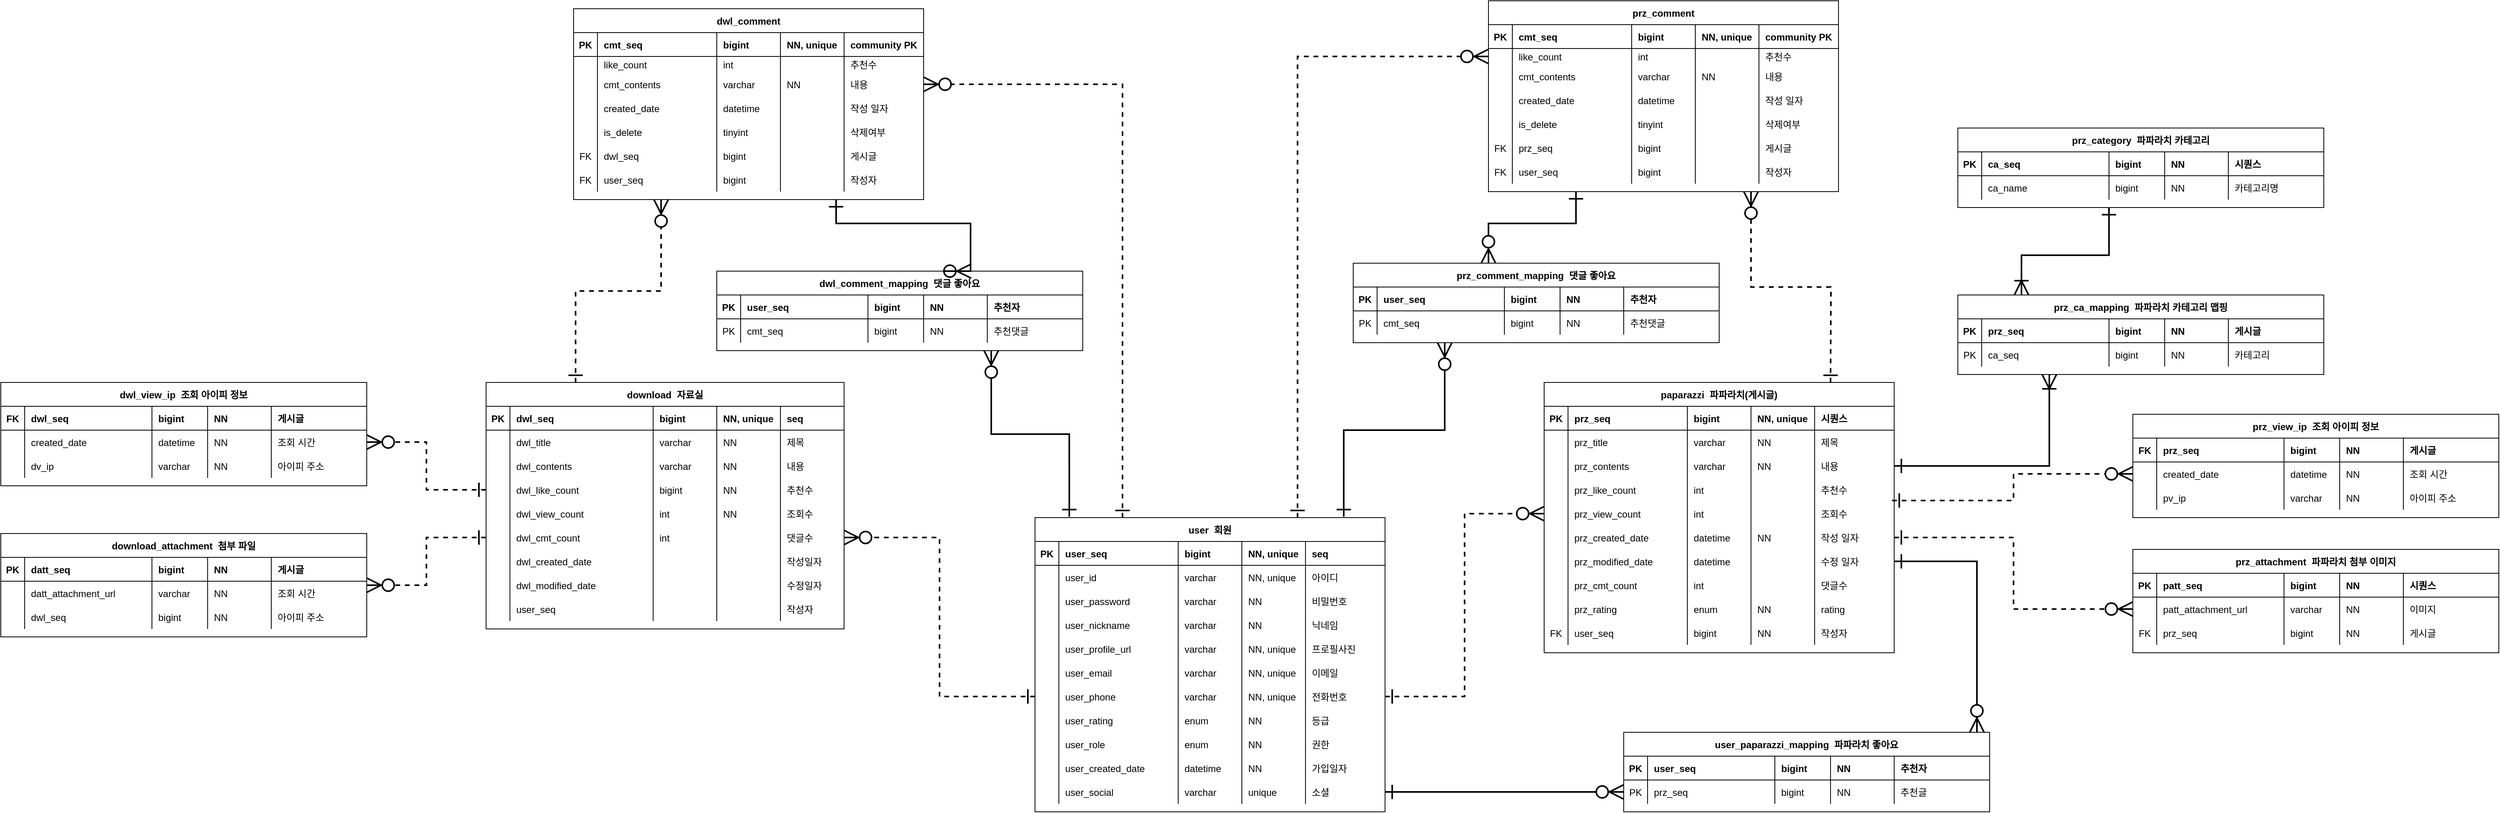 <mxfile version="20.3.3" type="github">
  <diagram id="R2lEEEUBdFMjLlhIrx00" name="Page-1">
    <mxGraphModel dx="5590" dy="3530" grid="1" gridSize="10" guides="1" tooltips="1" connect="1" arrows="1" fold="1" page="1" pageScale="1" pageWidth="850" pageHeight="1100" math="0" shadow="0" extFonts="Permanent Marker^https://fonts.googleapis.com/css?family=Permanent+Marker">
      <root>
        <mxCell id="0" />
        <mxCell id="1" parent="0" />
        <mxCell id="C-vyLk0tnHw3VtMMgP7b-23" value="user  회원" style="shape=table;startSize=30;container=1;collapsible=1;childLayout=tableLayout;fixedRows=1;rowLines=0;fontStyle=1;align=center;resizeLast=1;" parent="1" vertex="1">
          <mxGeometry x="900" y="350" width="440" height="370" as="geometry" />
        </mxCell>
        <mxCell id="C-vyLk0tnHw3VtMMgP7b-24" value="" style="shape=partialRectangle;collapsible=0;dropTarget=0;pointerEvents=0;fillColor=none;points=[[0,0.5],[1,0.5]];portConstraint=eastwest;top=0;left=0;right=0;bottom=1;" parent="C-vyLk0tnHw3VtMMgP7b-23" vertex="1">
          <mxGeometry y="30" width="440" height="30" as="geometry" />
        </mxCell>
        <mxCell id="C-vyLk0tnHw3VtMMgP7b-25" value="PK" style="shape=partialRectangle;overflow=hidden;connectable=0;fillColor=none;top=0;left=0;bottom=0;right=0;fontStyle=1;" parent="C-vyLk0tnHw3VtMMgP7b-24" vertex="1">
          <mxGeometry width="30" height="30" as="geometry">
            <mxRectangle width="30" height="30" as="alternateBounds" />
          </mxGeometry>
        </mxCell>
        <mxCell id="C-vyLk0tnHw3VtMMgP7b-26" value="user_seq" style="shape=partialRectangle;overflow=hidden;connectable=0;fillColor=none;top=0;left=0;bottom=0;right=0;align=left;spacingLeft=6;fontStyle=1;" parent="C-vyLk0tnHw3VtMMgP7b-24" vertex="1">
          <mxGeometry x="30" width="150" height="30" as="geometry">
            <mxRectangle width="150" height="30" as="alternateBounds" />
          </mxGeometry>
        </mxCell>
        <mxCell id="JdM_OjRS9qtCQ1FnSlp--1" value="bigint" style="shape=partialRectangle;overflow=hidden;connectable=0;fillColor=none;top=0;left=0;bottom=0;right=0;align=left;spacingLeft=6;fontStyle=1;" parent="C-vyLk0tnHw3VtMMgP7b-24" vertex="1">
          <mxGeometry x="180" width="80" height="30" as="geometry">
            <mxRectangle width="80" height="30" as="alternateBounds" />
          </mxGeometry>
        </mxCell>
        <mxCell id="JdM_OjRS9qtCQ1FnSlp--59" value="NN, unique" style="shape=partialRectangle;overflow=hidden;connectable=0;fillColor=none;top=0;left=0;bottom=0;right=0;align=left;spacingLeft=6;fontStyle=1;" parent="C-vyLk0tnHw3VtMMgP7b-24" vertex="1">
          <mxGeometry x="260" width="80" height="30" as="geometry">
            <mxRectangle width="80" height="30" as="alternateBounds" />
          </mxGeometry>
        </mxCell>
        <mxCell id="JdM_OjRS9qtCQ1FnSlp--81" value="seq" style="shape=partialRectangle;overflow=hidden;connectable=0;fillColor=none;top=0;left=0;bottom=0;right=0;align=left;spacingLeft=6;fontStyle=1;" parent="C-vyLk0tnHw3VtMMgP7b-24" vertex="1">
          <mxGeometry x="340" width="100" height="30" as="geometry">
            <mxRectangle width="100" height="30" as="alternateBounds" />
          </mxGeometry>
        </mxCell>
        <mxCell id="dq0cVmAxGUFrLxqa9d9w-161" style="shape=partialRectangle;collapsible=0;dropTarget=0;pointerEvents=0;fillColor=none;points=[[0,0.5],[1,0.5]];portConstraint=eastwest;top=0;left=0;right=0;bottom=0;" parent="C-vyLk0tnHw3VtMMgP7b-23" vertex="1">
          <mxGeometry y="60" width="440" height="30" as="geometry" />
        </mxCell>
        <mxCell id="dq0cVmAxGUFrLxqa9d9w-162" style="shape=partialRectangle;overflow=hidden;connectable=0;fillColor=none;top=0;left=0;bottom=0;right=0;" parent="dq0cVmAxGUFrLxqa9d9w-161" vertex="1">
          <mxGeometry width="30" height="30" as="geometry">
            <mxRectangle width="30" height="30" as="alternateBounds" />
          </mxGeometry>
        </mxCell>
        <mxCell id="dq0cVmAxGUFrLxqa9d9w-163" value="user_id" style="shape=partialRectangle;overflow=hidden;connectable=0;fillColor=none;top=0;left=0;bottom=0;right=0;align=left;spacingLeft=6;" parent="dq0cVmAxGUFrLxqa9d9w-161" vertex="1">
          <mxGeometry x="30" width="150" height="30" as="geometry">
            <mxRectangle width="150" height="30" as="alternateBounds" />
          </mxGeometry>
        </mxCell>
        <mxCell id="dq0cVmAxGUFrLxqa9d9w-164" value="varchar" style="shape=partialRectangle;overflow=hidden;connectable=0;fillColor=none;top=0;left=0;bottom=0;right=0;align=left;spacingLeft=6;" parent="dq0cVmAxGUFrLxqa9d9w-161" vertex="1">
          <mxGeometry x="180" width="80" height="30" as="geometry">
            <mxRectangle width="80" height="30" as="alternateBounds" />
          </mxGeometry>
        </mxCell>
        <mxCell id="dq0cVmAxGUFrLxqa9d9w-165" value="NN, unique" style="shape=partialRectangle;overflow=hidden;connectable=0;fillColor=none;top=0;left=0;bottom=0;right=0;align=left;spacingLeft=6;" parent="dq0cVmAxGUFrLxqa9d9w-161" vertex="1">
          <mxGeometry x="260" width="80" height="30" as="geometry">
            <mxRectangle width="80" height="30" as="alternateBounds" />
          </mxGeometry>
        </mxCell>
        <mxCell id="dq0cVmAxGUFrLxqa9d9w-166" value="아이디" style="shape=partialRectangle;overflow=hidden;connectable=0;fillColor=none;top=0;left=0;bottom=0;right=0;align=left;spacingLeft=6;" parent="dq0cVmAxGUFrLxqa9d9w-161" vertex="1">
          <mxGeometry x="340" width="100" height="30" as="geometry">
            <mxRectangle width="100" height="30" as="alternateBounds" />
          </mxGeometry>
        </mxCell>
        <mxCell id="C-vyLk0tnHw3VtMMgP7b-27" value="" style="shape=partialRectangle;collapsible=0;dropTarget=0;pointerEvents=0;fillColor=none;points=[[0,0.5],[1,0.5]];portConstraint=eastwest;top=0;left=0;right=0;bottom=0;" parent="C-vyLk0tnHw3VtMMgP7b-23" vertex="1">
          <mxGeometry y="90" width="440" height="30" as="geometry" />
        </mxCell>
        <mxCell id="C-vyLk0tnHw3VtMMgP7b-28" value="" style="shape=partialRectangle;overflow=hidden;connectable=0;fillColor=none;top=0;left=0;bottom=0;right=0;" parent="C-vyLk0tnHw3VtMMgP7b-27" vertex="1">
          <mxGeometry width="30" height="30" as="geometry">
            <mxRectangle width="30" height="30" as="alternateBounds" />
          </mxGeometry>
        </mxCell>
        <mxCell id="C-vyLk0tnHw3VtMMgP7b-29" value="user_password" style="shape=partialRectangle;overflow=hidden;connectable=0;fillColor=none;top=0;left=0;bottom=0;right=0;align=left;spacingLeft=6;" parent="C-vyLk0tnHw3VtMMgP7b-27" vertex="1">
          <mxGeometry x="30" width="150" height="30" as="geometry">
            <mxRectangle width="150" height="30" as="alternateBounds" />
          </mxGeometry>
        </mxCell>
        <mxCell id="JdM_OjRS9qtCQ1FnSlp--2" value="varchar" style="shape=partialRectangle;overflow=hidden;connectable=0;fillColor=none;top=0;left=0;bottom=0;right=0;align=left;spacingLeft=6;" parent="C-vyLk0tnHw3VtMMgP7b-27" vertex="1">
          <mxGeometry x="180" width="80" height="30" as="geometry">
            <mxRectangle width="80" height="30" as="alternateBounds" />
          </mxGeometry>
        </mxCell>
        <mxCell id="JdM_OjRS9qtCQ1FnSlp--60" value="NN" style="shape=partialRectangle;overflow=hidden;connectable=0;fillColor=none;top=0;left=0;bottom=0;right=0;align=left;spacingLeft=6;" parent="C-vyLk0tnHw3VtMMgP7b-27" vertex="1">
          <mxGeometry x="260" width="80" height="30" as="geometry">
            <mxRectangle width="80" height="30" as="alternateBounds" />
          </mxGeometry>
        </mxCell>
        <mxCell id="JdM_OjRS9qtCQ1FnSlp--82" value="비밀번호" style="shape=partialRectangle;overflow=hidden;connectable=0;fillColor=none;top=0;left=0;bottom=0;right=0;align=left;spacingLeft=6;" parent="C-vyLk0tnHw3VtMMgP7b-27" vertex="1">
          <mxGeometry x="340" width="100" height="30" as="geometry">
            <mxRectangle width="100" height="30" as="alternateBounds" />
          </mxGeometry>
        </mxCell>
        <mxCell id="JdM_OjRS9qtCQ1FnSlp--3" style="shape=partialRectangle;collapsible=0;dropTarget=0;pointerEvents=0;fillColor=none;points=[[0,0.5],[1,0.5]];portConstraint=eastwest;top=0;left=0;right=0;bottom=0;" parent="C-vyLk0tnHw3VtMMgP7b-23" vertex="1">
          <mxGeometry y="120" width="440" height="30" as="geometry" />
        </mxCell>
        <mxCell id="JdM_OjRS9qtCQ1FnSlp--4" style="shape=partialRectangle;overflow=hidden;connectable=0;fillColor=none;top=0;left=0;bottom=0;right=0;" parent="JdM_OjRS9qtCQ1FnSlp--3" vertex="1">
          <mxGeometry width="30" height="30" as="geometry">
            <mxRectangle width="30" height="30" as="alternateBounds" />
          </mxGeometry>
        </mxCell>
        <mxCell id="JdM_OjRS9qtCQ1FnSlp--5" value="user_nickname" style="shape=partialRectangle;overflow=hidden;connectable=0;fillColor=none;top=0;left=0;bottom=0;right=0;align=left;spacingLeft=6;" parent="JdM_OjRS9qtCQ1FnSlp--3" vertex="1">
          <mxGeometry x="30" width="150" height="30" as="geometry">
            <mxRectangle width="150" height="30" as="alternateBounds" />
          </mxGeometry>
        </mxCell>
        <mxCell id="JdM_OjRS9qtCQ1FnSlp--6" value="varchar" style="shape=partialRectangle;overflow=hidden;connectable=0;fillColor=none;top=0;left=0;bottom=0;right=0;align=left;spacingLeft=6;" parent="JdM_OjRS9qtCQ1FnSlp--3" vertex="1">
          <mxGeometry x="180" width="80" height="30" as="geometry">
            <mxRectangle width="80" height="30" as="alternateBounds" />
          </mxGeometry>
        </mxCell>
        <mxCell id="JdM_OjRS9qtCQ1FnSlp--61" value="NN" style="shape=partialRectangle;overflow=hidden;connectable=0;fillColor=none;top=0;left=0;bottom=0;right=0;align=left;spacingLeft=6;" parent="JdM_OjRS9qtCQ1FnSlp--3" vertex="1">
          <mxGeometry x="260" width="80" height="30" as="geometry">
            <mxRectangle width="80" height="30" as="alternateBounds" />
          </mxGeometry>
        </mxCell>
        <mxCell id="JdM_OjRS9qtCQ1FnSlp--83" value="닉네임" style="shape=partialRectangle;overflow=hidden;connectable=0;fillColor=none;top=0;left=0;bottom=0;right=0;align=left;spacingLeft=6;" parent="JdM_OjRS9qtCQ1FnSlp--3" vertex="1">
          <mxGeometry x="340" width="100" height="30" as="geometry">
            <mxRectangle width="100" height="30" as="alternateBounds" />
          </mxGeometry>
        </mxCell>
        <mxCell id="JdM_OjRS9qtCQ1FnSlp--7" style="shape=partialRectangle;collapsible=0;dropTarget=0;pointerEvents=0;fillColor=none;points=[[0,0.5],[1,0.5]];portConstraint=eastwest;top=0;left=0;right=0;bottom=0;" parent="C-vyLk0tnHw3VtMMgP7b-23" vertex="1">
          <mxGeometry y="150" width="440" height="30" as="geometry" />
        </mxCell>
        <mxCell id="JdM_OjRS9qtCQ1FnSlp--8" style="shape=partialRectangle;overflow=hidden;connectable=0;fillColor=none;top=0;left=0;bottom=0;right=0;" parent="JdM_OjRS9qtCQ1FnSlp--7" vertex="1">
          <mxGeometry width="30" height="30" as="geometry">
            <mxRectangle width="30" height="30" as="alternateBounds" />
          </mxGeometry>
        </mxCell>
        <mxCell id="JdM_OjRS9qtCQ1FnSlp--9" value="user_profile_url" style="shape=partialRectangle;overflow=hidden;connectable=0;fillColor=none;top=0;left=0;bottom=0;right=0;align=left;spacingLeft=6;" parent="JdM_OjRS9qtCQ1FnSlp--7" vertex="1">
          <mxGeometry x="30" width="150" height="30" as="geometry">
            <mxRectangle width="150" height="30" as="alternateBounds" />
          </mxGeometry>
        </mxCell>
        <mxCell id="JdM_OjRS9qtCQ1FnSlp--10" value="varchar" style="shape=partialRectangle;overflow=hidden;connectable=0;fillColor=none;top=0;left=0;bottom=0;right=0;align=left;spacingLeft=6;" parent="JdM_OjRS9qtCQ1FnSlp--7" vertex="1">
          <mxGeometry x="180" width="80" height="30" as="geometry">
            <mxRectangle width="80" height="30" as="alternateBounds" />
          </mxGeometry>
        </mxCell>
        <mxCell id="JdM_OjRS9qtCQ1FnSlp--62" value="NN, unique" style="shape=partialRectangle;overflow=hidden;connectable=0;fillColor=none;top=0;left=0;bottom=0;right=0;align=left;spacingLeft=6;" parent="JdM_OjRS9qtCQ1FnSlp--7" vertex="1">
          <mxGeometry x="260" width="80" height="30" as="geometry">
            <mxRectangle width="80" height="30" as="alternateBounds" />
          </mxGeometry>
        </mxCell>
        <mxCell id="JdM_OjRS9qtCQ1FnSlp--84" value="프로필사진" style="shape=partialRectangle;overflow=hidden;connectable=0;fillColor=none;top=0;left=0;bottom=0;right=0;align=left;spacingLeft=6;" parent="JdM_OjRS9qtCQ1FnSlp--7" vertex="1">
          <mxGeometry x="340" width="100" height="30" as="geometry">
            <mxRectangle width="100" height="30" as="alternateBounds" />
          </mxGeometry>
        </mxCell>
        <mxCell id="JdM_OjRS9qtCQ1FnSlp--11" style="shape=partialRectangle;collapsible=0;dropTarget=0;pointerEvents=0;fillColor=none;points=[[0,0.5],[1,0.5]];portConstraint=eastwest;top=0;left=0;right=0;bottom=0;" parent="C-vyLk0tnHw3VtMMgP7b-23" vertex="1">
          <mxGeometry y="180" width="440" height="30" as="geometry" />
        </mxCell>
        <mxCell id="JdM_OjRS9qtCQ1FnSlp--12" style="shape=partialRectangle;overflow=hidden;connectable=0;fillColor=none;top=0;left=0;bottom=0;right=0;" parent="JdM_OjRS9qtCQ1FnSlp--11" vertex="1">
          <mxGeometry width="30" height="30" as="geometry">
            <mxRectangle width="30" height="30" as="alternateBounds" />
          </mxGeometry>
        </mxCell>
        <mxCell id="JdM_OjRS9qtCQ1FnSlp--13" value="user_email" style="shape=partialRectangle;overflow=hidden;connectable=0;fillColor=none;top=0;left=0;bottom=0;right=0;align=left;spacingLeft=6;" parent="JdM_OjRS9qtCQ1FnSlp--11" vertex="1">
          <mxGeometry x="30" width="150" height="30" as="geometry">
            <mxRectangle width="150" height="30" as="alternateBounds" />
          </mxGeometry>
        </mxCell>
        <mxCell id="JdM_OjRS9qtCQ1FnSlp--14" value="varchar" style="shape=partialRectangle;overflow=hidden;connectable=0;fillColor=none;top=0;left=0;bottom=0;right=0;align=left;spacingLeft=6;" parent="JdM_OjRS9qtCQ1FnSlp--11" vertex="1">
          <mxGeometry x="180" width="80" height="30" as="geometry">
            <mxRectangle width="80" height="30" as="alternateBounds" />
          </mxGeometry>
        </mxCell>
        <mxCell id="JdM_OjRS9qtCQ1FnSlp--63" value="NN, unique" style="shape=partialRectangle;overflow=hidden;connectable=0;fillColor=none;top=0;left=0;bottom=0;right=0;align=left;spacingLeft=6;" parent="JdM_OjRS9qtCQ1FnSlp--11" vertex="1">
          <mxGeometry x="260" width="80" height="30" as="geometry">
            <mxRectangle width="80" height="30" as="alternateBounds" />
          </mxGeometry>
        </mxCell>
        <mxCell id="JdM_OjRS9qtCQ1FnSlp--85" value="이메일" style="shape=partialRectangle;overflow=hidden;connectable=0;fillColor=none;top=0;left=0;bottom=0;right=0;align=left;spacingLeft=6;" parent="JdM_OjRS9qtCQ1FnSlp--11" vertex="1">
          <mxGeometry x="340" width="100" height="30" as="geometry">
            <mxRectangle width="100" height="30" as="alternateBounds" />
          </mxGeometry>
        </mxCell>
        <mxCell id="JdM_OjRS9qtCQ1FnSlp--15" style="shape=partialRectangle;collapsible=0;dropTarget=0;pointerEvents=0;fillColor=none;points=[[0,0.5],[1,0.5]];portConstraint=eastwest;top=0;left=0;right=0;bottom=0;" parent="C-vyLk0tnHw3VtMMgP7b-23" vertex="1">
          <mxGeometry y="210" width="440" height="30" as="geometry" />
        </mxCell>
        <mxCell id="JdM_OjRS9qtCQ1FnSlp--16" style="shape=partialRectangle;overflow=hidden;connectable=0;fillColor=none;top=0;left=0;bottom=0;right=0;" parent="JdM_OjRS9qtCQ1FnSlp--15" vertex="1">
          <mxGeometry width="30" height="30" as="geometry">
            <mxRectangle width="30" height="30" as="alternateBounds" />
          </mxGeometry>
        </mxCell>
        <mxCell id="JdM_OjRS9qtCQ1FnSlp--17" value="user_phone" style="shape=partialRectangle;overflow=hidden;connectable=0;fillColor=none;top=0;left=0;bottom=0;right=0;align=left;spacingLeft=6;" parent="JdM_OjRS9qtCQ1FnSlp--15" vertex="1">
          <mxGeometry x="30" width="150" height="30" as="geometry">
            <mxRectangle width="150" height="30" as="alternateBounds" />
          </mxGeometry>
        </mxCell>
        <mxCell id="JdM_OjRS9qtCQ1FnSlp--18" value="varchar" style="shape=partialRectangle;overflow=hidden;connectable=0;fillColor=none;top=0;left=0;bottom=0;right=0;align=left;spacingLeft=6;" parent="JdM_OjRS9qtCQ1FnSlp--15" vertex="1">
          <mxGeometry x="180" width="80" height="30" as="geometry">
            <mxRectangle width="80" height="30" as="alternateBounds" />
          </mxGeometry>
        </mxCell>
        <mxCell id="JdM_OjRS9qtCQ1FnSlp--64" value="NN, unique" style="shape=partialRectangle;overflow=hidden;connectable=0;fillColor=none;top=0;left=0;bottom=0;right=0;align=left;spacingLeft=6;" parent="JdM_OjRS9qtCQ1FnSlp--15" vertex="1">
          <mxGeometry x="260" width="80" height="30" as="geometry">
            <mxRectangle width="80" height="30" as="alternateBounds" />
          </mxGeometry>
        </mxCell>
        <mxCell id="JdM_OjRS9qtCQ1FnSlp--86" value="전화번호" style="shape=partialRectangle;overflow=hidden;connectable=0;fillColor=none;top=0;left=0;bottom=0;right=0;align=left;spacingLeft=6;" parent="JdM_OjRS9qtCQ1FnSlp--15" vertex="1">
          <mxGeometry x="340" width="100" height="30" as="geometry">
            <mxRectangle width="100" height="30" as="alternateBounds" />
          </mxGeometry>
        </mxCell>
        <mxCell id="JdM_OjRS9qtCQ1FnSlp--19" style="shape=partialRectangle;collapsible=0;dropTarget=0;pointerEvents=0;fillColor=none;points=[[0,0.5],[1,0.5]];portConstraint=eastwest;top=0;left=0;right=0;bottom=0;" parent="C-vyLk0tnHw3VtMMgP7b-23" vertex="1">
          <mxGeometry y="240" width="440" height="30" as="geometry" />
        </mxCell>
        <mxCell id="JdM_OjRS9qtCQ1FnSlp--20" style="shape=partialRectangle;overflow=hidden;connectable=0;fillColor=none;top=0;left=0;bottom=0;right=0;" parent="JdM_OjRS9qtCQ1FnSlp--19" vertex="1">
          <mxGeometry width="30" height="30" as="geometry">
            <mxRectangle width="30" height="30" as="alternateBounds" />
          </mxGeometry>
        </mxCell>
        <mxCell id="JdM_OjRS9qtCQ1FnSlp--21" value="user_rating" style="shape=partialRectangle;overflow=hidden;connectable=0;fillColor=none;top=0;left=0;bottom=0;right=0;align=left;spacingLeft=6;" parent="JdM_OjRS9qtCQ1FnSlp--19" vertex="1">
          <mxGeometry x="30" width="150" height="30" as="geometry">
            <mxRectangle width="150" height="30" as="alternateBounds" />
          </mxGeometry>
        </mxCell>
        <mxCell id="JdM_OjRS9qtCQ1FnSlp--22" value="enum" style="shape=partialRectangle;overflow=hidden;connectable=0;fillColor=none;top=0;left=0;bottom=0;right=0;align=left;spacingLeft=6;" parent="JdM_OjRS9qtCQ1FnSlp--19" vertex="1">
          <mxGeometry x="180" width="80" height="30" as="geometry">
            <mxRectangle width="80" height="30" as="alternateBounds" />
          </mxGeometry>
        </mxCell>
        <mxCell id="JdM_OjRS9qtCQ1FnSlp--65" value="NN" style="shape=partialRectangle;overflow=hidden;connectable=0;fillColor=none;top=0;left=0;bottom=0;right=0;align=left;spacingLeft=6;" parent="JdM_OjRS9qtCQ1FnSlp--19" vertex="1">
          <mxGeometry x="260" width="80" height="30" as="geometry">
            <mxRectangle width="80" height="30" as="alternateBounds" />
          </mxGeometry>
        </mxCell>
        <mxCell id="JdM_OjRS9qtCQ1FnSlp--87" value="등급" style="shape=partialRectangle;overflow=hidden;connectable=0;fillColor=none;top=0;left=0;bottom=0;right=0;align=left;spacingLeft=6;" parent="JdM_OjRS9qtCQ1FnSlp--19" vertex="1">
          <mxGeometry x="340" width="100" height="30" as="geometry">
            <mxRectangle width="100" height="30" as="alternateBounds" />
          </mxGeometry>
        </mxCell>
        <mxCell id="JdM_OjRS9qtCQ1FnSlp--23" style="shape=partialRectangle;collapsible=0;dropTarget=0;pointerEvents=0;fillColor=none;points=[[0,0.5],[1,0.5]];portConstraint=eastwest;top=0;left=0;right=0;bottom=0;" parent="C-vyLk0tnHw3VtMMgP7b-23" vertex="1">
          <mxGeometry y="270" width="440" height="30" as="geometry" />
        </mxCell>
        <mxCell id="JdM_OjRS9qtCQ1FnSlp--24" style="shape=partialRectangle;overflow=hidden;connectable=0;fillColor=none;top=0;left=0;bottom=0;right=0;" parent="JdM_OjRS9qtCQ1FnSlp--23" vertex="1">
          <mxGeometry width="30" height="30" as="geometry">
            <mxRectangle width="30" height="30" as="alternateBounds" />
          </mxGeometry>
        </mxCell>
        <mxCell id="JdM_OjRS9qtCQ1FnSlp--25" value="user_role" style="shape=partialRectangle;overflow=hidden;connectable=0;fillColor=none;top=0;left=0;bottom=0;right=0;align=left;spacingLeft=6;" parent="JdM_OjRS9qtCQ1FnSlp--23" vertex="1">
          <mxGeometry x="30" width="150" height="30" as="geometry">
            <mxRectangle width="150" height="30" as="alternateBounds" />
          </mxGeometry>
        </mxCell>
        <mxCell id="JdM_OjRS9qtCQ1FnSlp--26" value="enum" style="shape=partialRectangle;overflow=hidden;connectable=0;fillColor=none;top=0;left=0;bottom=0;right=0;align=left;spacingLeft=6;" parent="JdM_OjRS9qtCQ1FnSlp--23" vertex="1">
          <mxGeometry x="180" width="80" height="30" as="geometry">
            <mxRectangle width="80" height="30" as="alternateBounds" />
          </mxGeometry>
        </mxCell>
        <mxCell id="JdM_OjRS9qtCQ1FnSlp--66" value="NN" style="shape=partialRectangle;overflow=hidden;connectable=0;fillColor=none;top=0;left=0;bottom=0;right=0;align=left;spacingLeft=6;" parent="JdM_OjRS9qtCQ1FnSlp--23" vertex="1">
          <mxGeometry x="260" width="80" height="30" as="geometry">
            <mxRectangle width="80" height="30" as="alternateBounds" />
          </mxGeometry>
        </mxCell>
        <mxCell id="JdM_OjRS9qtCQ1FnSlp--88" value="권한" style="shape=partialRectangle;overflow=hidden;connectable=0;fillColor=none;top=0;left=0;bottom=0;right=0;align=left;spacingLeft=6;" parent="JdM_OjRS9qtCQ1FnSlp--23" vertex="1">
          <mxGeometry x="340" width="100" height="30" as="geometry">
            <mxRectangle width="100" height="30" as="alternateBounds" />
          </mxGeometry>
        </mxCell>
        <mxCell id="JdM_OjRS9qtCQ1FnSlp--27" style="shape=partialRectangle;collapsible=0;dropTarget=0;pointerEvents=0;fillColor=none;points=[[0,0.5],[1,0.5]];portConstraint=eastwest;top=0;left=0;right=0;bottom=0;" parent="C-vyLk0tnHw3VtMMgP7b-23" vertex="1">
          <mxGeometry y="300" width="440" height="30" as="geometry" />
        </mxCell>
        <mxCell id="JdM_OjRS9qtCQ1FnSlp--28" style="shape=partialRectangle;overflow=hidden;connectable=0;fillColor=none;top=0;left=0;bottom=0;right=0;" parent="JdM_OjRS9qtCQ1FnSlp--27" vertex="1">
          <mxGeometry width="30" height="30" as="geometry">
            <mxRectangle width="30" height="30" as="alternateBounds" />
          </mxGeometry>
        </mxCell>
        <mxCell id="JdM_OjRS9qtCQ1FnSlp--29" value="user_created_date" style="shape=partialRectangle;overflow=hidden;connectable=0;fillColor=none;top=0;left=0;bottom=0;right=0;align=left;spacingLeft=6;" parent="JdM_OjRS9qtCQ1FnSlp--27" vertex="1">
          <mxGeometry x="30" width="150" height="30" as="geometry">
            <mxRectangle width="150" height="30" as="alternateBounds" />
          </mxGeometry>
        </mxCell>
        <mxCell id="JdM_OjRS9qtCQ1FnSlp--30" value="datetime" style="shape=partialRectangle;overflow=hidden;connectable=0;fillColor=none;top=0;left=0;bottom=0;right=0;align=left;spacingLeft=6;" parent="JdM_OjRS9qtCQ1FnSlp--27" vertex="1">
          <mxGeometry x="180" width="80" height="30" as="geometry">
            <mxRectangle width="80" height="30" as="alternateBounds" />
          </mxGeometry>
        </mxCell>
        <mxCell id="JdM_OjRS9qtCQ1FnSlp--67" value="NN" style="shape=partialRectangle;overflow=hidden;connectable=0;fillColor=none;top=0;left=0;bottom=0;right=0;align=left;spacingLeft=6;" parent="JdM_OjRS9qtCQ1FnSlp--27" vertex="1">
          <mxGeometry x="260" width="80" height="30" as="geometry">
            <mxRectangle width="80" height="30" as="alternateBounds" />
          </mxGeometry>
        </mxCell>
        <mxCell id="JdM_OjRS9qtCQ1FnSlp--89" value="가입일자" style="shape=partialRectangle;overflow=hidden;connectable=0;fillColor=none;top=0;left=0;bottom=0;right=0;align=left;spacingLeft=6;" parent="JdM_OjRS9qtCQ1FnSlp--27" vertex="1">
          <mxGeometry x="340" width="100" height="30" as="geometry">
            <mxRectangle width="100" height="30" as="alternateBounds" />
          </mxGeometry>
        </mxCell>
        <mxCell id="JdM_OjRS9qtCQ1FnSlp--31" style="shape=partialRectangle;collapsible=0;dropTarget=0;pointerEvents=0;fillColor=none;points=[[0,0.5],[1,0.5]];portConstraint=eastwest;top=0;left=0;right=0;bottom=0;" parent="C-vyLk0tnHw3VtMMgP7b-23" vertex="1">
          <mxGeometry y="330" width="440" height="30" as="geometry" />
        </mxCell>
        <mxCell id="JdM_OjRS9qtCQ1FnSlp--32" style="shape=partialRectangle;overflow=hidden;connectable=0;fillColor=none;top=0;left=0;bottom=0;right=0;" parent="JdM_OjRS9qtCQ1FnSlp--31" vertex="1">
          <mxGeometry width="30" height="30" as="geometry">
            <mxRectangle width="30" height="30" as="alternateBounds" />
          </mxGeometry>
        </mxCell>
        <mxCell id="JdM_OjRS9qtCQ1FnSlp--33" value="user_social" style="shape=partialRectangle;overflow=hidden;connectable=0;fillColor=none;top=0;left=0;bottom=0;right=0;align=left;spacingLeft=6;" parent="JdM_OjRS9qtCQ1FnSlp--31" vertex="1">
          <mxGeometry x="30" width="150" height="30" as="geometry">
            <mxRectangle width="150" height="30" as="alternateBounds" />
          </mxGeometry>
        </mxCell>
        <mxCell id="JdM_OjRS9qtCQ1FnSlp--34" value="varchar" style="shape=partialRectangle;overflow=hidden;connectable=0;fillColor=none;top=0;left=0;bottom=0;right=0;align=left;spacingLeft=6;" parent="JdM_OjRS9qtCQ1FnSlp--31" vertex="1">
          <mxGeometry x="180" width="80" height="30" as="geometry">
            <mxRectangle width="80" height="30" as="alternateBounds" />
          </mxGeometry>
        </mxCell>
        <mxCell id="JdM_OjRS9qtCQ1FnSlp--68" value="unique" style="shape=partialRectangle;overflow=hidden;connectable=0;fillColor=none;top=0;left=0;bottom=0;right=0;align=left;spacingLeft=6;" parent="JdM_OjRS9qtCQ1FnSlp--31" vertex="1">
          <mxGeometry x="260" width="80" height="30" as="geometry">
            <mxRectangle width="80" height="30" as="alternateBounds" />
          </mxGeometry>
        </mxCell>
        <mxCell id="JdM_OjRS9qtCQ1FnSlp--90" value="소셜" style="shape=partialRectangle;overflow=hidden;connectable=0;fillColor=none;top=0;left=0;bottom=0;right=0;align=left;spacingLeft=6;" parent="JdM_OjRS9qtCQ1FnSlp--31" vertex="1">
          <mxGeometry x="340" width="100" height="30" as="geometry">
            <mxRectangle width="100" height="30" as="alternateBounds" />
          </mxGeometry>
        </mxCell>
        <mxCell id="JdM_OjRS9qtCQ1FnSlp--363" value="paparazzi  파파라치(게시글)" style="shape=table;startSize=30;container=1;collapsible=1;childLayout=tableLayout;fixedRows=1;rowLines=0;fontStyle=1;align=center;resizeLast=1;" parent="1" vertex="1">
          <mxGeometry x="1540" y="180" width="440" height="340" as="geometry" />
        </mxCell>
        <mxCell id="JdM_OjRS9qtCQ1FnSlp--364" value="" style="shape=partialRectangle;collapsible=0;dropTarget=0;pointerEvents=0;fillColor=none;points=[[0,0.5],[1,0.5]];portConstraint=eastwest;top=0;left=0;right=0;bottom=1;" parent="JdM_OjRS9qtCQ1FnSlp--363" vertex="1">
          <mxGeometry y="30" width="440" height="30" as="geometry" />
        </mxCell>
        <mxCell id="JdM_OjRS9qtCQ1FnSlp--365" value="PK" style="shape=partialRectangle;overflow=hidden;connectable=0;fillColor=none;top=0;left=0;bottom=0;right=0;fontStyle=1;" parent="JdM_OjRS9qtCQ1FnSlp--364" vertex="1">
          <mxGeometry width="30" height="30" as="geometry">
            <mxRectangle width="30" height="30" as="alternateBounds" />
          </mxGeometry>
        </mxCell>
        <mxCell id="JdM_OjRS9qtCQ1FnSlp--366" value="prz_seq" style="shape=partialRectangle;overflow=hidden;connectable=0;fillColor=none;top=0;left=0;bottom=0;right=0;align=left;spacingLeft=6;fontStyle=1;" parent="JdM_OjRS9qtCQ1FnSlp--364" vertex="1">
          <mxGeometry x="30" width="150" height="30" as="geometry">
            <mxRectangle width="150" height="30" as="alternateBounds" />
          </mxGeometry>
        </mxCell>
        <mxCell id="JdM_OjRS9qtCQ1FnSlp--367" value="bigint" style="shape=partialRectangle;overflow=hidden;connectable=0;fillColor=none;top=0;left=0;bottom=0;right=0;align=left;spacingLeft=6;fontStyle=1;" parent="JdM_OjRS9qtCQ1FnSlp--364" vertex="1">
          <mxGeometry x="180" width="80" height="30" as="geometry">
            <mxRectangle width="80" height="30" as="alternateBounds" />
          </mxGeometry>
        </mxCell>
        <mxCell id="JdM_OjRS9qtCQ1FnSlp--368" value="NN, unique" style="shape=partialRectangle;overflow=hidden;connectable=0;fillColor=none;top=0;left=0;bottom=0;right=0;align=left;spacingLeft=6;fontStyle=1;" parent="JdM_OjRS9qtCQ1FnSlp--364" vertex="1">
          <mxGeometry x="260" width="80" height="30" as="geometry">
            <mxRectangle width="80" height="30" as="alternateBounds" />
          </mxGeometry>
        </mxCell>
        <mxCell id="JdM_OjRS9qtCQ1FnSlp--369" value="시퀀스" style="shape=partialRectangle;overflow=hidden;connectable=0;fillColor=none;top=0;left=0;bottom=0;right=0;align=left;spacingLeft=6;fontStyle=1;" parent="JdM_OjRS9qtCQ1FnSlp--364" vertex="1">
          <mxGeometry x="340" width="100" height="30" as="geometry">
            <mxRectangle width="100" height="30" as="alternateBounds" />
          </mxGeometry>
        </mxCell>
        <mxCell id="JdM_OjRS9qtCQ1FnSlp--370" value="" style="shape=partialRectangle;collapsible=0;dropTarget=0;pointerEvents=0;fillColor=none;points=[[0,0.5],[1,0.5]];portConstraint=eastwest;top=0;left=0;right=0;bottom=0;" parent="JdM_OjRS9qtCQ1FnSlp--363" vertex="1">
          <mxGeometry y="60" width="440" height="30" as="geometry" />
        </mxCell>
        <mxCell id="JdM_OjRS9qtCQ1FnSlp--371" value="" style="shape=partialRectangle;overflow=hidden;connectable=0;fillColor=none;top=0;left=0;bottom=0;right=0;" parent="JdM_OjRS9qtCQ1FnSlp--370" vertex="1">
          <mxGeometry width="30" height="30" as="geometry">
            <mxRectangle width="30" height="30" as="alternateBounds" />
          </mxGeometry>
        </mxCell>
        <mxCell id="JdM_OjRS9qtCQ1FnSlp--372" value="prz_title" style="shape=partialRectangle;overflow=hidden;connectable=0;fillColor=none;top=0;left=0;bottom=0;right=0;align=left;spacingLeft=6;" parent="JdM_OjRS9qtCQ1FnSlp--370" vertex="1">
          <mxGeometry x="30" width="150" height="30" as="geometry">
            <mxRectangle width="150" height="30" as="alternateBounds" />
          </mxGeometry>
        </mxCell>
        <mxCell id="JdM_OjRS9qtCQ1FnSlp--373" value="varchar" style="shape=partialRectangle;overflow=hidden;connectable=0;fillColor=none;top=0;left=0;bottom=0;right=0;align=left;spacingLeft=6;" parent="JdM_OjRS9qtCQ1FnSlp--370" vertex="1">
          <mxGeometry x="180" width="80" height="30" as="geometry">
            <mxRectangle width="80" height="30" as="alternateBounds" />
          </mxGeometry>
        </mxCell>
        <mxCell id="JdM_OjRS9qtCQ1FnSlp--374" value="NN" style="shape=partialRectangle;overflow=hidden;connectable=0;fillColor=none;top=0;left=0;bottom=0;right=0;align=left;spacingLeft=6;" parent="JdM_OjRS9qtCQ1FnSlp--370" vertex="1">
          <mxGeometry x="260" width="80" height="30" as="geometry">
            <mxRectangle width="80" height="30" as="alternateBounds" />
          </mxGeometry>
        </mxCell>
        <mxCell id="JdM_OjRS9qtCQ1FnSlp--375" value="제목" style="shape=partialRectangle;overflow=hidden;connectable=0;fillColor=none;top=0;left=0;bottom=0;right=0;align=left;spacingLeft=6;" parent="JdM_OjRS9qtCQ1FnSlp--370" vertex="1">
          <mxGeometry x="340" width="100" height="30" as="geometry">
            <mxRectangle width="100" height="30" as="alternateBounds" />
          </mxGeometry>
        </mxCell>
        <mxCell id="JdM_OjRS9qtCQ1FnSlp--376" style="shape=partialRectangle;collapsible=0;dropTarget=0;pointerEvents=0;fillColor=none;points=[[0,0.5],[1,0.5]];portConstraint=eastwest;top=0;left=0;right=0;bottom=0;" parent="JdM_OjRS9qtCQ1FnSlp--363" vertex="1">
          <mxGeometry y="90" width="440" height="30" as="geometry" />
        </mxCell>
        <mxCell id="JdM_OjRS9qtCQ1FnSlp--377" style="shape=partialRectangle;overflow=hidden;connectable=0;fillColor=none;top=0;left=0;bottom=0;right=0;" parent="JdM_OjRS9qtCQ1FnSlp--376" vertex="1">
          <mxGeometry width="30" height="30" as="geometry">
            <mxRectangle width="30" height="30" as="alternateBounds" />
          </mxGeometry>
        </mxCell>
        <mxCell id="JdM_OjRS9qtCQ1FnSlp--378" value="prz_contents" style="shape=partialRectangle;overflow=hidden;connectable=0;fillColor=none;top=0;left=0;bottom=0;right=0;align=left;spacingLeft=6;" parent="JdM_OjRS9qtCQ1FnSlp--376" vertex="1">
          <mxGeometry x="30" width="150" height="30" as="geometry">
            <mxRectangle width="150" height="30" as="alternateBounds" />
          </mxGeometry>
        </mxCell>
        <mxCell id="JdM_OjRS9qtCQ1FnSlp--379" value="varchar" style="shape=partialRectangle;overflow=hidden;connectable=0;fillColor=none;top=0;left=0;bottom=0;right=0;align=left;spacingLeft=6;" parent="JdM_OjRS9qtCQ1FnSlp--376" vertex="1">
          <mxGeometry x="180" width="80" height="30" as="geometry">
            <mxRectangle width="80" height="30" as="alternateBounds" />
          </mxGeometry>
        </mxCell>
        <mxCell id="JdM_OjRS9qtCQ1FnSlp--380" value="NN" style="shape=partialRectangle;overflow=hidden;connectable=0;fillColor=none;top=0;left=0;bottom=0;right=0;align=left;spacingLeft=6;" parent="JdM_OjRS9qtCQ1FnSlp--376" vertex="1">
          <mxGeometry x="260" width="80" height="30" as="geometry">
            <mxRectangle width="80" height="30" as="alternateBounds" />
          </mxGeometry>
        </mxCell>
        <mxCell id="JdM_OjRS9qtCQ1FnSlp--381" value="내용" style="shape=partialRectangle;overflow=hidden;connectable=0;fillColor=none;top=0;left=0;bottom=0;right=0;align=left;spacingLeft=6;" parent="JdM_OjRS9qtCQ1FnSlp--376" vertex="1">
          <mxGeometry x="340" width="100" height="30" as="geometry">
            <mxRectangle width="100" height="30" as="alternateBounds" />
          </mxGeometry>
        </mxCell>
        <mxCell id="JdM_OjRS9qtCQ1FnSlp--382" style="shape=partialRectangle;collapsible=0;dropTarget=0;pointerEvents=0;fillColor=none;points=[[0,0.5],[1,0.5]];portConstraint=eastwest;top=0;left=0;right=0;bottom=0;" parent="JdM_OjRS9qtCQ1FnSlp--363" vertex="1">
          <mxGeometry y="120" width="440" height="30" as="geometry" />
        </mxCell>
        <mxCell id="JdM_OjRS9qtCQ1FnSlp--383" style="shape=partialRectangle;overflow=hidden;connectable=0;fillColor=none;top=0;left=0;bottom=0;right=0;" parent="JdM_OjRS9qtCQ1FnSlp--382" vertex="1">
          <mxGeometry width="30" height="30" as="geometry">
            <mxRectangle width="30" height="30" as="alternateBounds" />
          </mxGeometry>
        </mxCell>
        <mxCell id="JdM_OjRS9qtCQ1FnSlp--384" value="prz_like_count" style="shape=partialRectangle;overflow=hidden;connectable=0;fillColor=none;top=0;left=0;bottom=0;right=0;align=left;spacingLeft=6;" parent="JdM_OjRS9qtCQ1FnSlp--382" vertex="1">
          <mxGeometry x="30" width="150" height="30" as="geometry">
            <mxRectangle width="150" height="30" as="alternateBounds" />
          </mxGeometry>
        </mxCell>
        <mxCell id="JdM_OjRS9qtCQ1FnSlp--385" value="int" style="shape=partialRectangle;overflow=hidden;connectable=0;fillColor=none;top=0;left=0;bottom=0;right=0;align=left;spacingLeft=6;" parent="JdM_OjRS9qtCQ1FnSlp--382" vertex="1">
          <mxGeometry x="180" width="80" height="30" as="geometry">
            <mxRectangle width="80" height="30" as="alternateBounds" />
          </mxGeometry>
        </mxCell>
        <mxCell id="JdM_OjRS9qtCQ1FnSlp--386" value="" style="shape=partialRectangle;overflow=hidden;connectable=0;fillColor=none;top=0;left=0;bottom=0;right=0;align=left;spacingLeft=6;" parent="JdM_OjRS9qtCQ1FnSlp--382" vertex="1">
          <mxGeometry x="260" width="80" height="30" as="geometry">
            <mxRectangle width="80" height="30" as="alternateBounds" />
          </mxGeometry>
        </mxCell>
        <mxCell id="JdM_OjRS9qtCQ1FnSlp--387" value="추천수" style="shape=partialRectangle;overflow=hidden;connectable=0;fillColor=none;top=0;left=0;bottom=0;right=0;align=left;spacingLeft=6;" parent="JdM_OjRS9qtCQ1FnSlp--382" vertex="1">
          <mxGeometry x="340" width="100" height="30" as="geometry">
            <mxRectangle width="100" height="30" as="alternateBounds" />
          </mxGeometry>
        </mxCell>
        <mxCell id="JdM_OjRS9qtCQ1FnSlp--388" style="shape=partialRectangle;collapsible=0;dropTarget=0;pointerEvents=0;fillColor=none;points=[[0,0.5],[1,0.5]];portConstraint=eastwest;top=0;left=0;right=0;bottom=0;" parent="JdM_OjRS9qtCQ1FnSlp--363" vertex="1">
          <mxGeometry y="150" width="440" height="30" as="geometry" />
        </mxCell>
        <mxCell id="JdM_OjRS9qtCQ1FnSlp--389" style="shape=partialRectangle;overflow=hidden;connectable=0;fillColor=none;top=0;left=0;bottom=0;right=0;" parent="JdM_OjRS9qtCQ1FnSlp--388" vertex="1">
          <mxGeometry width="30" height="30" as="geometry">
            <mxRectangle width="30" height="30" as="alternateBounds" />
          </mxGeometry>
        </mxCell>
        <mxCell id="JdM_OjRS9qtCQ1FnSlp--390" value="prz_view_count" style="shape=partialRectangle;overflow=hidden;connectable=0;fillColor=none;top=0;left=0;bottom=0;right=0;align=left;spacingLeft=6;" parent="JdM_OjRS9qtCQ1FnSlp--388" vertex="1">
          <mxGeometry x="30" width="150" height="30" as="geometry">
            <mxRectangle width="150" height="30" as="alternateBounds" />
          </mxGeometry>
        </mxCell>
        <mxCell id="JdM_OjRS9qtCQ1FnSlp--391" value="int" style="shape=partialRectangle;overflow=hidden;connectable=0;fillColor=none;top=0;left=0;bottom=0;right=0;align=left;spacingLeft=6;" parent="JdM_OjRS9qtCQ1FnSlp--388" vertex="1">
          <mxGeometry x="180" width="80" height="30" as="geometry">
            <mxRectangle width="80" height="30" as="alternateBounds" />
          </mxGeometry>
        </mxCell>
        <mxCell id="JdM_OjRS9qtCQ1FnSlp--392" value="" style="shape=partialRectangle;overflow=hidden;connectable=0;fillColor=none;top=0;left=0;bottom=0;right=0;align=left;spacingLeft=6;" parent="JdM_OjRS9qtCQ1FnSlp--388" vertex="1">
          <mxGeometry x="260" width="80" height="30" as="geometry">
            <mxRectangle width="80" height="30" as="alternateBounds" />
          </mxGeometry>
        </mxCell>
        <mxCell id="JdM_OjRS9qtCQ1FnSlp--393" value="조회수" style="shape=partialRectangle;overflow=hidden;connectable=0;fillColor=none;top=0;left=0;bottom=0;right=0;align=left;spacingLeft=6;" parent="JdM_OjRS9qtCQ1FnSlp--388" vertex="1">
          <mxGeometry x="340" width="100" height="30" as="geometry">
            <mxRectangle width="100" height="30" as="alternateBounds" />
          </mxGeometry>
        </mxCell>
        <mxCell id="JdM_OjRS9qtCQ1FnSlp--425" style="shape=partialRectangle;collapsible=0;dropTarget=0;pointerEvents=0;fillColor=none;points=[[0,0.5],[1,0.5]];portConstraint=eastwest;top=0;left=0;right=0;bottom=0;" parent="JdM_OjRS9qtCQ1FnSlp--363" vertex="1">
          <mxGeometry y="180" width="440" height="30" as="geometry" />
        </mxCell>
        <mxCell id="JdM_OjRS9qtCQ1FnSlp--426" style="shape=partialRectangle;overflow=hidden;connectable=0;fillColor=none;top=0;left=0;bottom=0;right=0;" parent="JdM_OjRS9qtCQ1FnSlp--425" vertex="1">
          <mxGeometry width="30" height="30" as="geometry">
            <mxRectangle width="30" height="30" as="alternateBounds" />
          </mxGeometry>
        </mxCell>
        <mxCell id="JdM_OjRS9qtCQ1FnSlp--427" value="prz_created_date" style="shape=partialRectangle;overflow=hidden;connectable=0;fillColor=none;top=0;left=0;bottom=0;right=0;align=left;spacingLeft=6;" parent="JdM_OjRS9qtCQ1FnSlp--425" vertex="1">
          <mxGeometry x="30" width="150" height="30" as="geometry">
            <mxRectangle width="150" height="30" as="alternateBounds" />
          </mxGeometry>
        </mxCell>
        <mxCell id="JdM_OjRS9qtCQ1FnSlp--428" value="datetime" style="shape=partialRectangle;overflow=hidden;connectable=0;fillColor=none;top=0;left=0;bottom=0;right=0;align=left;spacingLeft=6;" parent="JdM_OjRS9qtCQ1FnSlp--425" vertex="1">
          <mxGeometry x="180" width="80" height="30" as="geometry">
            <mxRectangle width="80" height="30" as="alternateBounds" />
          </mxGeometry>
        </mxCell>
        <mxCell id="JdM_OjRS9qtCQ1FnSlp--429" value="NN" style="shape=partialRectangle;overflow=hidden;connectable=0;fillColor=none;top=0;left=0;bottom=0;right=0;align=left;spacingLeft=6;" parent="JdM_OjRS9qtCQ1FnSlp--425" vertex="1">
          <mxGeometry x="260" width="80" height="30" as="geometry">
            <mxRectangle width="80" height="30" as="alternateBounds" />
          </mxGeometry>
        </mxCell>
        <mxCell id="JdM_OjRS9qtCQ1FnSlp--430" value="작성 일자" style="shape=partialRectangle;overflow=hidden;connectable=0;fillColor=none;top=0;left=0;bottom=0;right=0;align=left;spacingLeft=6;" parent="JdM_OjRS9qtCQ1FnSlp--425" vertex="1">
          <mxGeometry x="340" width="100" height="30" as="geometry">
            <mxRectangle width="100" height="30" as="alternateBounds" />
          </mxGeometry>
        </mxCell>
        <mxCell id="JdM_OjRS9qtCQ1FnSlp--431" style="shape=partialRectangle;collapsible=0;dropTarget=0;pointerEvents=0;fillColor=none;points=[[0,0.5],[1,0.5]];portConstraint=eastwest;top=0;left=0;right=0;bottom=0;" parent="JdM_OjRS9qtCQ1FnSlp--363" vertex="1">
          <mxGeometry y="210" width="440" height="30" as="geometry" />
        </mxCell>
        <mxCell id="JdM_OjRS9qtCQ1FnSlp--432" style="shape=partialRectangle;overflow=hidden;connectable=0;fillColor=none;top=0;left=0;bottom=0;right=0;" parent="JdM_OjRS9qtCQ1FnSlp--431" vertex="1">
          <mxGeometry width="30" height="30" as="geometry">
            <mxRectangle width="30" height="30" as="alternateBounds" />
          </mxGeometry>
        </mxCell>
        <mxCell id="JdM_OjRS9qtCQ1FnSlp--433" value="prz_modified_date" style="shape=partialRectangle;overflow=hidden;connectable=0;fillColor=none;top=0;left=0;bottom=0;right=0;align=left;spacingLeft=6;" parent="JdM_OjRS9qtCQ1FnSlp--431" vertex="1">
          <mxGeometry x="30" width="150" height="30" as="geometry">
            <mxRectangle width="150" height="30" as="alternateBounds" />
          </mxGeometry>
        </mxCell>
        <mxCell id="JdM_OjRS9qtCQ1FnSlp--434" value="datetime" style="shape=partialRectangle;overflow=hidden;connectable=0;fillColor=none;top=0;left=0;bottom=0;right=0;align=left;spacingLeft=6;" parent="JdM_OjRS9qtCQ1FnSlp--431" vertex="1">
          <mxGeometry x="180" width="80" height="30" as="geometry">
            <mxRectangle width="80" height="30" as="alternateBounds" />
          </mxGeometry>
        </mxCell>
        <mxCell id="JdM_OjRS9qtCQ1FnSlp--435" style="shape=partialRectangle;overflow=hidden;connectable=0;fillColor=none;top=0;left=0;bottom=0;right=0;align=left;spacingLeft=6;" parent="JdM_OjRS9qtCQ1FnSlp--431" vertex="1">
          <mxGeometry x="260" width="80" height="30" as="geometry">
            <mxRectangle width="80" height="30" as="alternateBounds" />
          </mxGeometry>
        </mxCell>
        <mxCell id="JdM_OjRS9qtCQ1FnSlp--436" value="수정 일자" style="shape=partialRectangle;overflow=hidden;connectable=0;fillColor=none;top=0;left=0;bottom=0;right=0;align=left;spacingLeft=6;" parent="JdM_OjRS9qtCQ1FnSlp--431" vertex="1">
          <mxGeometry x="340" width="100" height="30" as="geometry">
            <mxRectangle width="100" height="30" as="alternateBounds" />
          </mxGeometry>
        </mxCell>
        <mxCell id="JdM_OjRS9qtCQ1FnSlp--437" style="shape=partialRectangle;collapsible=0;dropTarget=0;pointerEvents=0;fillColor=none;points=[[0,0.5],[1,0.5]];portConstraint=eastwest;top=0;left=0;right=0;bottom=0;" parent="JdM_OjRS9qtCQ1FnSlp--363" vertex="1">
          <mxGeometry y="240" width="440" height="30" as="geometry" />
        </mxCell>
        <mxCell id="JdM_OjRS9qtCQ1FnSlp--438" style="shape=partialRectangle;overflow=hidden;connectable=0;fillColor=none;top=0;left=0;bottom=0;right=0;" parent="JdM_OjRS9qtCQ1FnSlp--437" vertex="1">
          <mxGeometry width="30" height="30" as="geometry">
            <mxRectangle width="30" height="30" as="alternateBounds" />
          </mxGeometry>
        </mxCell>
        <mxCell id="JdM_OjRS9qtCQ1FnSlp--439" value="prz_cmt_count" style="shape=partialRectangle;overflow=hidden;connectable=0;fillColor=none;top=0;left=0;bottom=0;right=0;align=left;spacingLeft=6;" parent="JdM_OjRS9qtCQ1FnSlp--437" vertex="1">
          <mxGeometry x="30" width="150" height="30" as="geometry">
            <mxRectangle width="150" height="30" as="alternateBounds" />
          </mxGeometry>
        </mxCell>
        <mxCell id="JdM_OjRS9qtCQ1FnSlp--440" value="int" style="shape=partialRectangle;overflow=hidden;connectable=0;fillColor=none;top=0;left=0;bottom=0;right=0;align=left;spacingLeft=6;" parent="JdM_OjRS9qtCQ1FnSlp--437" vertex="1">
          <mxGeometry x="180" width="80" height="30" as="geometry">
            <mxRectangle width="80" height="30" as="alternateBounds" />
          </mxGeometry>
        </mxCell>
        <mxCell id="JdM_OjRS9qtCQ1FnSlp--441" style="shape=partialRectangle;overflow=hidden;connectable=0;fillColor=none;top=0;left=0;bottom=0;right=0;align=left;spacingLeft=6;" parent="JdM_OjRS9qtCQ1FnSlp--437" vertex="1">
          <mxGeometry x="260" width="80" height="30" as="geometry">
            <mxRectangle width="80" height="30" as="alternateBounds" />
          </mxGeometry>
        </mxCell>
        <mxCell id="JdM_OjRS9qtCQ1FnSlp--442" value="댓글수" style="shape=partialRectangle;overflow=hidden;connectable=0;fillColor=none;top=0;left=0;bottom=0;right=0;align=left;spacingLeft=6;" parent="JdM_OjRS9qtCQ1FnSlp--437" vertex="1">
          <mxGeometry x="340" width="100" height="30" as="geometry">
            <mxRectangle width="100" height="30" as="alternateBounds" />
          </mxGeometry>
        </mxCell>
        <mxCell id="JdM_OjRS9qtCQ1FnSlp--443" style="shape=partialRectangle;collapsible=0;dropTarget=0;pointerEvents=0;fillColor=none;points=[[0,0.5],[1,0.5]];portConstraint=eastwest;top=0;left=0;right=0;bottom=0;" parent="JdM_OjRS9qtCQ1FnSlp--363" vertex="1">
          <mxGeometry y="270" width="440" height="30" as="geometry" />
        </mxCell>
        <mxCell id="JdM_OjRS9qtCQ1FnSlp--444" style="shape=partialRectangle;overflow=hidden;connectable=0;fillColor=none;top=0;left=0;bottom=0;right=0;" parent="JdM_OjRS9qtCQ1FnSlp--443" vertex="1">
          <mxGeometry width="30" height="30" as="geometry">
            <mxRectangle width="30" height="30" as="alternateBounds" />
          </mxGeometry>
        </mxCell>
        <mxCell id="JdM_OjRS9qtCQ1FnSlp--445" value="prz_rating" style="shape=partialRectangle;overflow=hidden;connectable=0;fillColor=none;top=0;left=0;bottom=0;right=0;align=left;spacingLeft=6;" parent="JdM_OjRS9qtCQ1FnSlp--443" vertex="1">
          <mxGeometry x="30" width="150" height="30" as="geometry">
            <mxRectangle width="150" height="30" as="alternateBounds" />
          </mxGeometry>
        </mxCell>
        <mxCell id="JdM_OjRS9qtCQ1FnSlp--446" value="enum" style="shape=partialRectangle;overflow=hidden;connectable=0;fillColor=none;top=0;left=0;bottom=0;right=0;align=left;spacingLeft=6;" parent="JdM_OjRS9qtCQ1FnSlp--443" vertex="1">
          <mxGeometry x="180" width="80" height="30" as="geometry">
            <mxRectangle width="80" height="30" as="alternateBounds" />
          </mxGeometry>
        </mxCell>
        <mxCell id="JdM_OjRS9qtCQ1FnSlp--447" value="NN" style="shape=partialRectangle;overflow=hidden;connectable=0;fillColor=none;top=0;left=0;bottom=0;right=0;align=left;spacingLeft=6;" parent="JdM_OjRS9qtCQ1FnSlp--443" vertex="1">
          <mxGeometry x="260" width="80" height="30" as="geometry">
            <mxRectangle width="80" height="30" as="alternateBounds" />
          </mxGeometry>
        </mxCell>
        <mxCell id="JdM_OjRS9qtCQ1FnSlp--448" value="rating" style="shape=partialRectangle;overflow=hidden;connectable=0;fillColor=none;top=0;left=0;bottom=0;right=0;align=left;spacingLeft=6;" parent="JdM_OjRS9qtCQ1FnSlp--443" vertex="1">
          <mxGeometry x="340" width="100" height="30" as="geometry">
            <mxRectangle width="100" height="30" as="alternateBounds" />
          </mxGeometry>
        </mxCell>
        <mxCell id="Lej47BkloZ97QQO2ErNn-2" style="shape=partialRectangle;collapsible=0;dropTarget=0;pointerEvents=0;fillColor=none;points=[[0,0.5],[1,0.5]];portConstraint=eastwest;top=0;left=0;right=0;bottom=0;" parent="JdM_OjRS9qtCQ1FnSlp--363" vertex="1">
          <mxGeometry y="300" width="440" height="30" as="geometry" />
        </mxCell>
        <mxCell id="Lej47BkloZ97QQO2ErNn-3" value="FK" style="shape=partialRectangle;overflow=hidden;connectable=0;fillColor=none;top=0;left=0;bottom=0;right=0;" parent="Lej47BkloZ97QQO2ErNn-2" vertex="1">
          <mxGeometry width="30" height="30" as="geometry">
            <mxRectangle width="30" height="30" as="alternateBounds" />
          </mxGeometry>
        </mxCell>
        <mxCell id="Lej47BkloZ97QQO2ErNn-4" value="user_seq" style="shape=partialRectangle;overflow=hidden;connectable=0;fillColor=none;top=0;left=0;bottom=0;right=0;align=left;spacingLeft=6;" parent="Lej47BkloZ97QQO2ErNn-2" vertex="1">
          <mxGeometry x="30" width="150" height="30" as="geometry">
            <mxRectangle width="150" height="30" as="alternateBounds" />
          </mxGeometry>
        </mxCell>
        <mxCell id="Lej47BkloZ97QQO2ErNn-5" value="bigint" style="shape=partialRectangle;overflow=hidden;connectable=0;fillColor=none;top=0;left=0;bottom=0;right=0;align=left;spacingLeft=6;" parent="Lej47BkloZ97QQO2ErNn-2" vertex="1">
          <mxGeometry x="180" width="80" height="30" as="geometry">
            <mxRectangle width="80" height="30" as="alternateBounds" />
          </mxGeometry>
        </mxCell>
        <mxCell id="Lej47BkloZ97QQO2ErNn-6" value="NN" style="shape=partialRectangle;overflow=hidden;connectable=0;fillColor=none;top=0;left=0;bottom=0;right=0;align=left;spacingLeft=6;" parent="Lej47BkloZ97QQO2ErNn-2" vertex="1">
          <mxGeometry x="260" width="80" height="30" as="geometry">
            <mxRectangle width="80" height="30" as="alternateBounds" />
          </mxGeometry>
        </mxCell>
        <mxCell id="Lej47BkloZ97QQO2ErNn-7" value="작성자" style="shape=partialRectangle;overflow=hidden;connectable=0;fillColor=none;top=0;left=0;bottom=0;right=0;align=left;spacingLeft=6;" parent="Lej47BkloZ97QQO2ErNn-2" vertex="1">
          <mxGeometry x="340" width="100" height="30" as="geometry">
            <mxRectangle width="100" height="30" as="alternateBounds" />
          </mxGeometry>
        </mxCell>
        <mxCell id="JdM_OjRS9qtCQ1FnSlp--394" value="prz_comment" style="shape=table;startSize=30;container=1;collapsible=1;childLayout=tableLayout;fixedRows=1;rowLines=0;fontStyle=1;align=center;resizeLast=1;" parent="1" vertex="1">
          <mxGeometry x="1470" y="-300" width="440" height="240" as="geometry" />
        </mxCell>
        <mxCell id="JdM_OjRS9qtCQ1FnSlp--395" value="" style="shape=partialRectangle;collapsible=0;dropTarget=0;pointerEvents=0;fillColor=none;points=[[0,0.5],[1,0.5]];portConstraint=eastwest;top=0;left=0;right=0;bottom=1;" parent="JdM_OjRS9qtCQ1FnSlp--394" vertex="1">
          <mxGeometry y="30" width="440" height="30" as="geometry" />
        </mxCell>
        <mxCell id="JdM_OjRS9qtCQ1FnSlp--396" value="PK" style="shape=partialRectangle;overflow=hidden;connectable=0;fillColor=none;top=0;left=0;bottom=0;right=0;fontStyle=1;" parent="JdM_OjRS9qtCQ1FnSlp--395" vertex="1">
          <mxGeometry width="30" height="30" as="geometry">
            <mxRectangle width="30" height="30" as="alternateBounds" />
          </mxGeometry>
        </mxCell>
        <mxCell id="JdM_OjRS9qtCQ1FnSlp--397" value="cmt_seq" style="shape=partialRectangle;overflow=hidden;connectable=0;fillColor=none;top=0;left=0;bottom=0;right=0;align=left;spacingLeft=6;fontStyle=1;" parent="JdM_OjRS9qtCQ1FnSlp--395" vertex="1">
          <mxGeometry x="30" width="150" height="30" as="geometry">
            <mxRectangle width="150" height="30" as="alternateBounds" />
          </mxGeometry>
        </mxCell>
        <mxCell id="JdM_OjRS9qtCQ1FnSlp--398" value="bigint" style="shape=partialRectangle;overflow=hidden;connectable=0;fillColor=none;top=0;left=0;bottom=0;right=0;align=left;spacingLeft=6;fontStyle=1;" parent="JdM_OjRS9qtCQ1FnSlp--395" vertex="1">
          <mxGeometry x="180" width="80" height="30" as="geometry">
            <mxRectangle width="80" height="30" as="alternateBounds" />
          </mxGeometry>
        </mxCell>
        <mxCell id="JdM_OjRS9qtCQ1FnSlp--399" value="NN, unique" style="shape=partialRectangle;overflow=hidden;connectable=0;fillColor=none;top=0;left=0;bottom=0;right=0;align=left;spacingLeft=6;fontStyle=1;" parent="JdM_OjRS9qtCQ1FnSlp--395" vertex="1">
          <mxGeometry x="260" width="80" height="30" as="geometry">
            <mxRectangle width="80" height="30" as="alternateBounds" />
          </mxGeometry>
        </mxCell>
        <mxCell id="JdM_OjRS9qtCQ1FnSlp--400" value="community PK" style="shape=partialRectangle;overflow=hidden;connectable=0;fillColor=none;top=0;left=0;bottom=0;right=0;align=left;spacingLeft=6;fontStyle=1;" parent="JdM_OjRS9qtCQ1FnSlp--395" vertex="1">
          <mxGeometry x="340" width="100" height="30" as="geometry">
            <mxRectangle width="100" height="30" as="alternateBounds" />
          </mxGeometry>
        </mxCell>
        <mxCell id="JdM_OjRS9qtCQ1FnSlp--401" value="" style="shape=partialRectangle;collapsible=0;dropTarget=0;pointerEvents=0;fillColor=none;points=[[0,0.5],[1,0.5]];portConstraint=eastwest;top=0;left=0;right=0;bottom=0;" parent="JdM_OjRS9qtCQ1FnSlp--394" vertex="1">
          <mxGeometry y="60" width="440" height="20" as="geometry" />
        </mxCell>
        <mxCell id="JdM_OjRS9qtCQ1FnSlp--402" value="" style="shape=partialRectangle;overflow=hidden;connectable=0;fillColor=none;top=0;left=0;bottom=0;right=0;" parent="JdM_OjRS9qtCQ1FnSlp--401" vertex="1">
          <mxGeometry width="30" height="20" as="geometry">
            <mxRectangle width="30" height="20" as="alternateBounds" />
          </mxGeometry>
        </mxCell>
        <mxCell id="JdM_OjRS9qtCQ1FnSlp--403" value="like_count" style="shape=partialRectangle;overflow=hidden;connectable=0;fillColor=none;top=0;left=0;bottom=0;right=0;align=left;spacingLeft=6;" parent="JdM_OjRS9qtCQ1FnSlp--401" vertex="1">
          <mxGeometry x="30" width="150" height="20" as="geometry">
            <mxRectangle width="150" height="20" as="alternateBounds" />
          </mxGeometry>
        </mxCell>
        <mxCell id="JdM_OjRS9qtCQ1FnSlp--404" value="int" style="shape=partialRectangle;overflow=hidden;connectable=0;fillColor=none;top=0;left=0;bottom=0;right=0;align=left;spacingLeft=6;" parent="JdM_OjRS9qtCQ1FnSlp--401" vertex="1">
          <mxGeometry x="180" width="80" height="20" as="geometry">
            <mxRectangle width="80" height="20" as="alternateBounds" />
          </mxGeometry>
        </mxCell>
        <mxCell id="JdM_OjRS9qtCQ1FnSlp--405" value="" style="shape=partialRectangle;overflow=hidden;connectable=0;fillColor=none;top=0;left=0;bottom=0;right=0;align=left;spacingLeft=6;" parent="JdM_OjRS9qtCQ1FnSlp--401" vertex="1">
          <mxGeometry x="260" width="80" height="20" as="geometry">
            <mxRectangle width="80" height="20" as="alternateBounds" />
          </mxGeometry>
        </mxCell>
        <mxCell id="JdM_OjRS9qtCQ1FnSlp--406" value="추천수" style="shape=partialRectangle;overflow=hidden;connectable=0;fillColor=none;top=0;left=0;bottom=0;right=0;align=left;spacingLeft=6;" parent="JdM_OjRS9qtCQ1FnSlp--401" vertex="1">
          <mxGeometry x="340" width="100" height="20" as="geometry">
            <mxRectangle width="100" height="20" as="alternateBounds" />
          </mxGeometry>
        </mxCell>
        <mxCell id="JdM_OjRS9qtCQ1FnSlp--732" style="shape=partialRectangle;collapsible=0;dropTarget=0;pointerEvents=0;fillColor=none;points=[[0,0.5],[1,0.5]];portConstraint=eastwest;top=0;left=0;right=0;bottom=0;" parent="JdM_OjRS9qtCQ1FnSlp--394" vertex="1">
          <mxGeometry y="80" width="440" height="30" as="geometry" />
        </mxCell>
        <mxCell id="JdM_OjRS9qtCQ1FnSlp--733" value="" style="shape=partialRectangle;overflow=hidden;connectable=0;fillColor=none;top=0;left=0;bottom=0;right=0;" parent="JdM_OjRS9qtCQ1FnSlp--732" vertex="1">
          <mxGeometry width="30" height="30" as="geometry">
            <mxRectangle width="30" height="30" as="alternateBounds" />
          </mxGeometry>
        </mxCell>
        <mxCell id="JdM_OjRS9qtCQ1FnSlp--734" value="cmt_contents" style="shape=partialRectangle;overflow=hidden;connectable=0;fillColor=none;top=0;left=0;bottom=0;right=0;align=left;spacingLeft=6;" parent="JdM_OjRS9qtCQ1FnSlp--732" vertex="1">
          <mxGeometry x="30" width="150" height="30" as="geometry">
            <mxRectangle width="150" height="30" as="alternateBounds" />
          </mxGeometry>
        </mxCell>
        <mxCell id="JdM_OjRS9qtCQ1FnSlp--735" value="varchar" style="shape=partialRectangle;overflow=hidden;connectable=0;fillColor=none;top=0;left=0;bottom=0;right=0;align=left;spacingLeft=6;" parent="JdM_OjRS9qtCQ1FnSlp--732" vertex="1">
          <mxGeometry x="180" width="80" height="30" as="geometry">
            <mxRectangle width="80" height="30" as="alternateBounds" />
          </mxGeometry>
        </mxCell>
        <mxCell id="JdM_OjRS9qtCQ1FnSlp--736" value="NN" style="shape=partialRectangle;overflow=hidden;connectable=0;fillColor=none;top=0;left=0;bottom=0;right=0;align=left;spacingLeft=6;" parent="JdM_OjRS9qtCQ1FnSlp--732" vertex="1">
          <mxGeometry x="260" width="80" height="30" as="geometry">
            <mxRectangle width="80" height="30" as="alternateBounds" />
          </mxGeometry>
        </mxCell>
        <mxCell id="JdM_OjRS9qtCQ1FnSlp--737" value="내용" style="shape=partialRectangle;overflow=hidden;connectable=0;fillColor=none;top=0;left=0;bottom=0;right=0;align=left;spacingLeft=6;" parent="JdM_OjRS9qtCQ1FnSlp--732" vertex="1">
          <mxGeometry x="340" width="100" height="30" as="geometry">
            <mxRectangle width="100" height="30" as="alternateBounds" />
          </mxGeometry>
        </mxCell>
        <mxCell id="XbxKy_5NX4SO_78s-Gvt-2" style="shape=partialRectangle;collapsible=0;dropTarget=0;pointerEvents=0;fillColor=none;points=[[0,0.5],[1,0.5]];portConstraint=eastwest;top=0;left=0;right=0;bottom=0;" vertex="1" parent="JdM_OjRS9qtCQ1FnSlp--394">
          <mxGeometry y="110" width="440" height="30" as="geometry" />
        </mxCell>
        <mxCell id="XbxKy_5NX4SO_78s-Gvt-3" style="shape=partialRectangle;overflow=hidden;connectable=0;fillColor=none;top=0;left=0;bottom=0;right=0;" vertex="1" parent="XbxKy_5NX4SO_78s-Gvt-2">
          <mxGeometry width="30" height="30" as="geometry">
            <mxRectangle width="30" height="30" as="alternateBounds" />
          </mxGeometry>
        </mxCell>
        <mxCell id="XbxKy_5NX4SO_78s-Gvt-4" value="created_date" style="shape=partialRectangle;overflow=hidden;connectable=0;fillColor=none;top=0;left=0;bottom=0;right=0;align=left;spacingLeft=6;" vertex="1" parent="XbxKy_5NX4SO_78s-Gvt-2">
          <mxGeometry x="30" width="150" height="30" as="geometry">
            <mxRectangle width="150" height="30" as="alternateBounds" />
          </mxGeometry>
        </mxCell>
        <mxCell id="XbxKy_5NX4SO_78s-Gvt-5" value="datetime" style="shape=partialRectangle;overflow=hidden;connectable=0;fillColor=none;top=0;left=0;bottom=0;right=0;align=left;spacingLeft=6;" vertex="1" parent="XbxKy_5NX4SO_78s-Gvt-2">
          <mxGeometry x="180" width="80" height="30" as="geometry">
            <mxRectangle width="80" height="30" as="alternateBounds" />
          </mxGeometry>
        </mxCell>
        <mxCell id="XbxKy_5NX4SO_78s-Gvt-6" style="shape=partialRectangle;overflow=hidden;connectable=0;fillColor=none;top=0;left=0;bottom=0;right=0;align=left;spacingLeft=6;" vertex="1" parent="XbxKy_5NX4SO_78s-Gvt-2">
          <mxGeometry x="260" width="80" height="30" as="geometry">
            <mxRectangle width="80" height="30" as="alternateBounds" />
          </mxGeometry>
        </mxCell>
        <mxCell id="XbxKy_5NX4SO_78s-Gvt-7" value="작성 일자" style="shape=partialRectangle;overflow=hidden;connectable=0;fillColor=none;top=0;left=0;bottom=0;right=0;align=left;spacingLeft=6;" vertex="1" parent="XbxKy_5NX4SO_78s-Gvt-2">
          <mxGeometry x="340" width="100" height="30" as="geometry">
            <mxRectangle width="100" height="30" as="alternateBounds" />
          </mxGeometry>
        </mxCell>
        <mxCell id="XbxKy_5NX4SO_78s-Gvt-8" style="shape=partialRectangle;collapsible=0;dropTarget=0;pointerEvents=0;fillColor=none;points=[[0,0.5],[1,0.5]];portConstraint=eastwest;top=0;left=0;right=0;bottom=0;" vertex="1" parent="JdM_OjRS9qtCQ1FnSlp--394">
          <mxGeometry y="140" width="440" height="30" as="geometry" />
        </mxCell>
        <mxCell id="XbxKy_5NX4SO_78s-Gvt-9" style="shape=partialRectangle;overflow=hidden;connectable=0;fillColor=none;top=0;left=0;bottom=0;right=0;" vertex="1" parent="XbxKy_5NX4SO_78s-Gvt-8">
          <mxGeometry width="30" height="30" as="geometry">
            <mxRectangle width="30" height="30" as="alternateBounds" />
          </mxGeometry>
        </mxCell>
        <mxCell id="XbxKy_5NX4SO_78s-Gvt-10" value="is_delete" style="shape=partialRectangle;overflow=hidden;connectable=0;fillColor=none;top=0;left=0;bottom=0;right=0;align=left;spacingLeft=6;" vertex="1" parent="XbxKy_5NX4SO_78s-Gvt-8">
          <mxGeometry x="30" width="150" height="30" as="geometry">
            <mxRectangle width="150" height="30" as="alternateBounds" />
          </mxGeometry>
        </mxCell>
        <mxCell id="XbxKy_5NX4SO_78s-Gvt-11" value="tinyint" style="shape=partialRectangle;overflow=hidden;connectable=0;fillColor=none;top=0;left=0;bottom=0;right=0;align=left;spacingLeft=6;" vertex="1" parent="XbxKy_5NX4SO_78s-Gvt-8">
          <mxGeometry x="180" width="80" height="30" as="geometry">
            <mxRectangle width="80" height="30" as="alternateBounds" />
          </mxGeometry>
        </mxCell>
        <mxCell id="XbxKy_5NX4SO_78s-Gvt-12" style="shape=partialRectangle;overflow=hidden;connectable=0;fillColor=none;top=0;left=0;bottom=0;right=0;align=left;spacingLeft=6;" vertex="1" parent="XbxKy_5NX4SO_78s-Gvt-8">
          <mxGeometry x="260" width="80" height="30" as="geometry">
            <mxRectangle width="80" height="30" as="alternateBounds" />
          </mxGeometry>
        </mxCell>
        <mxCell id="XbxKy_5NX4SO_78s-Gvt-13" value="삭제여부" style="shape=partialRectangle;overflow=hidden;connectable=0;fillColor=none;top=0;left=0;bottom=0;right=0;align=left;spacingLeft=6;" vertex="1" parent="XbxKy_5NX4SO_78s-Gvt-8">
          <mxGeometry x="340" width="100" height="30" as="geometry">
            <mxRectangle width="100" height="30" as="alternateBounds" />
          </mxGeometry>
        </mxCell>
        <mxCell id="XbxKy_5NX4SO_78s-Gvt-14" style="shape=partialRectangle;collapsible=0;dropTarget=0;pointerEvents=0;fillColor=none;points=[[0,0.5],[1,0.5]];portConstraint=eastwest;top=0;left=0;right=0;bottom=0;" vertex="1" parent="JdM_OjRS9qtCQ1FnSlp--394">
          <mxGeometry y="170" width="440" height="30" as="geometry" />
        </mxCell>
        <mxCell id="XbxKy_5NX4SO_78s-Gvt-15" value="FK" style="shape=partialRectangle;overflow=hidden;connectable=0;fillColor=none;top=0;left=0;bottom=0;right=0;" vertex="1" parent="XbxKy_5NX4SO_78s-Gvt-14">
          <mxGeometry width="30" height="30" as="geometry">
            <mxRectangle width="30" height="30" as="alternateBounds" />
          </mxGeometry>
        </mxCell>
        <mxCell id="XbxKy_5NX4SO_78s-Gvt-16" value="prz_seq" style="shape=partialRectangle;overflow=hidden;connectable=0;fillColor=none;top=0;left=0;bottom=0;right=0;align=left;spacingLeft=6;" vertex="1" parent="XbxKy_5NX4SO_78s-Gvt-14">
          <mxGeometry x="30" width="150" height="30" as="geometry">
            <mxRectangle width="150" height="30" as="alternateBounds" />
          </mxGeometry>
        </mxCell>
        <mxCell id="XbxKy_5NX4SO_78s-Gvt-17" value="bigint" style="shape=partialRectangle;overflow=hidden;connectable=0;fillColor=none;top=0;left=0;bottom=0;right=0;align=left;spacingLeft=6;" vertex="1" parent="XbxKy_5NX4SO_78s-Gvt-14">
          <mxGeometry x="180" width="80" height="30" as="geometry">
            <mxRectangle width="80" height="30" as="alternateBounds" />
          </mxGeometry>
        </mxCell>
        <mxCell id="XbxKy_5NX4SO_78s-Gvt-18" style="shape=partialRectangle;overflow=hidden;connectable=0;fillColor=none;top=0;left=0;bottom=0;right=0;align=left;spacingLeft=6;" vertex="1" parent="XbxKy_5NX4SO_78s-Gvt-14">
          <mxGeometry x="260" width="80" height="30" as="geometry">
            <mxRectangle width="80" height="30" as="alternateBounds" />
          </mxGeometry>
        </mxCell>
        <mxCell id="XbxKy_5NX4SO_78s-Gvt-19" value="게시글" style="shape=partialRectangle;overflow=hidden;connectable=0;fillColor=none;top=0;left=0;bottom=0;right=0;align=left;spacingLeft=6;" vertex="1" parent="XbxKy_5NX4SO_78s-Gvt-14">
          <mxGeometry x="340" width="100" height="30" as="geometry">
            <mxRectangle width="100" height="30" as="alternateBounds" />
          </mxGeometry>
        </mxCell>
        <mxCell id="XbxKy_5NX4SO_78s-Gvt-20" style="shape=partialRectangle;collapsible=0;dropTarget=0;pointerEvents=0;fillColor=none;points=[[0,0.5],[1,0.5]];portConstraint=eastwest;top=0;left=0;right=0;bottom=0;" vertex="1" parent="JdM_OjRS9qtCQ1FnSlp--394">
          <mxGeometry y="200" width="440" height="30" as="geometry" />
        </mxCell>
        <mxCell id="XbxKy_5NX4SO_78s-Gvt-21" value="FK" style="shape=partialRectangle;overflow=hidden;connectable=0;fillColor=none;top=0;left=0;bottom=0;right=0;" vertex="1" parent="XbxKy_5NX4SO_78s-Gvt-20">
          <mxGeometry width="30" height="30" as="geometry">
            <mxRectangle width="30" height="30" as="alternateBounds" />
          </mxGeometry>
        </mxCell>
        <mxCell id="XbxKy_5NX4SO_78s-Gvt-22" value="user_seq" style="shape=partialRectangle;overflow=hidden;connectable=0;fillColor=none;top=0;left=0;bottom=0;right=0;align=left;spacingLeft=6;" vertex="1" parent="XbxKy_5NX4SO_78s-Gvt-20">
          <mxGeometry x="30" width="150" height="30" as="geometry">
            <mxRectangle width="150" height="30" as="alternateBounds" />
          </mxGeometry>
        </mxCell>
        <mxCell id="XbxKy_5NX4SO_78s-Gvt-23" value="bigint" style="shape=partialRectangle;overflow=hidden;connectable=0;fillColor=none;top=0;left=0;bottom=0;right=0;align=left;spacingLeft=6;" vertex="1" parent="XbxKy_5NX4SO_78s-Gvt-20">
          <mxGeometry x="180" width="80" height="30" as="geometry">
            <mxRectangle width="80" height="30" as="alternateBounds" />
          </mxGeometry>
        </mxCell>
        <mxCell id="XbxKy_5NX4SO_78s-Gvt-24" style="shape=partialRectangle;overflow=hidden;connectable=0;fillColor=none;top=0;left=0;bottom=0;right=0;align=left;spacingLeft=6;" vertex="1" parent="XbxKy_5NX4SO_78s-Gvt-20">
          <mxGeometry x="260" width="80" height="30" as="geometry">
            <mxRectangle width="80" height="30" as="alternateBounds" />
          </mxGeometry>
        </mxCell>
        <mxCell id="XbxKy_5NX4SO_78s-Gvt-25" value="작성자" style="shape=partialRectangle;overflow=hidden;connectable=0;fillColor=none;top=0;left=0;bottom=0;right=0;align=left;spacingLeft=6;" vertex="1" parent="XbxKy_5NX4SO_78s-Gvt-20">
          <mxGeometry x="340" width="100" height="30" as="geometry">
            <mxRectangle width="100" height="30" as="alternateBounds" />
          </mxGeometry>
        </mxCell>
        <mxCell id="JdM_OjRS9qtCQ1FnSlp--518" value="download  자료실" style="shape=table;startSize=30;container=1;collapsible=1;childLayout=tableLayout;fixedRows=1;rowLines=0;fontStyle=1;align=center;resizeLast=1;" parent="1" vertex="1">
          <mxGeometry x="210" y="180" width="450" height="310" as="geometry" />
        </mxCell>
        <mxCell id="JdM_OjRS9qtCQ1FnSlp--519" value="" style="shape=partialRectangle;collapsible=0;dropTarget=0;pointerEvents=0;fillColor=none;points=[[0,0.5],[1,0.5]];portConstraint=eastwest;top=0;left=0;right=0;bottom=1;" parent="JdM_OjRS9qtCQ1FnSlp--518" vertex="1">
          <mxGeometry y="30" width="450" height="30" as="geometry" />
        </mxCell>
        <mxCell id="JdM_OjRS9qtCQ1FnSlp--520" value="PK" style="shape=partialRectangle;overflow=hidden;connectable=0;fillColor=none;top=0;left=0;bottom=0;right=0;fontStyle=1;" parent="JdM_OjRS9qtCQ1FnSlp--519" vertex="1">
          <mxGeometry width="30" height="30" as="geometry">
            <mxRectangle width="30" height="30" as="alternateBounds" />
          </mxGeometry>
        </mxCell>
        <mxCell id="JdM_OjRS9qtCQ1FnSlp--521" value="dwl_seq" style="shape=partialRectangle;overflow=hidden;connectable=0;fillColor=none;top=0;left=0;bottom=0;right=0;align=left;spacingLeft=6;fontStyle=1;" parent="JdM_OjRS9qtCQ1FnSlp--519" vertex="1">
          <mxGeometry x="30" width="180" height="30" as="geometry">
            <mxRectangle width="180" height="30" as="alternateBounds" />
          </mxGeometry>
        </mxCell>
        <mxCell id="JdM_OjRS9qtCQ1FnSlp--522" value="bigint" style="shape=partialRectangle;overflow=hidden;connectable=0;fillColor=none;top=0;left=0;bottom=0;right=0;align=left;spacingLeft=6;fontStyle=1;" parent="JdM_OjRS9qtCQ1FnSlp--519" vertex="1">
          <mxGeometry x="210" width="80" height="30" as="geometry">
            <mxRectangle width="80" height="30" as="alternateBounds" />
          </mxGeometry>
        </mxCell>
        <mxCell id="JdM_OjRS9qtCQ1FnSlp--523" value="NN, unique" style="shape=partialRectangle;overflow=hidden;connectable=0;fillColor=none;top=0;left=0;bottom=0;right=0;align=left;spacingLeft=6;fontStyle=1;" parent="JdM_OjRS9qtCQ1FnSlp--519" vertex="1">
          <mxGeometry x="290" width="80" height="30" as="geometry">
            <mxRectangle width="80" height="30" as="alternateBounds" />
          </mxGeometry>
        </mxCell>
        <mxCell id="JdM_OjRS9qtCQ1FnSlp--524" value="seq" style="shape=partialRectangle;overflow=hidden;connectable=0;fillColor=none;top=0;left=0;bottom=0;right=0;align=left;spacingLeft=6;fontStyle=1;" parent="JdM_OjRS9qtCQ1FnSlp--519" vertex="1">
          <mxGeometry x="370" width="80" height="30" as="geometry">
            <mxRectangle width="80" height="30" as="alternateBounds" />
          </mxGeometry>
        </mxCell>
        <mxCell id="JdM_OjRS9qtCQ1FnSlp--525" value="" style="shape=partialRectangle;collapsible=0;dropTarget=0;pointerEvents=0;fillColor=none;points=[[0,0.5],[1,0.5]];portConstraint=eastwest;top=0;left=0;right=0;bottom=0;" parent="JdM_OjRS9qtCQ1FnSlp--518" vertex="1">
          <mxGeometry y="60" width="450" height="30" as="geometry" />
        </mxCell>
        <mxCell id="JdM_OjRS9qtCQ1FnSlp--526" value="" style="shape=partialRectangle;overflow=hidden;connectable=0;fillColor=none;top=0;left=0;bottom=0;right=0;" parent="JdM_OjRS9qtCQ1FnSlp--525" vertex="1">
          <mxGeometry width="30" height="30" as="geometry">
            <mxRectangle width="30" height="30" as="alternateBounds" />
          </mxGeometry>
        </mxCell>
        <mxCell id="JdM_OjRS9qtCQ1FnSlp--527" value="dwl_title" style="shape=partialRectangle;overflow=hidden;connectable=0;fillColor=none;top=0;left=0;bottom=0;right=0;align=left;spacingLeft=6;" parent="JdM_OjRS9qtCQ1FnSlp--525" vertex="1">
          <mxGeometry x="30" width="180" height="30" as="geometry">
            <mxRectangle width="180" height="30" as="alternateBounds" />
          </mxGeometry>
        </mxCell>
        <mxCell id="JdM_OjRS9qtCQ1FnSlp--528" value="varchar" style="shape=partialRectangle;overflow=hidden;connectable=0;fillColor=none;top=0;left=0;bottom=0;right=0;align=left;spacingLeft=6;" parent="JdM_OjRS9qtCQ1FnSlp--525" vertex="1">
          <mxGeometry x="210" width="80" height="30" as="geometry">
            <mxRectangle width="80" height="30" as="alternateBounds" />
          </mxGeometry>
        </mxCell>
        <mxCell id="JdM_OjRS9qtCQ1FnSlp--529" value="NN" style="shape=partialRectangle;overflow=hidden;connectable=0;fillColor=none;top=0;left=0;bottom=0;right=0;align=left;spacingLeft=6;" parent="JdM_OjRS9qtCQ1FnSlp--525" vertex="1">
          <mxGeometry x="290" width="80" height="30" as="geometry">
            <mxRectangle width="80" height="30" as="alternateBounds" />
          </mxGeometry>
        </mxCell>
        <mxCell id="JdM_OjRS9qtCQ1FnSlp--530" value="제목" style="shape=partialRectangle;overflow=hidden;connectable=0;fillColor=none;top=0;left=0;bottom=0;right=0;align=left;spacingLeft=6;" parent="JdM_OjRS9qtCQ1FnSlp--525" vertex="1">
          <mxGeometry x="370" width="80" height="30" as="geometry">
            <mxRectangle width="80" height="30" as="alternateBounds" />
          </mxGeometry>
        </mxCell>
        <mxCell id="JdM_OjRS9qtCQ1FnSlp--531" style="shape=partialRectangle;collapsible=0;dropTarget=0;pointerEvents=0;fillColor=none;points=[[0,0.5],[1,0.5]];portConstraint=eastwest;top=0;left=0;right=0;bottom=0;" parent="JdM_OjRS9qtCQ1FnSlp--518" vertex="1">
          <mxGeometry y="90" width="450" height="30" as="geometry" />
        </mxCell>
        <mxCell id="JdM_OjRS9qtCQ1FnSlp--532" style="shape=partialRectangle;overflow=hidden;connectable=0;fillColor=none;top=0;left=0;bottom=0;right=0;" parent="JdM_OjRS9qtCQ1FnSlp--531" vertex="1">
          <mxGeometry width="30" height="30" as="geometry">
            <mxRectangle width="30" height="30" as="alternateBounds" />
          </mxGeometry>
        </mxCell>
        <mxCell id="JdM_OjRS9qtCQ1FnSlp--533" value="dwl_contents" style="shape=partialRectangle;overflow=hidden;connectable=0;fillColor=none;top=0;left=0;bottom=0;right=0;align=left;spacingLeft=6;" parent="JdM_OjRS9qtCQ1FnSlp--531" vertex="1">
          <mxGeometry x="30" width="180" height="30" as="geometry">
            <mxRectangle width="180" height="30" as="alternateBounds" />
          </mxGeometry>
        </mxCell>
        <mxCell id="JdM_OjRS9qtCQ1FnSlp--534" value="varchar" style="shape=partialRectangle;overflow=hidden;connectable=0;fillColor=none;top=0;left=0;bottom=0;right=0;align=left;spacingLeft=6;" parent="JdM_OjRS9qtCQ1FnSlp--531" vertex="1">
          <mxGeometry x="210" width="80" height="30" as="geometry">
            <mxRectangle width="80" height="30" as="alternateBounds" />
          </mxGeometry>
        </mxCell>
        <mxCell id="JdM_OjRS9qtCQ1FnSlp--535" value="NN" style="shape=partialRectangle;overflow=hidden;connectable=0;fillColor=none;top=0;left=0;bottom=0;right=0;align=left;spacingLeft=6;" parent="JdM_OjRS9qtCQ1FnSlp--531" vertex="1">
          <mxGeometry x="290" width="80" height="30" as="geometry">
            <mxRectangle width="80" height="30" as="alternateBounds" />
          </mxGeometry>
        </mxCell>
        <mxCell id="JdM_OjRS9qtCQ1FnSlp--536" value="내용" style="shape=partialRectangle;overflow=hidden;connectable=0;fillColor=none;top=0;left=0;bottom=0;right=0;align=left;spacingLeft=6;" parent="JdM_OjRS9qtCQ1FnSlp--531" vertex="1">
          <mxGeometry x="370" width="80" height="30" as="geometry">
            <mxRectangle width="80" height="30" as="alternateBounds" />
          </mxGeometry>
        </mxCell>
        <mxCell id="JdM_OjRS9qtCQ1FnSlp--537" style="shape=partialRectangle;collapsible=0;dropTarget=0;pointerEvents=0;fillColor=none;points=[[0,0.5],[1,0.5]];portConstraint=eastwest;top=0;left=0;right=0;bottom=0;" parent="JdM_OjRS9qtCQ1FnSlp--518" vertex="1">
          <mxGeometry y="120" width="450" height="30" as="geometry" />
        </mxCell>
        <mxCell id="JdM_OjRS9qtCQ1FnSlp--538" style="shape=partialRectangle;overflow=hidden;connectable=0;fillColor=none;top=0;left=0;bottom=0;right=0;" parent="JdM_OjRS9qtCQ1FnSlp--537" vertex="1">
          <mxGeometry width="30" height="30" as="geometry">
            <mxRectangle width="30" height="30" as="alternateBounds" />
          </mxGeometry>
        </mxCell>
        <mxCell id="JdM_OjRS9qtCQ1FnSlp--539" value="dwl_like_count" style="shape=partialRectangle;overflow=hidden;connectable=0;fillColor=none;top=0;left=0;bottom=0;right=0;align=left;spacingLeft=6;" parent="JdM_OjRS9qtCQ1FnSlp--537" vertex="1">
          <mxGeometry x="30" width="180" height="30" as="geometry">
            <mxRectangle width="180" height="30" as="alternateBounds" />
          </mxGeometry>
        </mxCell>
        <mxCell id="JdM_OjRS9qtCQ1FnSlp--540" value="bigint" style="shape=partialRectangle;overflow=hidden;connectable=0;fillColor=none;top=0;left=0;bottom=0;right=0;align=left;spacingLeft=6;" parent="JdM_OjRS9qtCQ1FnSlp--537" vertex="1">
          <mxGeometry x="210" width="80" height="30" as="geometry">
            <mxRectangle width="80" height="30" as="alternateBounds" />
          </mxGeometry>
        </mxCell>
        <mxCell id="JdM_OjRS9qtCQ1FnSlp--541" value="NN" style="shape=partialRectangle;overflow=hidden;connectable=0;fillColor=none;top=0;left=0;bottom=0;right=0;align=left;spacingLeft=6;" parent="JdM_OjRS9qtCQ1FnSlp--537" vertex="1">
          <mxGeometry x="290" width="80" height="30" as="geometry">
            <mxRectangle width="80" height="30" as="alternateBounds" />
          </mxGeometry>
        </mxCell>
        <mxCell id="JdM_OjRS9qtCQ1FnSlp--542" value="추천수" style="shape=partialRectangle;overflow=hidden;connectable=0;fillColor=none;top=0;left=0;bottom=0;right=0;align=left;spacingLeft=6;" parent="JdM_OjRS9qtCQ1FnSlp--537" vertex="1">
          <mxGeometry x="370" width="80" height="30" as="geometry">
            <mxRectangle width="80" height="30" as="alternateBounds" />
          </mxGeometry>
        </mxCell>
        <mxCell id="JdM_OjRS9qtCQ1FnSlp--543" style="shape=partialRectangle;collapsible=0;dropTarget=0;pointerEvents=0;fillColor=none;points=[[0,0.5],[1,0.5]];portConstraint=eastwest;top=0;left=0;right=0;bottom=0;" parent="JdM_OjRS9qtCQ1FnSlp--518" vertex="1">
          <mxGeometry y="150" width="450" height="30" as="geometry" />
        </mxCell>
        <mxCell id="JdM_OjRS9qtCQ1FnSlp--544" style="shape=partialRectangle;overflow=hidden;connectable=0;fillColor=none;top=0;left=0;bottom=0;right=0;" parent="JdM_OjRS9qtCQ1FnSlp--543" vertex="1">
          <mxGeometry width="30" height="30" as="geometry">
            <mxRectangle width="30" height="30" as="alternateBounds" />
          </mxGeometry>
        </mxCell>
        <mxCell id="JdM_OjRS9qtCQ1FnSlp--545" value="dwl_view_count" style="shape=partialRectangle;overflow=hidden;connectable=0;fillColor=none;top=0;left=0;bottom=0;right=0;align=left;spacingLeft=6;" parent="JdM_OjRS9qtCQ1FnSlp--543" vertex="1">
          <mxGeometry x="30" width="180" height="30" as="geometry">
            <mxRectangle width="180" height="30" as="alternateBounds" />
          </mxGeometry>
        </mxCell>
        <mxCell id="JdM_OjRS9qtCQ1FnSlp--546" value="int" style="shape=partialRectangle;overflow=hidden;connectable=0;fillColor=none;top=0;left=0;bottom=0;right=0;align=left;spacingLeft=6;" parent="JdM_OjRS9qtCQ1FnSlp--543" vertex="1">
          <mxGeometry x="210" width="80" height="30" as="geometry">
            <mxRectangle width="80" height="30" as="alternateBounds" />
          </mxGeometry>
        </mxCell>
        <mxCell id="JdM_OjRS9qtCQ1FnSlp--547" value="NN" style="shape=partialRectangle;overflow=hidden;connectable=0;fillColor=none;top=0;left=0;bottom=0;right=0;align=left;spacingLeft=6;" parent="JdM_OjRS9qtCQ1FnSlp--543" vertex="1">
          <mxGeometry x="290" width="80" height="30" as="geometry">
            <mxRectangle width="80" height="30" as="alternateBounds" />
          </mxGeometry>
        </mxCell>
        <mxCell id="JdM_OjRS9qtCQ1FnSlp--548" value="조회수" style="shape=partialRectangle;overflow=hidden;connectable=0;fillColor=none;top=0;left=0;bottom=0;right=0;align=left;spacingLeft=6;" parent="JdM_OjRS9qtCQ1FnSlp--543" vertex="1">
          <mxGeometry x="370" width="80" height="30" as="geometry">
            <mxRectangle width="80" height="30" as="alternateBounds" />
          </mxGeometry>
        </mxCell>
        <mxCell id="JdM_OjRS9qtCQ1FnSlp--549" style="shape=partialRectangle;collapsible=0;dropTarget=0;pointerEvents=0;fillColor=none;points=[[0,0.5],[1,0.5]];portConstraint=eastwest;top=0;left=0;right=0;bottom=0;" parent="JdM_OjRS9qtCQ1FnSlp--518" vertex="1">
          <mxGeometry y="180" width="450" height="30" as="geometry" />
        </mxCell>
        <mxCell id="JdM_OjRS9qtCQ1FnSlp--550" style="shape=partialRectangle;overflow=hidden;connectable=0;fillColor=none;top=0;left=0;bottom=0;right=0;" parent="JdM_OjRS9qtCQ1FnSlp--549" vertex="1">
          <mxGeometry width="30" height="30" as="geometry">
            <mxRectangle width="30" height="30" as="alternateBounds" />
          </mxGeometry>
        </mxCell>
        <mxCell id="JdM_OjRS9qtCQ1FnSlp--551" value="dwl_cmt_count" style="shape=partialRectangle;overflow=hidden;connectable=0;fillColor=none;top=0;left=0;bottom=0;right=0;align=left;spacingLeft=6;" parent="JdM_OjRS9qtCQ1FnSlp--549" vertex="1">
          <mxGeometry x="30" width="180" height="30" as="geometry">
            <mxRectangle width="180" height="30" as="alternateBounds" />
          </mxGeometry>
        </mxCell>
        <mxCell id="JdM_OjRS9qtCQ1FnSlp--552" value="int" style="shape=partialRectangle;overflow=hidden;connectable=0;fillColor=none;top=0;left=0;bottom=0;right=0;align=left;spacingLeft=6;" parent="JdM_OjRS9qtCQ1FnSlp--549" vertex="1">
          <mxGeometry x="210" width="80" height="30" as="geometry">
            <mxRectangle width="80" height="30" as="alternateBounds" />
          </mxGeometry>
        </mxCell>
        <mxCell id="JdM_OjRS9qtCQ1FnSlp--553" value="" style="shape=partialRectangle;overflow=hidden;connectable=0;fillColor=none;top=0;left=0;bottom=0;right=0;align=left;spacingLeft=6;" parent="JdM_OjRS9qtCQ1FnSlp--549" vertex="1">
          <mxGeometry x="290" width="80" height="30" as="geometry">
            <mxRectangle width="80" height="30" as="alternateBounds" />
          </mxGeometry>
        </mxCell>
        <mxCell id="JdM_OjRS9qtCQ1FnSlp--554" value="댓글수" style="shape=partialRectangle;overflow=hidden;connectable=0;fillColor=none;top=0;left=0;bottom=0;right=0;align=left;spacingLeft=6;" parent="JdM_OjRS9qtCQ1FnSlp--549" vertex="1">
          <mxGeometry x="370" width="80" height="30" as="geometry">
            <mxRectangle width="80" height="30" as="alternateBounds" />
          </mxGeometry>
        </mxCell>
        <mxCell id="XbxKy_5NX4SO_78s-Gvt-152" style="shape=partialRectangle;collapsible=0;dropTarget=0;pointerEvents=0;fillColor=none;points=[[0,0.5],[1,0.5]];portConstraint=eastwest;top=0;left=0;right=0;bottom=0;" vertex="1" parent="JdM_OjRS9qtCQ1FnSlp--518">
          <mxGeometry y="210" width="450" height="30" as="geometry" />
        </mxCell>
        <mxCell id="XbxKy_5NX4SO_78s-Gvt-153" style="shape=partialRectangle;overflow=hidden;connectable=0;fillColor=none;top=0;left=0;bottom=0;right=0;" vertex="1" parent="XbxKy_5NX4SO_78s-Gvt-152">
          <mxGeometry width="30" height="30" as="geometry">
            <mxRectangle width="30" height="30" as="alternateBounds" />
          </mxGeometry>
        </mxCell>
        <mxCell id="XbxKy_5NX4SO_78s-Gvt-154" value="dwl_created_date" style="shape=partialRectangle;overflow=hidden;connectable=0;fillColor=none;top=0;left=0;bottom=0;right=0;align=left;spacingLeft=6;" vertex="1" parent="XbxKy_5NX4SO_78s-Gvt-152">
          <mxGeometry x="30" width="180" height="30" as="geometry">
            <mxRectangle width="180" height="30" as="alternateBounds" />
          </mxGeometry>
        </mxCell>
        <mxCell id="XbxKy_5NX4SO_78s-Gvt-155" style="shape=partialRectangle;overflow=hidden;connectable=0;fillColor=none;top=0;left=0;bottom=0;right=0;align=left;spacingLeft=6;" vertex="1" parent="XbxKy_5NX4SO_78s-Gvt-152">
          <mxGeometry x="210" width="80" height="30" as="geometry">
            <mxRectangle width="80" height="30" as="alternateBounds" />
          </mxGeometry>
        </mxCell>
        <mxCell id="XbxKy_5NX4SO_78s-Gvt-156" style="shape=partialRectangle;overflow=hidden;connectable=0;fillColor=none;top=0;left=0;bottom=0;right=0;align=left;spacingLeft=6;" vertex="1" parent="XbxKy_5NX4SO_78s-Gvt-152">
          <mxGeometry x="290" width="80" height="30" as="geometry">
            <mxRectangle width="80" height="30" as="alternateBounds" />
          </mxGeometry>
        </mxCell>
        <mxCell id="XbxKy_5NX4SO_78s-Gvt-157" value="작성일자" style="shape=partialRectangle;overflow=hidden;connectable=0;fillColor=none;top=0;left=0;bottom=0;right=0;align=left;spacingLeft=6;" vertex="1" parent="XbxKy_5NX4SO_78s-Gvt-152">
          <mxGeometry x="370" width="80" height="30" as="geometry">
            <mxRectangle width="80" height="30" as="alternateBounds" />
          </mxGeometry>
        </mxCell>
        <mxCell id="XbxKy_5NX4SO_78s-Gvt-158" style="shape=partialRectangle;collapsible=0;dropTarget=0;pointerEvents=0;fillColor=none;points=[[0,0.5],[1,0.5]];portConstraint=eastwest;top=0;left=0;right=0;bottom=0;" vertex="1" parent="JdM_OjRS9qtCQ1FnSlp--518">
          <mxGeometry y="240" width="450" height="30" as="geometry" />
        </mxCell>
        <mxCell id="XbxKy_5NX4SO_78s-Gvt-159" style="shape=partialRectangle;overflow=hidden;connectable=0;fillColor=none;top=0;left=0;bottom=0;right=0;" vertex="1" parent="XbxKy_5NX4SO_78s-Gvt-158">
          <mxGeometry width="30" height="30" as="geometry">
            <mxRectangle width="30" height="30" as="alternateBounds" />
          </mxGeometry>
        </mxCell>
        <mxCell id="XbxKy_5NX4SO_78s-Gvt-160" value="dwl_modified_date" style="shape=partialRectangle;overflow=hidden;connectable=0;fillColor=none;top=0;left=0;bottom=0;right=0;align=left;spacingLeft=6;" vertex="1" parent="XbxKy_5NX4SO_78s-Gvt-158">
          <mxGeometry x="30" width="180" height="30" as="geometry">
            <mxRectangle width="180" height="30" as="alternateBounds" />
          </mxGeometry>
        </mxCell>
        <mxCell id="XbxKy_5NX4SO_78s-Gvt-161" style="shape=partialRectangle;overflow=hidden;connectable=0;fillColor=none;top=0;left=0;bottom=0;right=0;align=left;spacingLeft=6;" vertex="1" parent="XbxKy_5NX4SO_78s-Gvt-158">
          <mxGeometry x="210" width="80" height="30" as="geometry">
            <mxRectangle width="80" height="30" as="alternateBounds" />
          </mxGeometry>
        </mxCell>
        <mxCell id="XbxKy_5NX4SO_78s-Gvt-162" style="shape=partialRectangle;overflow=hidden;connectable=0;fillColor=none;top=0;left=0;bottom=0;right=0;align=left;spacingLeft=6;" vertex="1" parent="XbxKy_5NX4SO_78s-Gvt-158">
          <mxGeometry x="290" width="80" height="30" as="geometry">
            <mxRectangle width="80" height="30" as="alternateBounds" />
          </mxGeometry>
        </mxCell>
        <mxCell id="XbxKy_5NX4SO_78s-Gvt-163" value="수정일자" style="shape=partialRectangle;overflow=hidden;connectable=0;fillColor=none;top=0;left=0;bottom=0;right=0;align=left;spacingLeft=6;" vertex="1" parent="XbxKy_5NX4SO_78s-Gvt-158">
          <mxGeometry x="370" width="80" height="30" as="geometry">
            <mxRectangle width="80" height="30" as="alternateBounds" />
          </mxGeometry>
        </mxCell>
        <mxCell id="XbxKy_5NX4SO_78s-Gvt-164" style="shape=partialRectangle;collapsible=0;dropTarget=0;pointerEvents=0;fillColor=none;points=[[0,0.5],[1,0.5]];portConstraint=eastwest;top=0;left=0;right=0;bottom=0;" vertex="1" parent="JdM_OjRS9qtCQ1FnSlp--518">
          <mxGeometry y="270" width="450" height="30" as="geometry" />
        </mxCell>
        <mxCell id="XbxKy_5NX4SO_78s-Gvt-165" style="shape=partialRectangle;overflow=hidden;connectable=0;fillColor=none;top=0;left=0;bottom=0;right=0;" vertex="1" parent="XbxKy_5NX4SO_78s-Gvt-164">
          <mxGeometry width="30" height="30" as="geometry">
            <mxRectangle width="30" height="30" as="alternateBounds" />
          </mxGeometry>
        </mxCell>
        <mxCell id="XbxKy_5NX4SO_78s-Gvt-166" value="user_seq" style="shape=partialRectangle;overflow=hidden;connectable=0;fillColor=none;top=0;left=0;bottom=0;right=0;align=left;spacingLeft=6;" vertex="1" parent="XbxKy_5NX4SO_78s-Gvt-164">
          <mxGeometry x="30" width="180" height="30" as="geometry">
            <mxRectangle width="180" height="30" as="alternateBounds" />
          </mxGeometry>
        </mxCell>
        <mxCell id="XbxKy_5NX4SO_78s-Gvt-167" style="shape=partialRectangle;overflow=hidden;connectable=0;fillColor=none;top=0;left=0;bottom=0;right=0;align=left;spacingLeft=6;" vertex="1" parent="XbxKy_5NX4SO_78s-Gvt-164">
          <mxGeometry x="210" width="80" height="30" as="geometry">
            <mxRectangle width="80" height="30" as="alternateBounds" />
          </mxGeometry>
        </mxCell>
        <mxCell id="XbxKy_5NX4SO_78s-Gvt-168" style="shape=partialRectangle;overflow=hidden;connectable=0;fillColor=none;top=0;left=0;bottom=0;right=0;align=left;spacingLeft=6;" vertex="1" parent="XbxKy_5NX4SO_78s-Gvt-164">
          <mxGeometry x="290" width="80" height="30" as="geometry">
            <mxRectangle width="80" height="30" as="alternateBounds" />
          </mxGeometry>
        </mxCell>
        <mxCell id="XbxKy_5NX4SO_78s-Gvt-169" value="작성자" style="shape=partialRectangle;overflow=hidden;connectable=0;fillColor=none;top=0;left=0;bottom=0;right=0;align=left;spacingLeft=6;" vertex="1" parent="XbxKy_5NX4SO_78s-Gvt-164">
          <mxGeometry x="370" width="80" height="30" as="geometry">
            <mxRectangle width="80" height="30" as="alternateBounds" />
          </mxGeometry>
        </mxCell>
        <mxCell id="JdM_OjRS9qtCQ1FnSlp--791" style="edgeStyle=orthogonalEdgeStyle;rounded=0;orthogonalLoop=1;jettySize=auto;html=1;endArrow=ERzeroToMany;endFill=0;startArrow=ERone;startFill=0;endSize=15;startSize=15;strokeWidth=2;exitX=1;exitY=0.5;exitDx=0;exitDy=0;dashed=1;" parent="1" source="JdM_OjRS9qtCQ1FnSlp--15" target="JdM_OjRS9qtCQ1FnSlp--388" edge="1">
          <mxGeometry relative="1" as="geometry">
            <mxPoint x="1360" y="530" as="sourcePoint" />
            <mxPoint x="1500" y="530" as="targetPoint" />
          </mxGeometry>
        </mxCell>
        <mxCell id="JdM_OjRS9qtCQ1FnSlp--792" style="edgeStyle=orthogonalEdgeStyle;rounded=0;orthogonalLoop=1;jettySize=auto;html=1;endArrow=ERzeroToMany;endFill=0;startArrow=ERone;startFill=0;endSize=15;startSize=15;strokeWidth=2;entryX=0.75;entryY=1;entryDx=0;entryDy=0;dashed=1;" parent="1" target="JdM_OjRS9qtCQ1FnSlp--394" edge="1">
          <mxGeometry relative="1" as="geometry">
            <mxPoint x="1900" y="180" as="sourcePoint" />
            <mxPoint x="1690" y="700" as="targetPoint" />
          </mxGeometry>
        </mxCell>
        <mxCell id="JdM_OjRS9qtCQ1FnSlp--793" style="edgeStyle=orthogonalEdgeStyle;rounded=0;orthogonalLoop=1;jettySize=auto;html=1;endArrow=ERzeroToMany;endFill=0;startArrow=ERone;startFill=0;endSize=15;startSize=15;strokeWidth=2;exitX=0.75;exitY=0;exitDx=0;exitDy=0;entryX=0;entryY=0.5;entryDx=0;entryDy=0;dashed=1;" parent="1" source="C-vyLk0tnHw3VtMMgP7b-23" target="JdM_OjRS9qtCQ1FnSlp--401" edge="1">
          <mxGeometry relative="1" as="geometry">
            <mxPoint x="1220" y="910" as="sourcePoint" />
            <mxPoint x="1440" y="880" as="targetPoint" />
          </mxGeometry>
        </mxCell>
        <mxCell id="dq0cVmAxGUFrLxqa9d9w-129" value="user_paparazzi_mapping  파파라치 좋아요" style="shape=table;startSize=30;container=1;collapsible=1;childLayout=tableLayout;fixedRows=1;rowLines=0;fontStyle=1;align=center;resizeLast=1;" parent="1" vertex="1">
          <mxGeometry x="1640" y="620" width="460" height="100" as="geometry" />
        </mxCell>
        <mxCell id="dq0cVmAxGUFrLxqa9d9w-130" value="" style="shape=partialRectangle;collapsible=0;dropTarget=0;pointerEvents=0;fillColor=none;points=[[0,0.5],[1,0.5]];portConstraint=eastwest;top=0;left=0;right=0;bottom=1;" parent="dq0cVmAxGUFrLxqa9d9w-129" vertex="1">
          <mxGeometry y="30" width="460" height="30" as="geometry" />
        </mxCell>
        <mxCell id="dq0cVmAxGUFrLxqa9d9w-131" value="PK" style="shape=partialRectangle;overflow=hidden;connectable=0;fillColor=none;top=0;left=0;bottom=0;right=0;fontStyle=1;" parent="dq0cVmAxGUFrLxqa9d9w-130" vertex="1">
          <mxGeometry width="30" height="30" as="geometry">
            <mxRectangle width="30" height="30" as="alternateBounds" />
          </mxGeometry>
        </mxCell>
        <mxCell id="dq0cVmAxGUFrLxqa9d9w-132" value="user_seq" style="shape=partialRectangle;overflow=hidden;connectable=0;fillColor=none;top=0;left=0;bottom=0;right=0;align=left;spacingLeft=6;fontStyle=1;" parent="dq0cVmAxGUFrLxqa9d9w-130" vertex="1">
          <mxGeometry x="30" width="160" height="30" as="geometry">
            <mxRectangle width="160" height="30" as="alternateBounds" />
          </mxGeometry>
        </mxCell>
        <mxCell id="dq0cVmAxGUFrLxqa9d9w-133" value="bigint" style="shape=partialRectangle;overflow=hidden;connectable=0;fillColor=none;top=0;left=0;bottom=0;right=0;align=left;spacingLeft=6;fontStyle=1;" parent="dq0cVmAxGUFrLxqa9d9w-130" vertex="1">
          <mxGeometry x="190" width="70" height="30" as="geometry">
            <mxRectangle width="70" height="30" as="alternateBounds" />
          </mxGeometry>
        </mxCell>
        <mxCell id="dq0cVmAxGUFrLxqa9d9w-134" value="NN" style="shape=partialRectangle;overflow=hidden;connectable=0;fillColor=none;top=0;left=0;bottom=0;right=0;align=left;spacingLeft=6;fontStyle=1;" parent="dq0cVmAxGUFrLxqa9d9w-130" vertex="1">
          <mxGeometry x="260" width="80" height="30" as="geometry">
            <mxRectangle width="80" height="30" as="alternateBounds" />
          </mxGeometry>
        </mxCell>
        <mxCell id="dq0cVmAxGUFrLxqa9d9w-135" value="추천자" style="shape=partialRectangle;overflow=hidden;connectable=0;fillColor=none;top=0;left=0;bottom=0;right=0;align=left;spacingLeft=6;fontStyle=1;" parent="dq0cVmAxGUFrLxqa9d9w-130" vertex="1">
          <mxGeometry x="340" width="120" height="30" as="geometry">
            <mxRectangle width="120" height="30" as="alternateBounds" />
          </mxGeometry>
        </mxCell>
        <mxCell id="dq0cVmAxGUFrLxqa9d9w-136" value="" style="shape=partialRectangle;collapsible=0;dropTarget=0;pointerEvents=0;fillColor=none;points=[[0,0.5],[1,0.5]];portConstraint=eastwest;top=0;left=0;right=0;bottom=0;" parent="dq0cVmAxGUFrLxqa9d9w-129" vertex="1">
          <mxGeometry y="60" width="460" height="30" as="geometry" />
        </mxCell>
        <mxCell id="dq0cVmAxGUFrLxqa9d9w-137" value="PK" style="shape=partialRectangle;overflow=hidden;connectable=0;fillColor=none;top=0;left=0;bottom=0;right=0;" parent="dq0cVmAxGUFrLxqa9d9w-136" vertex="1">
          <mxGeometry width="30" height="30" as="geometry">
            <mxRectangle width="30" height="30" as="alternateBounds" />
          </mxGeometry>
        </mxCell>
        <mxCell id="dq0cVmAxGUFrLxqa9d9w-138" value="prz_seq" style="shape=partialRectangle;overflow=hidden;connectable=0;fillColor=none;top=0;left=0;bottom=0;right=0;align=left;spacingLeft=6;" parent="dq0cVmAxGUFrLxqa9d9w-136" vertex="1">
          <mxGeometry x="30" width="160" height="30" as="geometry">
            <mxRectangle width="160" height="30" as="alternateBounds" />
          </mxGeometry>
        </mxCell>
        <mxCell id="dq0cVmAxGUFrLxqa9d9w-139" value="bigint" style="shape=partialRectangle;overflow=hidden;connectable=0;fillColor=none;top=0;left=0;bottom=0;right=0;align=left;spacingLeft=6;" parent="dq0cVmAxGUFrLxqa9d9w-136" vertex="1">
          <mxGeometry x="190" width="70" height="30" as="geometry">
            <mxRectangle width="70" height="30" as="alternateBounds" />
          </mxGeometry>
        </mxCell>
        <mxCell id="dq0cVmAxGUFrLxqa9d9w-140" value="NN" style="shape=partialRectangle;overflow=hidden;connectable=0;fillColor=none;top=0;left=0;bottom=0;right=0;align=left;spacingLeft=6;" parent="dq0cVmAxGUFrLxqa9d9w-136" vertex="1">
          <mxGeometry x="260" width="80" height="30" as="geometry">
            <mxRectangle width="80" height="30" as="alternateBounds" />
          </mxGeometry>
        </mxCell>
        <mxCell id="dq0cVmAxGUFrLxqa9d9w-141" value="추천글" style="shape=partialRectangle;overflow=hidden;connectable=0;fillColor=none;top=0;left=0;bottom=0;right=0;align=left;spacingLeft=6;" parent="dq0cVmAxGUFrLxqa9d9w-136" vertex="1">
          <mxGeometry x="340" width="120" height="30" as="geometry">
            <mxRectangle width="120" height="30" as="alternateBounds" />
          </mxGeometry>
        </mxCell>
        <mxCell id="dq0cVmAxGUFrLxqa9d9w-168" style="edgeStyle=orthogonalEdgeStyle;rounded=0;orthogonalLoop=1;jettySize=auto;html=1;endArrow=ERzeroToMany;endFill=0;startArrow=ERone;startFill=0;endSize=15;startSize=15;strokeWidth=2;entryX=0;entryY=0.5;entryDx=0;entryDy=0;exitX=1;exitY=0.5;exitDx=0;exitDy=0;" parent="1" source="JdM_OjRS9qtCQ1FnSlp--31" target="dq0cVmAxGUFrLxqa9d9w-136" edge="1">
          <mxGeometry relative="1" as="geometry">
            <mxPoint x="2070" y="930.0" as="sourcePoint" />
            <mxPoint x="2210" y="1130" as="targetPoint" />
          </mxGeometry>
        </mxCell>
        <mxCell id="dq0cVmAxGUFrLxqa9d9w-169" style="edgeStyle=orthogonalEdgeStyle;rounded=0;orthogonalLoop=1;jettySize=auto;html=1;endArrow=ERzeroToMany;endFill=0;startArrow=ERone;startFill=0;endSize=15;startSize=15;strokeWidth=2;exitX=1;exitY=0.5;exitDx=0;exitDy=0;" parent="1" target="dq0cVmAxGUFrLxqa9d9w-129" edge="1" source="JdM_OjRS9qtCQ1FnSlp--431">
          <mxGeometry relative="1" as="geometry">
            <mxPoint x="2000" y="300" as="sourcePoint" />
            <mxPoint x="2010" y="540" as="targetPoint" />
            <Array as="points">
              <mxPoint x="2084" y="405" />
            </Array>
          </mxGeometry>
        </mxCell>
        <mxCell id="XbxKy_5NX4SO_78s-Gvt-69" value="prz_comment_mapping  댓글 좋아요" style="shape=table;startSize=30;container=1;collapsible=1;childLayout=tableLayout;fixedRows=1;rowLines=0;fontStyle=1;align=center;resizeLast=1;" vertex="1" parent="1">
          <mxGeometry x="1300" y="30" width="460" height="100" as="geometry" />
        </mxCell>
        <mxCell id="XbxKy_5NX4SO_78s-Gvt-70" value="" style="shape=partialRectangle;collapsible=0;dropTarget=0;pointerEvents=0;fillColor=none;points=[[0,0.5],[1,0.5]];portConstraint=eastwest;top=0;left=0;right=0;bottom=1;" vertex="1" parent="XbxKy_5NX4SO_78s-Gvt-69">
          <mxGeometry y="30" width="460" height="30" as="geometry" />
        </mxCell>
        <mxCell id="XbxKy_5NX4SO_78s-Gvt-71" value="PK" style="shape=partialRectangle;overflow=hidden;connectable=0;fillColor=none;top=0;left=0;bottom=0;right=0;fontStyle=1;" vertex="1" parent="XbxKy_5NX4SO_78s-Gvt-70">
          <mxGeometry width="30" height="30" as="geometry">
            <mxRectangle width="30" height="30" as="alternateBounds" />
          </mxGeometry>
        </mxCell>
        <mxCell id="XbxKy_5NX4SO_78s-Gvt-72" value="user_seq" style="shape=partialRectangle;overflow=hidden;connectable=0;fillColor=none;top=0;left=0;bottom=0;right=0;align=left;spacingLeft=6;fontStyle=1;" vertex="1" parent="XbxKy_5NX4SO_78s-Gvt-70">
          <mxGeometry x="30" width="160" height="30" as="geometry">
            <mxRectangle width="160" height="30" as="alternateBounds" />
          </mxGeometry>
        </mxCell>
        <mxCell id="XbxKy_5NX4SO_78s-Gvt-73" value="bigint" style="shape=partialRectangle;overflow=hidden;connectable=0;fillColor=none;top=0;left=0;bottom=0;right=0;align=left;spacingLeft=6;fontStyle=1;" vertex="1" parent="XbxKy_5NX4SO_78s-Gvt-70">
          <mxGeometry x="190" width="70" height="30" as="geometry">
            <mxRectangle width="70" height="30" as="alternateBounds" />
          </mxGeometry>
        </mxCell>
        <mxCell id="XbxKy_5NX4SO_78s-Gvt-74" value="NN" style="shape=partialRectangle;overflow=hidden;connectable=0;fillColor=none;top=0;left=0;bottom=0;right=0;align=left;spacingLeft=6;fontStyle=1;" vertex="1" parent="XbxKy_5NX4SO_78s-Gvt-70">
          <mxGeometry x="260" width="80" height="30" as="geometry">
            <mxRectangle width="80" height="30" as="alternateBounds" />
          </mxGeometry>
        </mxCell>
        <mxCell id="XbxKy_5NX4SO_78s-Gvt-75" value="추천자" style="shape=partialRectangle;overflow=hidden;connectable=0;fillColor=none;top=0;left=0;bottom=0;right=0;align=left;spacingLeft=6;fontStyle=1;" vertex="1" parent="XbxKy_5NX4SO_78s-Gvt-70">
          <mxGeometry x="340" width="120" height="30" as="geometry">
            <mxRectangle width="120" height="30" as="alternateBounds" />
          </mxGeometry>
        </mxCell>
        <mxCell id="XbxKy_5NX4SO_78s-Gvt-76" value="" style="shape=partialRectangle;collapsible=0;dropTarget=0;pointerEvents=0;fillColor=none;points=[[0,0.5],[1,0.5]];portConstraint=eastwest;top=0;left=0;right=0;bottom=0;" vertex="1" parent="XbxKy_5NX4SO_78s-Gvt-69">
          <mxGeometry y="60" width="460" height="30" as="geometry" />
        </mxCell>
        <mxCell id="XbxKy_5NX4SO_78s-Gvt-77" value="PK" style="shape=partialRectangle;overflow=hidden;connectable=0;fillColor=none;top=0;left=0;bottom=0;right=0;" vertex="1" parent="XbxKy_5NX4SO_78s-Gvt-76">
          <mxGeometry width="30" height="30" as="geometry">
            <mxRectangle width="30" height="30" as="alternateBounds" />
          </mxGeometry>
        </mxCell>
        <mxCell id="XbxKy_5NX4SO_78s-Gvt-78" value="cmt_seq" style="shape=partialRectangle;overflow=hidden;connectable=0;fillColor=none;top=0;left=0;bottom=0;right=0;align=left;spacingLeft=6;" vertex="1" parent="XbxKy_5NX4SO_78s-Gvt-76">
          <mxGeometry x="30" width="160" height="30" as="geometry">
            <mxRectangle width="160" height="30" as="alternateBounds" />
          </mxGeometry>
        </mxCell>
        <mxCell id="XbxKy_5NX4SO_78s-Gvt-79" value="bigint" style="shape=partialRectangle;overflow=hidden;connectable=0;fillColor=none;top=0;left=0;bottom=0;right=0;align=left;spacingLeft=6;" vertex="1" parent="XbxKy_5NX4SO_78s-Gvt-76">
          <mxGeometry x="190" width="70" height="30" as="geometry">
            <mxRectangle width="70" height="30" as="alternateBounds" />
          </mxGeometry>
        </mxCell>
        <mxCell id="XbxKy_5NX4SO_78s-Gvt-80" value="NN" style="shape=partialRectangle;overflow=hidden;connectable=0;fillColor=none;top=0;left=0;bottom=0;right=0;align=left;spacingLeft=6;" vertex="1" parent="XbxKy_5NX4SO_78s-Gvt-76">
          <mxGeometry x="260" width="80" height="30" as="geometry">
            <mxRectangle width="80" height="30" as="alternateBounds" />
          </mxGeometry>
        </mxCell>
        <mxCell id="XbxKy_5NX4SO_78s-Gvt-81" value="추천댓글" style="shape=partialRectangle;overflow=hidden;connectable=0;fillColor=none;top=0;left=0;bottom=0;right=0;align=left;spacingLeft=6;" vertex="1" parent="XbxKy_5NX4SO_78s-Gvt-76">
          <mxGeometry x="340" width="120" height="30" as="geometry">
            <mxRectangle width="120" height="30" as="alternateBounds" />
          </mxGeometry>
        </mxCell>
        <mxCell id="XbxKy_5NX4SO_78s-Gvt-82" style="edgeStyle=orthogonalEdgeStyle;rounded=0;orthogonalLoop=1;jettySize=auto;html=1;endArrow=ERzeroToMany;endFill=0;startArrow=ERone;startFill=0;endSize=15;startSize=15;strokeWidth=2;entryX=0.25;entryY=1;entryDx=0;entryDy=0;exitX=0.882;exitY=-0.003;exitDx=0;exitDy=0;exitPerimeter=0;" edge="1" parent="1" source="C-vyLk0tnHw3VtMMgP7b-23" target="XbxKy_5NX4SO_78s-Gvt-69">
          <mxGeometry relative="1" as="geometry">
            <mxPoint x="1280" y="250" as="sourcePoint" />
            <mxPoint x="1580" y="250" as="targetPoint" />
          </mxGeometry>
        </mxCell>
        <mxCell id="XbxKy_5NX4SO_78s-Gvt-83" style="edgeStyle=orthogonalEdgeStyle;rounded=0;orthogonalLoop=1;jettySize=auto;html=1;endArrow=ERzeroToMany;endFill=0;startArrow=ERone;startFill=0;endSize=15;startSize=15;strokeWidth=2;exitX=0.25;exitY=1;exitDx=0;exitDy=0;" edge="1" parent="1" source="JdM_OjRS9qtCQ1FnSlp--394">
          <mxGeometry relative="1" as="geometry">
            <mxPoint x="1360" y="-10" as="sourcePoint" />
            <mxPoint x="1470" y="30" as="targetPoint" />
            <Array as="points">
              <mxPoint x="1580" y="-20" />
              <mxPoint x="1470" y="-20" />
            </Array>
          </mxGeometry>
        </mxCell>
        <mxCell id="XbxKy_5NX4SO_78s-Gvt-84" value="prz_ca_mapping  파파라치 카테고리 맵핑" style="shape=table;startSize=30;container=1;collapsible=1;childLayout=tableLayout;fixedRows=1;rowLines=0;fontStyle=1;align=center;resizeLast=1;" vertex="1" parent="1">
          <mxGeometry x="2060" y="70" width="460" height="100" as="geometry" />
        </mxCell>
        <mxCell id="XbxKy_5NX4SO_78s-Gvt-85" value="" style="shape=partialRectangle;collapsible=0;dropTarget=0;pointerEvents=0;fillColor=none;points=[[0,0.5],[1,0.5]];portConstraint=eastwest;top=0;left=0;right=0;bottom=1;" vertex="1" parent="XbxKy_5NX4SO_78s-Gvt-84">
          <mxGeometry y="30" width="460" height="30" as="geometry" />
        </mxCell>
        <mxCell id="XbxKy_5NX4SO_78s-Gvt-86" value="PK" style="shape=partialRectangle;overflow=hidden;connectable=0;fillColor=none;top=0;left=0;bottom=0;right=0;fontStyle=1;" vertex="1" parent="XbxKy_5NX4SO_78s-Gvt-85">
          <mxGeometry width="30" height="30" as="geometry">
            <mxRectangle width="30" height="30" as="alternateBounds" />
          </mxGeometry>
        </mxCell>
        <mxCell id="XbxKy_5NX4SO_78s-Gvt-87" value="prz_seq" style="shape=partialRectangle;overflow=hidden;connectable=0;fillColor=none;top=0;left=0;bottom=0;right=0;align=left;spacingLeft=6;fontStyle=1;" vertex="1" parent="XbxKy_5NX4SO_78s-Gvt-85">
          <mxGeometry x="30" width="160" height="30" as="geometry">
            <mxRectangle width="160" height="30" as="alternateBounds" />
          </mxGeometry>
        </mxCell>
        <mxCell id="XbxKy_5NX4SO_78s-Gvt-88" value="bigint" style="shape=partialRectangle;overflow=hidden;connectable=0;fillColor=none;top=0;left=0;bottom=0;right=0;align=left;spacingLeft=6;fontStyle=1;" vertex="1" parent="XbxKy_5NX4SO_78s-Gvt-85">
          <mxGeometry x="190" width="70" height="30" as="geometry">
            <mxRectangle width="70" height="30" as="alternateBounds" />
          </mxGeometry>
        </mxCell>
        <mxCell id="XbxKy_5NX4SO_78s-Gvt-89" value="NN" style="shape=partialRectangle;overflow=hidden;connectable=0;fillColor=none;top=0;left=0;bottom=0;right=0;align=left;spacingLeft=6;fontStyle=1;" vertex="1" parent="XbxKy_5NX4SO_78s-Gvt-85">
          <mxGeometry x="260" width="80" height="30" as="geometry">
            <mxRectangle width="80" height="30" as="alternateBounds" />
          </mxGeometry>
        </mxCell>
        <mxCell id="XbxKy_5NX4SO_78s-Gvt-90" value="게시글" style="shape=partialRectangle;overflow=hidden;connectable=0;fillColor=none;top=0;left=0;bottom=0;right=0;align=left;spacingLeft=6;fontStyle=1;" vertex="1" parent="XbxKy_5NX4SO_78s-Gvt-85">
          <mxGeometry x="340" width="120" height="30" as="geometry">
            <mxRectangle width="120" height="30" as="alternateBounds" />
          </mxGeometry>
        </mxCell>
        <mxCell id="XbxKy_5NX4SO_78s-Gvt-91" value="" style="shape=partialRectangle;collapsible=0;dropTarget=0;pointerEvents=0;fillColor=none;points=[[0,0.5],[1,0.5]];portConstraint=eastwest;top=0;left=0;right=0;bottom=0;" vertex="1" parent="XbxKy_5NX4SO_78s-Gvt-84">
          <mxGeometry y="60" width="460" height="30" as="geometry" />
        </mxCell>
        <mxCell id="XbxKy_5NX4SO_78s-Gvt-92" value="PK" style="shape=partialRectangle;overflow=hidden;connectable=0;fillColor=none;top=0;left=0;bottom=0;right=0;" vertex="1" parent="XbxKy_5NX4SO_78s-Gvt-91">
          <mxGeometry width="30" height="30" as="geometry">
            <mxRectangle width="30" height="30" as="alternateBounds" />
          </mxGeometry>
        </mxCell>
        <mxCell id="XbxKy_5NX4SO_78s-Gvt-93" value="ca_seq" style="shape=partialRectangle;overflow=hidden;connectable=0;fillColor=none;top=0;left=0;bottom=0;right=0;align=left;spacingLeft=6;" vertex="1" parent="XbxKy_5NX4SO_78s-Gvt-91">
          <mxGeometry x="30" width="160" height="30" as="geometry">
            <mxRectangle width="160" height="30" as="alternateBounds" />
          </mxGeometry>
        </mxCell>
        <mxCell id="XbxKy_5NX4SO_78s-Gvt-94" value="bigint" style="shape=partialRectangle;overflow=hidden;connectable=0;fillColor=none;top=0;left=0;bottom=0;right=0;align=left;spacingLeft=6;" vertex="1" parent="XbxKy_5NX4SO_78s-Gvt-91">
          <mxGeometry x="190" width="70" height="30" as="geometry">
            <mxRectangle width="70" height="30" as="alternateBounds" />
          </mxGeometry>
        </mxCell>
        <mxCell id="XbxKy_5NX4SO_78s-Gvt-95" value="NN" style="shape=partialRectangle;overflow=hidden;connectable=0;fillColor=none;top=0;left=0;bottom=0;right=0;align=left;spacingLeft=6;" vertex="1" parent="XbxKy_5NX4SO_78s-Gvt-91">
          <mxGeometry x="260" width="80" height="30" as="geometry">
            <mxRectangle width="80" height="30" as="alternateBounds" />
          </mxGeometry>
        </mxCell>
        <mxCell id="XbxKy_5NX4SO_78s-Gvt-96" value="카테고리" style="shape=partialRectangle;overflow=hidden;connectable=0;fillColor=none;top=0;left=0;bottom=0;right=0;align=left;spacingLeft=6;" vertex="1" parent="XbxKy_5NX4SO_78s-Gvt-91">
          <mxGeometry x="340" width="120" height="30" as="geometry">
            <mxRectangle width="120" height="30" as="alternateBounds" />
          </mxGeometry>
        </mxCell>
        <mxCell id="XbxKy_5NX4SO_78s-Gvt-97" value="prz_category  파파라치 카테고리" style="shape=table;startSize=30;container=1;collapsible=1;childLayout=tableLayout;fixedRows=1;rowLines=0;fontStyle=1;align=center;resizeLast=1;" vertex="1" parent="1">
          <mxGeometry x="2060" y="-140" width="460" height="100" as="geometry" />
        </mxCell>
        <mxCell id="XbxKy_5NX4SO_78s-Gvt-98" value="" style="shape=partialRectangle;collapsible=0;dropTarget=0;pointerEvents=0;fillColor=none;points=[[0,0.5],[1,0.5]];portConstraint=eastwest;top=0;left=0;right=0;bottom=1;" vertex="1" parent="XbxKy_5NX4SO_78s-Gvt-97">
          <mxGeometry y="30" width="460" height="30" as="geometry" />
        </mxCell>
        <mxCell id="XbxKy_5NX4SO_78s-Gvt-99" value="PK" style="shape=partialRectangle;overflow=hidden;connectable=0;fillColor=none;top=0;left=0;bottom=0;right=0;fontStyle=1;" vertex="1" parent="XbxKy_5NX4SO_78s-Gvt-98">
          <mxGeometry width="30" height="30" as="geometry">
            <mxRectangle width="30" height="30" as="alternateBounds" />
          </mxGeometry>
        </mxCell>
        <mxCell id="XbxKy_5NX4SO_78s-Gvt-100" value="ca_seq" style="shape=partialRectangle;overflow=hidden;connectable=0;fillColor=none;top=0;left=0;bottom=0;right=0;align=left;spacingLeft=6;fontStyle=1;" vertex="1" parent="XbxKy_5NX4SO_78s-Gvt-98">
          <mxGeometry x="30" width="160" height="30" as="geometry">
            <mxRectangle width="160" height="30" as="alternateBounds" />
          </mxGeometry>
        </mxCell>
        <mxCell id="XbxKy_5NX4SO_78s-Gvt-101" value="bigint" style="shape=partialRectangle;overflow=hidden;connectable=0;fillColor=none;top=0;left=0;bottom=0;right=0;align=left;spacingLeft=6;fontStyle=1;" vertex="1" parent="XbxKy_5NX4SO_78s-Gvt-98">
          <mxGeometry x="190" width="70" height="30" as="geometry">
            <mxRectangle width="70" height="30" as="alternateBounds" />
          </mxGeometry>
        </mxCell>
        <mxCell id="XbxKy_5NX4SO_78s-Gvt-102" value="NN" style="shape=partialRectangle;overflow=hidden;connectable=0;fillColor=none;top=0;left=0;bottom=0;right=0;align=left;spacingLeft=6;fontStyle=1;" vertex="1" parent="XbxKy_5NX4SO_78s-Gvt-98">
          <mxGeometry x="260" width="80" height="30" as="geometry">
            <mxRectangle width="80" height="30" as="alternateBounds" />
          </mxGeometry>
        </mxCell>
        <mxCell id="XbxKy_5NX4SO_78s-Gvt-103" value="시퀀스" style="shape=partialRectangle;overflow=hidden;connectable=0;fillColor=none;top=0;left=0;bottom=0;right=0;align=left;spacingLeft=6;fontStyle=1;" vertex="1" parent="XbxKy_5NX4SO_78s-Gvt-98">
          <mxGeometry x="340" width="120" height="30" as="geometry">
            <mxRectangle width="120" height="30" as="alternateBounds" />
          </mxGeometry>
        </mxCell>
        <mxCell id="XbxKy_5NX4SO_78s-Gvt-104" value="" style="shape=partialRectangle;collapsible=0;dropTarget=0;pointerEvents=0;fillColor=none;points=[[0,0.5],[1,0.5]];portConstraint=eastwest;top=0;left=0;right=0;bottom=0;" vertex="1" parent="XbxKy_5NX4SO_78s-Gvt-97">
          <mxGeometry y="60" width="460" height="30" as="geometry" />
        </mxCell>
        <mxCell id="XbxKy_5NX4SO_78s-Gvt-105" value="" style="shape=partialRectangle;overflow=hidden;connectable=0;fillColor=none;top=0;left=0;bottom=0;right=0;" vertex="1" parent="XbxKy_5NX4SO_78s-Gvt-104">
          <mxGeometry width="30" height="30" as="geometry">
            <mxRectangle width="30" height="30" as="alternateBounds" />
          </mxGeometry>
        </mxCell>
        <mxCell id="XbxKy_5NX4SO_78s-Gvt-106" value="ca_name" style="shape=partialRectangle;overflow=hidden;connectable=0;fillColor=none;top=0;left=0;bottom=0;right=0;align=left;spacingLeft=6;" vertex="1" parent="XbxKy_5NX4SO_78s-Gvt-104">
          <mxGeometry x="30" width="160" height="30" as="geometry">
            <mxRectangle width="160" height="30" as="alternateBounds" />
          </mxGeometry>
        </mxCell>
        <mxCell id="XbxKy_5NX4SO_78s-Gvt-107" value="bigint" style="shape=partialRectangle;overflow=hidden;connectable=0;fillColor=none;top=0;left=0;bottom=0;right=0;align=left;spacingLeft=6;" vertex="1" parent="XbxKy_5NX4SO_78s-Gvt-104">
          <mxGeometry x="190" width="70" height="30" as="geometry">
            <mxRectangle width="70" height="30" as="alternateBounds" />
          </mxGeometry>
        </mxCell>
        <mxCell id="XbxKy_5NX4SO_78s-Gvt-108" value="NN" style="shape=partialRectangle;overflow=hidden;connectable=0;fillColor=none;top=0;left=0;bottom=0;right=0;align=left;spacingLeft=6;" vertex="1" parent="XbxKy_5NX4SO_78s-Gvt-104">
          <mxGeometry x="260" width="80" height="30" as="geometry">
            <mxRectangle width="80" height="30" as="alternateBounds" />
          </mxGeometry>
        </mxCell>
        <mxCell id="XbxKy_5NX4SO_78s-Gvt-109" value="카테고리명" style="shape=partialRectangle;overflow=hidden;connectable=0;fillColor=none;top=0;left=0;bottom=0;right=0;align=left;spacingLeft=6;" vertex="1" parent="XbxKy_5NX4SO_78s-Gvt-104">
          <mxGeometry x="340" width="120" height="30" as="geometry">
            <mxRectangle width="120" height="30" as="alternateBounds" />
          </mxGeometry>
        </mxCell>
        <mxCell id="XbxKy_5NX4SO_78s-Gvt-110" style="edgeStyle=orthogonalEdgeStyle;rounded=0;orthogonalLoop=1;jettySize=auto;html=1;endArrow=ERoneToMany;endFill=0;startArrow=ERone;startFill=0;endSize=15;startSize=15;strokeWidth=2;" edge="1" parent="1">
          <mxGeometry relative="1" as="geometry">
            <mxPoint x="2250" y="-40" as="sourcePoint" />
            <mxPoint x="2140" y="70" as="targetPoint" />
            <Array as="points">
              <mxPoint x="2250" y="20" />
              <mxPoint x="2140" y="20" />
            </Array>
          </mxGeometry>
        </mxCell>
        <mxCell id="XbxKy_5NX4SO_78s-Gvt-111" style="edgeStyle=orthogonalEdgeStyle;rounded=0;orthogonalLoop=1;jettySize=auto;html=1;endArrow=ERoneToMany;endFill=0;startArrow=ERone;startFill=0;endSize=15;startSize=15;strokeWidth=2;exitX=1;exitY=0.5;exitDx=0;exitDy=0;entryX=0.25;entryY=1;entryDx=0;entryDy=0;" edge="1" parent="1" source="JdM_OjRS9qtCQ1FnSlp--376" target="XbxKy_5NX4SO_78s-Gvt-84">
          <mxGeometry relative="1" as="geometry">
            <mxPoint x="2180" y="250" as="sourcePoint" />
            <mxPoint x="2070" y="210" as="targetPoint" />
            <Array as="points">
              <mxPoint x="2175" y="285" />
            </Array>
          </mxGeometry>
        </mxCell>
        <mxCell id="XbxKy_5NX4SO_78s-Gvt-112" value="prz_view_ip  조회 아이피 정보" style="shape=table;startSize=30;container=1;collapsible=1;childLayout=tableLayout;fixedRows=1;rowLines=0;fontStyle=1;align=center;resizeLast=1;" vertex="1" parent="1">
          <mxGeometry x="2280" y="220" width="460" height="130" as="geometry" />
        </mxCell>
        <mxCell id="XbxKy_5NX4SO_78s-Gvt-113" value="" style="shape=partialRectangle;collapsible=0;dropTarget=0;pointerEvents=0;fillColor=none;points=[[0,0.5],[1,0.5]];portConstraint=eastwest;top=0;left=0;right=0;bottom=1;" vertex="1" parent="XbxKy_5NX4SO_78s-Gvt-112">
          <mxGeometry y="30" width="460" height="30" as="geometry" />
        </mxCell>
        <mxCell id="XbxKy_5NX4SO_78s-Gvt-114" value="FK" style="shape=partialRectangle;overflow=hidden;connectable=0;fillColor=none;top=0;left=0;bottom=0;right=0;fontStyle=1;" vertex="1" parent="XbxKy_5NX4SO_78s-Gvt-113">
          <mxGeometry width="30" height="30" as="geometry">
            <mxRectangle width="30" height="30" as="alternateBounds" />
          </mxGeometry>
        </mxCell>
        <mxCell id="XbxKy_5NX4SO_78s-Gvt-115" value="prz_seq" style="shape=partialRectangle;overflow=hidden;connectable=0;fillColor=none;top=0;left=0;bottom=0;right=0;align=left;spacingLeft=6;fontStyle=1;" vertex="1" parent="XbxKy_5NX4SO_78s-Gvt-113">
          <mxGeometry x="30" width="160" height="30" as="geometry">
            <mxRectangle width="160" height="30" as="alternateBounds" />
          </mxGeometry>
        </mxCell>
        <mxCell id="XbxKy_5NX4SO_78s-Gvt-116" value="bigint" style="shape=partialRectangle;overflow=hidden;connectable=0;fillColor=none;top=0;left=0;bottom=0;right=0;align=left;spacingLeft=6;fontStyle=1;" vertex="1" parent="XbxKy_5NX4SO_78s-Gvt-113">
          <mxGeometry x="190" width="70" height="30" as="geometry">
            <mxRectangle width="70" height="30" as="alternateBounds" />
          </mxGeometry>
        </mxCell>
        <mxCell id="XbxKy_5NX4SO_78s-Gvt-117" value="NN" style="shape=partialRectangle;overflow=hidden;connectable=0;fillColor=none;top=0;left=0;bottom=0;right=0;align=left;spacingLeft=6;fontStyle=1;" vertex="1" parent="XbxKy_5NX4SO_78s-Gvt-113">
          <mxGeometry x="260" width="80" height="30" as="geometry">
            <mxRectangle width="80" height="30" as="alternateBounds" />
          </mxGeometry>
        </mxCell>
        <mxCell id="XbxKy_5NX4SO_78s-Gvt-118" value="게시글" style="shape=partialRectangle;overflow=hidden;connectable=0;fillColor=none;top=0;left=0;bottom=0;right=0;align=left;spacingLeft=6;fontStyle=1;" vertex="1" parent="XbxKy_5NX4SO_78s-Gvt-113">
          <mxGeometry x="340" width="120" height="30" as="geometry">
            <mxRectangle width="120" height="30" as="alternateBounds" />
          </mxGeometry>
        </mxCell>
        <mxCell id="XbxKy_5NX4SO_78s-Gvt-119" value="" style="shape=partialRectangle;collapsible=0;dropTarget=0;pointerEvents=0;fillColor=none;points=[[0,0.5],[1,0.5]];portConstraint=eastwest;top=0;left=0;right=0;bottom=0;" vertex="1" parent="XbxKy_5NX4SO_78s-Gvt-112">
          <mxGeometry y="60" width="460" height="30" as="geometry" />
        </mxCell>
        <mxCell id="XbxKy_5NX4SO_78s-Gvt-120" value="" style="shape=partialRectangle;overflow=hidden;connectable=0;fillColor=none;top=0;left=0;bottom=0;right=0;" vertex="1" parent="XbxKy_5NX4SO_78s-Gvt-119">
          <mxGeometry width="30" height="30" as="geometry">
            <mxRectangle width="30" height="30" as="alternateBounds" />
          </mxGeometry>
        </mxCell>
        <mxCell id="XbxKy_5NX4SO_78s-Gvt-121" value="created_date" style="shape=partialRectangle;overflow=hidden;connectable=0;fillColor=none;top=0;left=0;bottom=0;right=0;align=left;spacingLeft=6;" vertex="1" parent="XbxKy_5NX4SO_78s-Gvt-119">
          <mxGeometry x="30" width="160" height="30" as="geometry">
            <mxRectangle width="160" height="30" as="alternateBounds" />
          </mxGeometry>
        </mxCell>
        <mxCell id="XbxKy_5NX4SO_78s-Gvt-122" value="datetime" style="shape=partialRectangle;overflow=hidden;connectable=0;fillColor=none;top=0;left=0;bottom=0;right=0;align=left;spacingLeft=6;" vertex="1" parent="XbxKy_5NX4SO_78s-Gvt-119">
          <mxGeometry x="190" width="70" height="30" as="geometry">
            <mxRectangle width="70" height="30" as="alternateBounds" />
          </mxGeometry>
        </mxCell>
        <mxCell id="XbxKy_5NX4SO_78s-Gvt-123" value="NN" style="shape=partialRectangle;overflow=hidden;connectable=0;fillColor=none;top=0;left=0;bottom=0;right=0;align=left;spacingLeft=6;" vertex="1" parent="XbxKy_5NX4SO_78s-Gvt-119">
          <mxGeometry x="260" width="80" height="30" as="geometry">
            <mxRectangle width="80" height="30" as="alternateBounds" />
          </mxGeometry>
        </mxCell>
        <mxCell id="XbxKy_5NX4SO_78s-Gvt-124" value="조회 시간" style="shape=partialRectangle;overflow=hidden;connectable=0;fillColor=none;top=0;left=0;bottom=0;right=0;align=left;spacingLeft=6;" vertex="1" parent="XbxKy_5NX4SO_78s-Gvt-119">
          <mxGeometry x="340" width="120" height="30" as="geometry">
            <mxRectangle width="120" height="30" as="alternateBounds" />
          </mxGeometry>
        </mxCell>
        <mxCell id="XbxKy_5NX4SO_78s-Gvt-125" style="shape=partialRectangle;collapsible=0;dropTarget=0;pointerEvents=0;fillColor=none;points=[[0,0.5],[1,0.5]];portConstraint=eastwest;top=0;left=0;right=0;bottom=0;" vertex="1" parent="XbxKy_5NX4SO_78s-Gvt-112">
          <mxGeometry y="90" width="460" height="30" as="geometry" />
        </mxCell>
        <mxCell id="XbxKy_5NX4SO_78s-Gvt-126" style="shape=partialRectangle;overflow=hidden;connectable=0;fillColor=none;top=0;left=0;bottom=0;right=0;" vertex="1" parent="XbxKy_5NX4SO_78s-Gvt-125">
          <mxGeometry width="30" height="30" as="geometry">
            <mxRectangle width="30" height="30" as="alternateBounds" />
          </mxGeometry>
        </mxCell>
        <mxCell id="XbxKy_5NX4SO_78s-Gvt-127" value="pv_ip" style="shape=partialRectangle;overflow=hidden;connectable=0;fillColor=none;top=0;left=0;bottom=0;right=0;align=left;spacingLeft=6;" vertex="1" parent="XbxKy_5NX4SO_78s-Gvt-125">
          <mxGeometry x="30" width="160" height="30" as="geometry">
            <mxRectangle width="160" height="30" as="alternateBounds" />
          </mxGeometry>
        </mxCell>
        <mxCell id="XbxKy_5NX4SO_78s-Gvt-128" value="varchar" style="shape=partialRectangle;overflow=hidden;connectable=0;fillColor=none;top=0;left=0;bottom=0;right=0;align=left;spacingLeft=6;" vertex="1" parent="XbxKy_5NX4SO_78s-Gvt-125">
          <mxGeometry x="190" width="70" height="30" as="geometry">
            <mxRectangle width="70" height="30" as="alternateBounds" />
          </mxGeometry>
        </mxCell>
        <mxCell id="XbxKy_5NX4SO_78s-Gvt-129" value="NN" style="shape=partialRectangle;overflow=hidden;connectable=0;fillColor=none;top=0;left=0;bottom=0;right=0;align=left;spacingLeft=6;" vertex="1" parent="XbxKy_5NX4SO_78s-Gvt-125">
          <mxGeometry x="260" width="80" height="30" as="geometry">
            <mxRectangle width="80" height="30" as="alternateBounds" />
          </mxGeometry>
        </mxCell>
        <mxCell id="XbxKy_5NX4SO_78s-Gvt-130" value="아이피 주소" style="shape=partialRectangle;overflow=hidden;connectable=0;fillColor=none;top=0;left=0;bottom=0;right=0;align=left;spacingLeft=6;" vertex="1" parent="XbxKy_5NX4SO_78s-Gvt-125">
          <mxGeometry x="340" width="120" height="30" as="geometry">
            <mxRectangle width="120" height="30" as="alternateBounds" />
          </mxGeometry>
        </mxCell>
        <mxCell id="XbxKy_5NX4SO_78s-Gvt-131" style="edgeStyle=orthogonalEdgeStyle;rounded=0;orthogonalLoop=1;jettySize=auto;html=1;endArrow=ERzeroToMany;endFill=0;startArrow=ERone;startFill=0;endSize=15;startSize=15;strokeWidth=2;entryX=0;entryY=0.5;entryDx=0;entryDy=0;dashed=1;exitX=0.994;exitY=-0.05;exitDx=0;exitDy=0;exitPerimeter=0;" edge="1" parent="1" source="JdM_OjRS9qtCQ1FnSlp--388" target="XbxKy_5NX4SO_78s-Gvt-119">
          <mxGeometry relative="1" as="geometry">
            <mxPoint x="2320" y="580.0" as="sourcePoint" />
            <mxPoint x="2220" y="340" as="targetPoint" />
          </mxGeometry>
        </mxCell>
        <mxCell id="XbxKy_5NX4SO_78s-Gvt-132" value="prz_attachment  파파라치 첨부 이미지" style="shape=table;startSize=30;container=1;collapsible=1;childLayout=tableLayout;fixedRows=1;rowLines=0;fontStyle=1;align=center;resizeLast=1;" vertex="1" parent="1">
          <mxGeometry x="2280" y="390" width="460" height="130" as="geometry" />
        </mxCell>
        <mxCell id="XbxKy_5NX4SO_78s-Gvt-133" value="" style="shape=partialRectangle;collapsible=0;dropTarget=0;pointerEvents=0;fillColor=none;points=[[0,0.5],[1,0.5]];portConstraint=eastwest;top=0;left=0;right=0;bottom=1;" vertex="1" parent="XbxKy_5NX4SO_78s-Gvt-132">
          <mxGeometry y="30" width="460" height="30" as="geometry" />
        </mxCell>
        <mxCell id="XbxKy_5NX4SO_78s-Gvt-134" value="PK" style="shape=partialRectangle;overflow=hidden;connectable=0;fillColor=none;top=0;left=0;bottom=0;right=0;fontStyle=1;" vertex="1" parent="XbxKy_5NX4SO_78s-Gvt-133">
          <mxGeometry width="30" height="30" as="geometry">
            <mxRectangle width="30" height="30" as="alternateBounds" />
          </mxGeometry>
        </mxCell>
        <mxCell id="XbxKy_5NX4SO_78s-Gvt-135" value="patt_seq" style="shape=partialRectangle;overflow=hidden;connectable=0;fillColor=none;top=0;left=0;bottom=0;right=0;align=left;spacingLeft=6;fontStyle=1;" vertex="1" parent="XbxKy_5NX4SO_78s-Gvt-133">
          <mxGeometry x="30" width="160" height="30" as="geometry">
            <mxRectangle width="160" height="30" as="alternateBounds" />
          </mxGeometry>
        </mxCell>
        <mxCell id="XbxKy_5NX4SO_78s-Gvt-136" value="bigint" style="shape=partialRectangle;overflow=hidden;connectable=0;fillColor=none;top=0;left=0;bottom=0;right=0;align=left;spacingLeft=6;fontStyle=1;" vertex="1" parent="XbxKy_5NX4SO_78s-Gvt-133">
          <mxGeometry x="190" width="70" height="30" as="geometry">
            <mxRectangle width="70" height="30" as="alternateBounds" />
          </mxGeometry>
        </mxCell>
        <mxCell id="XbxKy_5NX4SO_78s-Gvt-137" value="NN" style="shape=partialRectangle;overflow=hidden;connectable=0;fillColor=none;top=0;left=0;bottom=0;right=0;align=left;spacingLeft=6;fontStyle=1;" vertex="1" parent="XbxKy_5NX4SO_78s-Gvt-133">
          <mxGeometry x="260" width="80" height="30" as="geometry">
            <mxRectangle width="80" height="30" as="alternateBounds" />
          </mxGeometry>
        </mxCell>
        <mxCell id="XbxKy_5NX4SO_78s-Gvt-138" value="시퀀스" style="shape=partialRectangle;overflow=hidden;connectable=0;fillColor=none;top=0;left=0;bottom=0;right=0;align=left;spacingLeft=6;fontStyle=1;" vertex="1" parent="XbxKy_5NX4SO_78s-Gvt-133">
          <mxGeometry x="340" width="120" height="30" as="geometry">
            <mxRectangle width="120" height="30" as="alternateBounds" />
          </mxGeometry>
        </mxCell>
        <mxCell id="XbxKy_5NX4SO_78s-Gvt-139" value="" style="shape=partialRectangle;collapsible=0;dropTarget=0;pointerEvents=0;fillColor=none;points=[[0,0.5],[1,0.5]];portConstraint=eastwest;top=0;left=0;right=0;bottom=0;" vertex="1" parent="XbxKy_5NX4SO_78s-Gvt-132">
          <mxGeometry y="60" width="460" height="30" as="geometry" />
        </mxCell>
        <mxCell id="XbxKy_5NX4SO_78s-Gvt-140" value="" style="shape=partialRectangle;overflow=hidden;connectable=0;fillColor=none;top=0;left=0;bottom=0;right=0;" vertex="1" parent="XbxKy_5NX4SO_78s-Gvt-139">
          <mxGeometry width="30" height="30" as="geometry">
            <mxRectangle width="30" height="30" as="alternateBounds" />
          </mxGeometry>
        </mxCell>
        <mxCell id="XbxKy_5NX4SO_78s-Gvt-141" value="patt_attachment_url" style="shape=partialRectangle;overflow=hidden;connectable=0;fillColor=none;top=0;left=0;bottom=0;right=0;align=left;spacingLeft=6;" vertex="1" parent="XbxKy_5NX4SO_78s-Gvt-139">
          <mxGeometry x="30" width="160" height="30" as="geometry">
            <mxRectangle width="160" height="30" as="alternateBounds" />
          </mxGeometry>
        </mxCell>
        <mxCell id="XbxKy_5NX4SO_78s-Gvt-142" value="varchar" style="shape=partialRectangle;overflow=hidden;connectable=0;fillColor=none;top=0;left=0;bottom=0;right=0;align=left;spacingLeft=6;" vertex="1" parent="XbxKy_5NX4SO_78s-Gvt-139">
          <mxGeometry x="190" width="70" height="30" as="geometry">
            <mxRectangle width="70" height="30" as="alternateBounds" />
          </mxGeometry>
        </mxCell>
        <mxCell id="XbxKy_5NX4SO_78s-Gvt-143" value="NN" style="shape=partialRectangle;overflow=hidden;connectable=0;fillColor=none;top=0;left=0;bottom=0;right=0;align=left;spacingLeft=6;" vertex="1" parent="XbxKy_5NX4SO_78s-Gvt-139">
          <mxGeometry x="260" width="80" height="30" as="geometry">
            <mxRectangle width="80" height="30" as="alternateBounds" />
          </mxGeometry>
        </mxCell>
        <mxCell id="XbxKy_5NX4SO_78s-Gvt-144" value="이미지" style="shape=partialRectangle;overflow=hidden;connectable=0;fillColor=none;top=0;left=0;bottom=0;right=0;align=left;spacingLeft=6;" vertex="1" parent="XbxKy_5NX4SO_78s-Gvt-139">
          <mxGeometry x="340" width="120" height="30" as="geometry">
            <mxRectangle width="120" height="30" as="alternateBounds" />
          </mxGeometry>
        </mxCell>
        <mxCell id="XbxKy_5NX4SO_78s-Gvt-145" style="shape=partialRectangle;collapsible=0;dropTarget=0;pointerEvents=0;fillColor=none;points=[[0,0.5],[1,0.5]];portConstraint=eastwest;top=0;left=0;right=0;bottom=0;" vertex="1" parent="XbxKy_5NX4SO_78s-Gvt-132">
          <mxGeometry y="90" width="460" height="30" as="geometry" />
        </mxCell>
        <mxCell id="XbxKy_5NX4SO_78s-Gvt-146" value="FK" style="shape=partialRectangle;overflow=hidden;connectable=0;fillColor=none;top=0;left=0;bottom=0;right=0;" vertex="1" parent="XbxKy_5NX4SO_78s-Gvt-145">
          <mxGeometry width="30" height="30" as="geometry">
            <mxRectangle width="30" height="30" as="alternateBounds" />
          </mxGeometry>
        </mxCell>
        <mxCell id="XbxKy_5NX4SO_78s-Gvt-147" value="prz_seq" style="shape=partialRectangle;overflow=hidden;connectable=0;fillColor=none;top=0;left=0;bottom=0;right=0;align=left;spacingLeft=6;" vertex="1" parent="XbxKy_5NX4SO_78s-Gvt-145">
          <mxGeometry x="30" width="160" height="30" as="geometry">
            <mxRectangle width="160" height="30" as="alternateBounds" />
          </mxGeometry>
        </mxCell>
        <mxCell id="XbxKy_5NX4SO_78s-Gvt-148" value="bigint" style="shape=partialRectangle;overflow=hidden;connectable=0;fillColor=none;top=0;left=0;bottom=0;right=0;align=left;spacingLeft=6;" vertex="1" parent="XbxKy_5NX4SO_78s-Gvt-145">
          <mxGeometry x="190" width="70" height="30" as="geometry">
            <mxRectangle width="70" height="30" as="alternateBounds" />
          </mxGeometry>
        </mxCell>
        <mxCell id="XbxKy_5NX4SO_78s-Gvt-149" value="NN" style="shape=partialRectangle;overflow=hidden;connectable=0;fillColor=none;top=0;left=0;bottom=0;right=0;align=left;spacingLeft=6;" vertex="1" parent="XbxKy_5NX4SO_78s-Gvt-145">
          <mxGeometry x="260" width="80" height="30" as="geometry">
            <mxRectangle width="80" height="30" as="alternateBounds" />
          </mxGeometry>
        </mxCell>
        <mxCell id="XbxKy_5NX4SO_78s-Gvt-150" value="게시글" style="shape=partialRectangle;overflow=hidden;connectable=0;fillColor=none;top=0;left=0;bottom=0;right=0;align=left;spacingLeft=6;" vertex="1" parent="XbxKy_5NX4SO_78s-Gvt-145">
          <mxGeometry x="340" width="120" height="30" as="geometry">
            <mxRectangle width="120" height="30" as="alternateBounds" />
          </mxGeometry>
        </mxCell>
        <mxCell id="XbxKy_5NX4SO_78s-Gvt-151" style="edgeStyle=orthogonalEdgeStyle;rounded=0;orthogonalLoop=1;jettySize=auto;html=1;endArrow=ERzeroToMany;endFill=0;startArrow=ERone;startFill=0;endSize=15;startSize=15;strokeWidth=2;entryX=0;entryY=0.5;entryDx=0;entryDy=0;dashed=1;exitX=1;exitY=0.5;exitDx=0;exitDy=0;" edge="1" parent="1" source="JdM_OjRS9qtCQ1FnSlp--425" target="XbxKy_5NX4SO_78s-Gvt-139">
          <mxGeometry relative="1" as="geometry">
            <mxPoint x="1918.68" y="383.5" as="sourcePoint" />
            <mxPoint x="2221.32" y="350" as="targetPoint" />
          </mxGeometry>
        </mxCell>
        <mxCell id="XbxKy_5NX4SO_78s-Gvt-196" value="dwl_view_ip  조회 아이피 정보" style="shape=table;startSize=30;container=1;collapsible=1;childLayout=tableLayout;fixedRows=1;rowLines=0;fontStyle=1;align=center;resizeLast=1;" vertex="1" parent="1">
          <mxGeometry x="-400" y="180" width="460" height="130" as="geometry" />
        </mxCell>
        <mxCell id="XbxKy_5NX4SO_78s-Gvt-197" value="" style="shape=partialRectangle;collapsible=0;dropTarget=0;pointerEvents=0;fillColor=none;points=[[0,0.5],[1,0.5]];portConstraint=eastwest;top=0;left=0;right=0;bottom=1;" vertex="1" parent="XbxKy_5NX4SO_78s-Gvt-196">
          <mxGeometry y="30" width="460" height="30" as="geometry" />
        </mxCell>
        <mxCell id="XbxKy_5NX4SO_78s-Gvt-198" value="FK" style="shape=partialRectangle;overflow=hidden;connectable=0;fillColor=none;top=0;left=0;bottom=0;right=0;fontStyle=1;" vertex="1" parent="XbxKy_5NX4SO_78s-Gvt-197">
          <mxGeometry width="30" height="30" as="geometry">
            <mxRectangle width="30" height="30" as="alternateBounds" />
          </mxGeometry>
        </mxCell>
        <mxCell id="XbxKy_5NX4SO_78s-Gvt-199" value="dwl_seq" style="shape=partialRectangle;overflow=hidden;connectable=0;fillColor=none;top=0;left=0;bottom=0;right=0;align=left;spacingLeft=6;fontStyle=1;" vertex="1" parent="XbxKy_5NX4SO_78s-Gvt-197">
          <mxGeometry x="30" width="160" height="30" as="geometry">
            <mxRectangle width="160" height="30" as="alternateBounds" />
          </mxGeometry>
        </mxCell>
        <mxCell id="XbxKy_5NX4SO_78s-Gvt-200" value="bigint" style="shape=partialRectangle;overflow=hidden;connectable=0;fillColor=none;top=0;left=0;bottom=0;right=0;align=left;spacingLeft=6;fontStyle=1;" vertex="1" parent="XbxKy_5NX4SO_78s-Gvt-197">
          <mxGeometry x="190" width="70" height="30" as="geometry">
            <mxRectangle width="70" height="30" as="alternateBounds" />
          </mxGeometry>
        </mxCell>
        <mxCell id="XbxKy_5NX4SO_78s-Gvt-201" value="NN" style="shape=partialRectangle;overflow=hidden;connectable=0;fillColor=none;top=0;left=0;bottom=0;right=0;align=left;spacingLeft=6;fontStyle=1;" vertex="1" parent="XbxKy_5NX4SO_78s-Gvt-197">
          <mxGeometry x="260" width="80" height="30" as="geometry">
            <mxRectangle width="80" height="30" as="alternateBounds" />
          </mxGeometry>
        </mxCell>
        <mxCell id="XbxKy_5NX4SO_78s-Gvt-202" value="게시글" style="shape=partialRectangle;overflow=hidden;connectable=0;fillColor=none;top=0;left=0;bottom=0;right=0;align=left;spacingLeft=6;fontStyle=1;" vertex="1" parent="XbxKy_5NX4SO_78s-Gvt-197">
          <mxGeometry x="340" width="120" height="30" as="geometry">
            <mxRectangle width="120" height="30" as="alternateBounds" />
          </mxGeometry>
        </mxCell>
        <mxCell id="XbxKy_5NX4SO_78s-Gvt-203" value="" style="shape=partialRectangle;collapsible=0;dropTarget=0;pointerEvents=0;fillColor=none;points=[[0,0.5],[1,0.5]];portConstraint=eastwest;top=0;left=0;right=0;bottom=0;" vertex="1" parent="XbxKy_5NX4SO_78s-Gvt-196">
          <mxGeometry y="60" width="460" height="30" as="geometry" />
        </mxCell>
        <mxCell id="XbxKy_5NX4SO_78s-Gvt-204" value="" style="shape=partialRectangle;overflow=hidden;connectable=0;fillColor=none;top=0;left=0;bottom=0;right=0;" vertex="1" parent="XbxKy_5NX4SO_78s-Gvt-203">
          <mxGeometry width="30" height="30" as="geometry">
            <mxRectangle width="30" height="30" as="alternateBounds" />
          </mxGeometry>
        </mxCell>
        <mxCell id="XbxKy_5NX4SO_78s-Gvt-205" value="created_date" style="shape=partialRectangle;overflow=hidden;connectable=0;fillColor=none;top=0;left=0;bottom=0;right=0;align=left;spacingLeft=6;" vertex="1" parent="XbxKy_5NX4SO_78s-Gvt-203">
          <mxGeometry x="30" width="160" height="30" as="geometry">
            <mxRectangle width="160" height="30" as="alternateBounds" />
          </mxGeometry>
        </mxCell>
        <mxCell id="XbxKy_5NX4SO_78s-Gvt-206" value="datetime" style="shape=partialRectangle;overflow=hidden;connectable=0;fillColor=none;top=0;left=0;bottom=0;right=0;align=left;spacingLeft=6;" vertex="1" parent="XbxKy_5NX4SO_78s-Gvt-203">
          <mxGeometry x="190" width="70" height="30" as="geometry">
            <mxRectangle width="70" height="30" as="alternateBounds" />
          </mxGeometry>
        </mxCell>
        <mxCell id="XbxKy_5NX4SO_78s-Gvt-207" value="NN" style="shape=partialRectangle;overflow=hidden;connectable=0;fillColor=none;top=0;left=0;bottom=0;right=0;align=left;spacingLeft=6;" vertex="1" parent="XbxKy_5NX4SO_78s-Gvt-203">
          <mxGeometry x="260" width="80" height="30" as="geometry">
            <mxRectangle width="80" height="30" as="alternateBounds" />
          </mxGeometry>
        </mxCell>
        <mxCell id="XbxKy_5NX4SO_78s-Gvt-208" value="조회 시간" style="shape=partialRectangle;overflow=hidden;connectable=0;fillColor=none;top=0;left=0;bottom=0;right=0;align=left;spacingLeft=6;" vertex="1" parent="XbxKy_5NX4SO_78s-Gvt-203">
          <mxGeometry x="340" width="120" height="30" as="geometry">
            <mxRectangle width="120" height="30" as="alternateBounds" />
          </mxGeometry>
        </mxCell>
        <mxCell id="XbxKy_5NX4SO_78s-Gvt-209" style="shape=partialRectangle;collapsible=0;dropTarget=0;pointerEvents=0;fillColor=none;points=[[0,0.5],[1,0.5]];portConstraint=eastwest;top=0;left=0;right=0;bottom=0;" vertex="1" parent="XbxKy_5NX4SO_78s-Gvt-196">
          <mxGeometry y="90" width="460" height="30" as="geometry" />
        </mxCell>
        <mxCell id="XbxKy_5NX4SO_78s-Gvt-210" style="shape=partialRectangle;overflow=hidden;connectable=0;fillColor=none;top=0;left=0;bottom=0;right=0;" vertex="1" parent="XbxKy_5NX4SO_78s-Gvt-209">
          <mxGeometry width="30" height="30" as="geometry">
            <mxRectangle width="30" height="30" as="alternateBounds" />
          </mxGeometry>
        </mxCell>
        <mxCell id="XbxKy_5NX4SO_78s-Gvt-211" value="dv_ip" style="shape=partialRectangle;overflow=hidden;connectable=0;fillColor=none;top=0;left=0;bottom=0;right=0;align=left;spacingLeft=6;" vertex="1" parent="XbxKy_5NX4SO_78s-Gvt-209">
          <mxGeometry x="30" width="160" height="30" as="geometry">
            <mxRectangle width="160" height="30" as="alternateBounds" />
          </mxGeometry>
        </mxCell>
        <mxCell id="XbxKy_5NX4SO_78s-Gvt-212" value="varchar" style="shape=partialRectangle;overflow=hidden;connectable=0;fillColor=none;top=0;left=0;bottom=0;right=0;align=left;spacingLeft=6;" vertex="1" parent="XbxKy_5NX4SO_78s-Gvt-209">
          <mxGeometry x="190" width="70" height="30" as="geometry">
            <mxRectangle width="70" height="30" as="alternateBounds" />
          </mxGeometry>
        </mxCell>
        <mxCell id="XbxKy_5NX4SO_78s-Gvt-213" value="NN" style="shape=partialRectangle;overflow=hidden;connectable=0;fillColor=none;top=0;left=0;bottom=0;right=0;align=left;spacingLeft=6;" vertex="1" parent="XbxKy_5NX4SO_78s-Gvt-209">
          <mxGeometry x="260" width="80" height="30" as="geometry">
            <mxRectangle width="80" height="30" as="alternateBounds" />
          </mxGeometry>
        </mxCell>
        <mxCell id="XbxKy_5NX4SO_78s-Gvt-214" value="아이피 주소" style="shape=partialRectangle;overflow=hidden;connectable=0;fillColor=none;top=0;left=0;bottom=0;right=0;align=left;spacingLeft=6;" vertex="1" parent="XbxKy_5NX4SO_78s-Gvt-209">
          <mxGeometry x="340" width="120" height="30" as="geometry">
            <mxRectangle width="120" height="30" as="alternateBounds" />
          </mxGeometry>
        </mxCell>
        <mxCell id="XbxKy_5NX4SO_78s-Gvt-215" style="edgeStyle=orthogonalEdgeStyle;rounded=0;orthogonalLoop=1;jettySize=auto;html=1;endArrow=ERzeroToMany;endFill=0;startArrow=ERone;startFill=0;endSize=15;startSize=15;strokeWidth=2;entryX=1;entryY=0.5;entryDx=0;entryDy=0;dashed=1;exitX=0;exitY=0.5;exitDx=0;exitDy=0;" edge="1" parent="1" source="JdM_OjRS9qtCQ1FnSlp--537" target="XbxKy_5NX4SO_78s-Gvt-203">
          <mxGeometry relative="1" as="geometry">
            <mxPoint x="100.0" y="43.5" as="sourcePoint" />
            <mxPoint x="402.64" y="10" as="targetPoint" />
          </mxGeometry>
        </mxCell>
        <mxCell id="XbxKy_5NX4SO_78s-Gvt-216" value="download_attachment  첨부 파일" style="shape=table;startSize=30;container=1;collapsible=1;childLayout=tableLayout;fixedRows=1;rowLines=0;fontStyle=1;align=center;resizeLast=1;" vertex="1" parent="1">
          <mxGeometry x="-400" y="370" width="460" height="130" as="geometry" />
        </mxCell>
        <mxCell id="XbxKy_5NX4SO_78s-Gvt-217" value="" style="shape=partialRectangle;collapsible=0;dropTarget=0;pointerEvents=0;fillColor=none;points=[[0,0.5],[1,0.5]];portConstraint=eastwest;top=0;left=0;right=0;bottom=1;" vertex="1" parent="XbxKy_5NX4SO_78s-Gvt-216">
          <mxGeometry y="30" width="460" height="30" as="geometry" />
        </mxCell>
        <mxCell id="XbxKy_5NX4SO_78s-Gvt-218" value="PK" style="shape=partialRectangle;overflow=hidden;connectable=0;fillColor=none;top=0;left=0;bottom=0;right=0;fontStyle=1;" vertex="1" parent="XbxKy_5NX4SO_78s-Gvt-217">
          <mxGeometry width="30" height="30" as="geometry">
            <mxRectangle width="30" height="30" as="alternateBounds" />
          </mxGeometry>
        </mxCell>
        <mxCell id="XbxKy_5NX4SO_78s-Gvt-219" value="datt_seq" style="shape=partialRectangle;overflow=hidden;connectable=0;fillColor=none;top=0;left=0;bottom=0;right=0;align=left;spacingLeft=6;fontStyle=1;" vertex="1" parent="XbxKy_5NX4SO_78s-Gvt-217">
          <mxGeometry x="30" width="160" height="30" as="geometry">
            <mxRectangle width="160" height="30" as="alternateBounds" />
          </mxGeometry>
        </mxCell>
        <mxCell id="XbxKy_5NX4SO_78s-Gvt-220" value="bigint" style="shape=partialRectangle;overflow=hidden;connectable=0;fillColor=none;top=0;left=0;bottom=0;right=0;align=left;spacingLeft=6;fontStyle=1;" vertex="1" parent="XbxKy_5NX4SO_78s-Gvt-217">
          <mxGeometry x="190" width="70" height="30" as="geometry">
            <mxRectangle width="70" height="30" as="alternateBounds" />
          </mxGeometry>
        </mxCell>
        <mxCell id="XbxKy_5NX4SO_78s-Gvt-221" value="NN" style="shape=partialRectangle;overflow=hidden;connectable=0;fillColor=none;top=0;left=0;bottom=0;right=0;align=left;spacingLeft=6;fontStyle=1;" vertex="1" parent="XbxKy_5NX4SO_78s-Gvt-217">
          <mxGeometry x="260" width="80" height="30" as="geometry">
            <mxRectangle width="80" height="30" as="alternateBounds" />
          </mxGeometry>
        </mxCell>
        <mxCell id="XbxKy_5NX4SO_78s-Gvt-222" value="게시글" style="shape=partialRectangle;overflow=hidden;connectable=0;fillColor=none;top=0;left=0;bottom=0;right=0;align=left;spacingLeft=6;fontStyle=1;" vertex="1" parent="XbxKy_5NX4SO_78s-Gvt-217">
          <mxGeometry x="340" width="120" height="30" as="geometry">
            <mxRectangle width="120" height="30" as="alternateBounds" />
          </mxGeometry>
        </mxCell>
        <mxCell id="XbxKy_5NX4SO_78s-Gvt-223" value="" style="shape=partialRectangle;collapsible=0;dropTarget=0;pointerEvents=0;fillColor=none;points=[[0,0.5],[1,0.5]];portConstraint=eastwest;top=0;left=0;right=0;bottom=0;" vertex="1" parent="XbxKy_5NX4SO_78s-Gvt-216">
          <mxGeometry y="60" width="460" height="30" as="geometry" />
        </mxCell>
        <mxCell id="XbxKy_5NX4SO_78s-Gvt-224" value="" style="shape=partialRectangle;overflow=hidden;connectable=0;fillColor=none;top=0;left=0;bottom=0;right=0;" vertex="1" parent="XbxKy_5NX4SO_78s-Gvt-223">
          <mxGeometry width="30" height="30" as="geometry">
            <mxRectangle width="30" height="30" as="alternateBounds" />
          </mxGeometry>
        </mxCell>
        <mxCell id="XbxKy_5NX4SO_78s-Gvt-225" value="datt_attachment_url" style="shape=partialRectangle;overflow=hidden;connectable=0;fillColor=none;top=0;left=0;bottom=0;right=0;align=left;spacingLeft=6;" vertex="1" parent="XbxKy_5NX4SO_78s-Gvt-223">
          <mxGeometry x="30" width="160" height="30" as="geometry">
            <mxRectangle width="160" height="30" as="alternateBounds" />
          </mxGeometry>
        </mxCell>
        <mxCell id="XbxKy_5NX4SO_78s-Gvt-226" value="varchar" style="shape=partialRectangle;overflow=hidden;connectable=0;fillColor=none;top=0;left=0;bottom=0;right=0;align=left;spacingLeft=6;" vertex="1" parent="XbxKy_5NX4SO_78s-Gvt-223">
          <mxGeometry x="190" width="70" height="30" as="geometry">
            <mxRectangle width="70" height="30" as="alternateBounds" />
          </mxGeometry>
        </mxCell>
        <mxCell id="XbxKy_5NX4SO_78s-Gvt-227" value="NN" style="shape=partialRectangle;overflow=hidden;connectable=0;fillColor=none;top=0;left=0;bottom=0;right=0;align=left;spacingLeft=6;" vertex="1" parent="XbxKy_5NX4SO_78s-Gvt-223">
          <mxGeometry x="260" width="80" height="30" as="geometry">
            <mxRectangle width="80" height="30" as="alternateBounds" />
          </mxGeometry>
        </mxCell>
        <mxCell id="XbxKy_5NX4SO_78s-Gvt-228" value="조회 시간" style="shape=partialRectangle;overflow=hidden;connectable=0;fillColor=none;top=0;left=0;bottom=0;right=0;align=left;spacingLeft=6;" vertex="1" parent="XbxKy_5NX4SO_78s-Gvt-223">
          <mxGeometry x="340" width="120" height="30" as="geometry">
            <mxRectangle width="120" height="30" as="alternateBounds" />
          </mxGeometry>
        </mxCell>
        <mxCell id="XbxKy_5NX4SO_78s-Gvt-229" style="shape=partialRectangle;collapsible=0;dropTarget=0;pointerEvents=0;fillColor=none;points=[[0,0.5],[1,0.5]];portConstraint=eastwest;top=0;left=0;right=0;bottom=0;" vertex="1" parent="XbxKy_5NX4SO_78s-Gvt-216">
          <mxGeometry y="90" width="460" height="30" as="geometry" />
        </mxCell>
        <mxCell id="XbxKy_5NX4SO_78s-Gvt-230" style="shape=partialRectangle;overflow=hidden;connectable=0;fillColor=none;top=0;left=0;bottom=0;right=0;" vertex="1" parent="XbxKy_5NX4SO_78s-Gvt-229">
          <mxGeometry width="30" height="30" as="geometry">
            <mxRectangle width="30" height="30" as="alternateBounds" />
          </mxGeometry>
        </mxCell>
        <mxCell id="XbxKy_5NX4SO_78s-Gvt-231" value="dwl_seq" style="shape=partialRectangle;overflow=hidden;connectable=0;fillColor=none;top=0;left=0;bottom=0;right=0;align=left;spacingLeft=6;" vertex="1" parent="XbxKy_5NX4SO_78s-Gvt-229">
          <mxGeometry x="30" width="160" height="30" as="geometry">
            <mxRectangle width="160" height="30" as="alternateBounds" />
          </mxGeometry>
        </mxCell>
        <mxCell id="XbxKy_5NX4SO_78s-Gvt-232" value="bigint" style="shape=partialRectangle;overflow=hidden;connectable=0;fillColor=none;top=0;left=0;bottom=0;right=0;align=left;spacingLeft=6;" vertex="1" parent="XbxKy_5NX4SO_78s-Gvt-229">
          <mxGeometry x="190" width="70" height="30" as="geometry">
            <mxRectangle width="70" height="30" as="alternateBounds" />
          </mxGeometry>
        </mxCell>
        <mxCell id="XbxKy_5NX4SO_78s-Gvt-233" value="NN" style="shape=partialRectangle;overflow=hidden;connectable=0;fillColor=none;top=0;left=0;bottom=0;right=0;align=left;spacingLeft=6;" vertex="1" parent="XbxKy_5NX4SO_78s-Gvt-229">
          <mxGeometry x="260" width="80" height="30" as="geometry">
            <mxRectangle width="80" height="30" as="alternateBounds" />
          </mxGeometry>
        </mxCell>
        <mxCell id="XbxKy_5NX4SO_78s-Gvt-234" value="아이피 주소" style="shape=partialRectangle;overflow=hidden;connectable=0;fillColor=none;top=0;left=0;bottom=0;right=0;align=left;spacingLeft=6;" vertex="1" parent="XbxKy_5NX4SO_78s-Gvt-229">
          <mxGeometry x="340" width="120" height="30" as="geometry">
            <mxRectangle width="120" height="30" as="alternateBounds" />
          </mxGeometry>
        </mxCell>
        <mxCell id="XbxKy_5NX4SO_78s-Gvt-235" style="edgeStyle=orthogonalEdgeStyle;rounded=0;orthogonalLoop=1;jettySize=auto;html=1;endArrow=ERzeroToMany;endFill=0;startArrow=ERone;startFill=0;endSize=15;startSize=15;strokeWidth=2;entryX=1;entryY=0.5;entryDx=0;entryDy=0;dashed=1;exitX=0;exitY=0.5;exitDx=0;exitDy=0;" edge="1" parent="1" source="JdM_OjRS9qtCQ1FnSlp--549" target="XbxKy_5NX4SO_78s-Gvt-216">
          <mxGeometry relative="1" as="geometry">
            <mxPoint x="180" y="360" as="sourcePoint" />
            <mxPoint x="30" y="300" as="targetPoint" />
          </mxGeometry>
        </mxCell>
        <mxCell id="XbxKy_5NX4SO_78s-Gvt-236" value="dwl_comment" style="shape=table;startSize=30;container=1;collapsible=1;childLayout=tableLayout;fixedRows=1;rowLines=0;fontStyle=1;align=center;resizeLast=1;" vertex="1" parent="1">
          <mxGeometry x="320" y="-290" width="440" height="240" as="geometry" />
        </mxCell>
        <mxCell id="XbxKy_5NX4SO_78s-Gvt-237" value="" style="shape=partialRectangle;collapsible=0;dropTarget=0;pointerEvents=0;fillColor=none;points=[[0,0.5],[1,0.5]];portConstraint=eastwest;top=0;left=0;right=0;bottom=1;" vertex="1" parent="XbxKy_5NX4SO_78s-Gvt-236">
          <mxGeometry y="30" width="440" height="30" as="geometry" />
        </mxCell>
        <mxCell id="XbxKy_5NX4SO_78s-Gvt-238" value="PK" style="shape=partialRectangle;overflow=hidden;connectable=0;fillColor=none;top=0;left=0;bottom=0;right=0;fontStyle=1;" vertex="1" parent="XbxKy_5NX4SO_78s-Gvt-237">
          <mxGeometry width="30" height="30" as="geometry">
            <mxRectangle width="30" height="30" as="alternateBounds" />
          </mxGeometry>
        </mxCell>
        <mxCell id="XbxKy_5NX4SO_78s-Gvt-239" value="cmt_seq" style="shape=partialRectangle;overflow=hidden;connectable=0;fillColor=none;top=0;left=0;bottom=0;right=0;align=left;spacingLeft=6;fontStyle=1;" vertex="1" parent="XbxKy_5NX4SO_78s-Gvt-237">
          <mxGeometry x="30" width="150" height="30" as="geometry">
            <mxRectangle width="150" height="30" as="alternateBounds" />
          </mxGeometry>
        </mxCell>
        <mxCell id="XbxKy_5NX4SO_78s-Gvt-240" value="bigint" style="shape=partialRectangle;overflow=hidden;connectable=0;fillColor=none;top=0;left=0;bottom=0;right=0;align=left;spacingLeft=6;fontStyle=1;" vertex="1" parent="XbxKy_5NX4SO_78s-Gvt-237">
          <mxGeometry x="180" width="80" height="30" as="geometry">
            <mxRectangle width="80" height="30" as="alternateBounds" />
          </mxGeometry>
        </mxCell>
        <mxCell id="XbxKy_5NX4SO_78s-Gvt-241" value="NN, unique" style="shape=partialRectangle;overflow=hidden;connectable=0;fillColor=none;top=0;left=0;bottom=0;right=0;align=left;spacingLeft=6;fontStyle=1;" vertex="1" parent="XbxKy_5NX4SO_78s-Gvt-237">
          <mxGeometry x="260" width="80" height="30" as="geometry">
            <mxRectangle width="80" height="30" as="alternateBounds" />
          </mxGeometry>
        </mxCell>
        <mxCell id="XbxKy_5NX4SO_78s-Gvt-242" value="community PK" style="shape=partialRectangle;overflow=hidden;connectable=0;fillColor=none;top=0;left=0;bottom=0;right=0;align=left;spacingLeft=6;fontStyle=1;" vertex="1" parent="XbxKy_5NX4SO_78s-Gvt-237">
          <mxGeometry x="340" width="100" height="30" as="geometry">
            <mxRectangle width="100" height="30" as="alternateBounds" />
          </mxGeometry>
        </mxCell>
        <mxCell id="XbxKy_5NX4SO_78s-Gvt-243" value="" style="shape=partialRectangle;collapsible=0;dropTarget=0;pointerEvents=0;fillColor=none;points=[[0,0.5],[1,0.5]];portConstraint=eastwest;top=0;left=0;right=0;bottom=0;" vertex="1" parent="XbxKy_5NX4SO_78s-Gvt-236">
          <mxGeometry y="60" width="440" height="20" as="geometry" />
        </mxCell>
        <mxCell id="XbxKy_5NX4SO_78s-Gvt-244" value="" style="shape=partialRectangle;overflow=hidden;connectable=0;fillColor=none;top=0;left=0;bottom=0;right=0;" vertex="1" parent="XbxKy_5NX4SO_78s-Gvt-243">
          <mxGeometry width="30" height="20" as="geometry">
            <mxRectangle width="30" height="20" as="alternateBounds" />
          </mxGeometry>
        </mxCell>
        <mxCell id="XbxKy_5NX4SO_78s-Gvt-245" value="like_count" style="shape=partialRectangle;overflow=hidden;connectable=0;fillColor=none;top=0;left=0;bottom=0;right=0;align=left;spacingLeft=6;" vertex="1" parent="XbxKy_5NX4SO_78s-Gvt-243">
          <mxGeometry x="30" width="150" height="20" as="geometry">
            <mxRectangle width="150" height="20" as="alternateBounds" />
          </mxGeometry>
        </mxCell>
        <mxCell id="XbxKy_5NX4SO_78s-Gvt-246" value="int" style="shape=partialRectangle;overflow=hidden;connectable=0;fillColor=none;top=0;left=0;bottom=0;right=0;align=left;spacingLeft=6;" vertex="1" parent="XbxKy_5NX4SO_78s-Gvt-243">
          <mxGeometry x="180" width="80" height="20" as="geometry">
            <mxRectangle width="80" height="20" as="alternateBounds" />
          </mxGeometry>
        </mxCell>
        <mxCell id="XbxKy_5NX4SO_78s-Gvt-247" value="" style="shape=partialRectangle;overflow=hidden;connectable=0;fillColor=none;top=0;left=0;bottom=0;right=0;align=left;spacingLeft=6;" vertex="1" parent="XbxKy_5NX4SO_78s-Gvt-243">
          <mxGeometry x="260" width="80" height="20" as="geometry">
            <mxRectangle width="80" height="20" as="alternateBounds" />
          </mxGeometry>
        </mxCell>
        <mxCell id="XbxKy_5NX4SO_78s-Gvt-248" value="추천수" style="shape=partialRectangle;overflow=hidden;connectable=0;fillColor=none;top=0;left=0;bottom=0;right=0;align=left;spacingLeft=6;" vertex="1" parent="XbxKy_5NX4SO_78s-Gvt-243">
          <mxGeometry x="340" width="100" height="20" as="geometry">
            <mxRectangle width="100" height="20" as="alternateBounds" />
          </mxGeometry>
        </mxCell>
        <mxCell id="XbxKy_5NX4SO_78s-Gvt-249" style="shape=partialRectangle;collapsible=0;dropTarget=0;pointerEvents=0;fillColor=none;points=[[0,0.5],[1,0.5]];portConstraint=eastwest;top=0;left=0;right=0;bottom=0;" vertex="1" parent="XbxKy_5NX4SO_78s-Gvt-236">
          <mxGeometry y="80" width="440" height="30" as="geometry" />
        </mxCell>
        <mxCell id="XbxKy_5NX4SO_78s-Gvt-250" value="" style="shape=partialRectangle;overflow=hidden;connectable=0;fillColor=none;top=0;left=0;bottom=0;right=0;" vertex="1" parent="XbxKy_5NX4SO_78s-Gvt-249">
          <mxGeometry width="30" height="30" as="geometry">
            <mxRectangle width="30" height="30" as="alternateBounds" />
          </mxGeometry>
        </mxCell>
        <mxCell id="XbxKy_5NX4SO_78s-Gvt-251" value="cmt_contents" style="shape=partialRectangle;overflow=hidden;connectable=0;fillColor=none;top=0;left=0;bottom=0;right=0;align=left;spacingLeft=6;" vertex="1" parent="XbxKy_5NX4SO_78s-Gvt-249">
          <mxGeometry x="30" width="150" height="30" as="geometry">
            <mxRectangle width="150" height="30" as="alternateBounds" />
          </mxGeometry>
        </mxCell>
        <mxCell id="XbxKy_5NX4SO_78s-Gvt-252" value="varchar" style="shape=partialRectangle;overflow=hidden;connectable=0;fillColor=none;top=0;left=0;bottom=0;right=0;align=left;spacingLeft=6;" vertex="1" parent="XbxKy_5NX4SO_78s-Gvt-249">
          <mxGeometry x="180" width="80" height="30" as="geometry">
            <mxRectangle width="80" height="30" as="alternateBounds" />
          </mxGeometry>
        </mxCell>
        <mxCell id="XbxKy_5NX4SO_78s-Gvt-253" value="NN" style="shape=partialRectangle;overflow=hidden;connectable=0;fillColor=none;top=0;left=0;bottom=0;right=0;align=left;spacingLeft=6;" vertex="1" parent="XbxKy_5NX4SO_78s-Gvt-249">
          <mxGeometry x="260" width="80" height="30" as="geometry">
            <mxRectangle width="80" height="30" as="alternateBounds" />
          </mxGeometry>
        </mxCell>
        <mxCell id="XbxKy_5NX4SO_78s-Gvt-254" value="내용" style="shape=partialRectangle;overflow=hidden;connectable=0;fillColor=none;top=0;left=0;bottom=0;right=0;align=left;spacingLeft=6;" vertex="1" parent="XbxKy_5NX4SO_78s-Gvt-249">
          <mxGeometry x="340" width="100" height="30" as="geometry">
            <mxRectangle width="100" height="30" as="alternateBounds" />
          </mxGeometry>
        </mxCell>
        <mxCell id="XbxKy_5NX4SO_78s-Gvt-255" style="shape=partialRectangle;collapsible=0;dropTarget=0;pointerEvents=0;fillColor=none;points=[[0,0.5],[1,0.5]];portConstraint=eastwest;top=0;left=0;right=0;bottom=0;" vertex="1" parent="XbxKy_5NX4SO_78s-Gvt-236">
          <mxGeometry y="110" width="440" height="30" as="geometry" />
        </mxCell>
        <mxCell id="XbxKy_5NX4SO_78s-Gvt-256" style="shape=partialRectangle;overflow=hidden;connectable=0;fillColor=none;top=0;left=0;bottom=0;right=0;" vertex="1" parent="XbxKy_5NX4SO_78s-Gvt-255">
          <mxGeometry width="30" height="30" as="geometry">
            <mxRectangle width="30" height="30" as="alternateBounds" />
          </mxGeometry>
        </mxCell>
        <mxCell id="XbxKy_5NX4SO_78s-Gvt-257" value="created_date" style="shape=partialRectangle;overflow=hidden;connectable=0;fillColor=none;top=0;left=0;bottom=0;right=0;align=left;spacingLeft=6;" vertex="1" parent="XbxKy_5NX4SO_78s-Gvt-255">
          <mxGeometry x="30" width="150" height="30" as="geometry">
            <mxRectangle width="150" height="30" as="alternateBounds" />
          </mxGeometry>
        </mxCell>
        <mxCell id="XbxKy_5NX4SO_78s-Gvt-258" value="datetime" style="shape=partialRectangle;overflow=hidden;connectable=0;fillColor=none;top=0;left=0;bottom=0;right=0;align=left;spacingLeft=6;" vertex="1" parent="XbxKy_5NX4SO_78s-Gvt-255">
          <mxGeometry x="180" width="80" height="30" as="geometry">
            <mxRectangle width="80" height="30" as="alternateBounds" />
          </mxGeometry>
        </mxCell>
        <mxCell id="XbxKy_5NX4SO_78s-Gvt-259" style="shape=partialRectangle;overflow=hidden;connectable=0;fillColor=none;top=0;left=0;bottom=0;right=0;align=left;spacingLeft=6;" vertex="1" parent="XbxKy_5NX4SO_78s-Gvt-255">
          <mxGeometry x="260" width="80" height="30" as="geometry">
            <mxRectangle width="80" height="30" as="alternateBounds" />
          </mxGeometry>
        </mxCell>
        <mxCell id="XbxKy_5NX4SO_78s-Gvt-260" value="작성 일자" style="shape=partialRectangle;overflow=hidden;connectable=0;fillColor=none;top=0;left=0;bottom=0;right=0;align=left;spacingLeft=6;" vertex="1" parent="XbxKy_5NX4SO_78s-Gvt-255">
          <mxGeometry x="340" width="100" height="30" as="geometry">
            <mxRectangle width="100" height="30" as="alternateBounds" />
          </mxGeometry>
        </mxCell>
        <mxCell id="XbxKy_5NX4SO_78s-Gvt-261" style="shape=partialRectangle;collapsible=0;dropTarget=0;pointerEvents=0;fillColor=none;points=[[0,0.5],[1,0.5]];portConstraint=eastwest;top=0;left=0;right=0;bottom=0;" vertex="1" parent="XbxKy_5NX4SO_78s-Gvt-236">
          <mxGeometry y="140" width="440" height="30" as="geometry" />
        </mxCell>
        <mxCell id="XbxKy_5NX4SO_78s-Gvt-262" style="shape=partialRectangle;overflow=hidden;connectable=0;fillColor=none;top=0;left=0;bottom=0;right=0;" vertex="1" parent="XbxKy_5NX4SO_78s-Gvt-261">
          <mxGeometry width="30" height="30" as="geometry">
            <mxRectangle width="30" height="30" as="alternateBounds" />
          </mxGeometry>
        </mxCell>
        <mxCell id="XbxKy_5NX4SO_78s-Gvt-263" value="is_delete" style="shape=partialRectangle;overflow=hidden;connectable=0;fillColor=none;top=0;left=0;bottom=0;right=0;align=left;spacingLeft=6;" vertex="1" parent="XbxKy_5NX4SO_78s-Gvt-261">
          <mxGeometry x="30" width="150" height="30" as="geometry">
            <mxRectangle width="150" height="30" as="alternateBounds" />
          </mxGeometry>
        </mxCell>
        <mxCell id="XbxKy_5NX4SO_78s-Gvt-264" value="tinyint" style="shape=partialRectangle;overflow=hidden;connectable=0;fillColor=none;top=0;left=0;bottom=0;right=0;align=left;spacingLeft=6;" vertex="1" parent="XbxKy_5NX4SO_78s-Gvt-261">
          <mxGeometry x="180" width="80" height="30" as="geometry">
            <mxRectangle width="80" height="30" as="alternateBounds" />
          </mxGeometry>
        </mxCell>
        <mxCell id="XbxKy_5NX4SO_78s-Gvt-265" style="shape=partialRectangle;overflow=hidden;connectable=0;fillColor=none;top=0;left=0;bottom=0;right=0;align=left;spacingLeft=6;" vertex="1" parent="XbxKy_5NX4SO_78s-Gvt-261">
          <mxGeometry x="260" width="80" height="30" as="geometry">
            <mxRectangle width="80" height="30" as="alternateBounds" />
          </mxGeometry>
        </mxCell>
        <mxCell id="XbxKy_5NX4SO_78s-Gvt-266" value="삭제여부" style="shape=partialRectangle;overflow=hidden;connectable=0;fillColor=none;top=0;left=0;bottom=0;right=0;align=left;spacingLeft=6;" vertex="1" parent="XbxKy_5NX4SO_78s-Gvt-261">
          <mxGeometry x="340" width="100" height="30" as="geometry">
            <mxRectangle width="100" height="30" as="alternateBounds" />
          </mxGeometry>
        </mxCell>
        <mxCell id="XbxKy_5NX4SO_78s-Gvt-267" style="shape=partialRectangle;collapsible=0;dropTarget=0;pointerEvents=0;fillColor=none;points=[[0,0.5],[1,0.5]];portConstraint=eastwest;top=0;left=0;right=0;bottom=0;" vertex="1" parent="XbxKy_5NX4SO_78s-Gvt-236">
          <mxGeometry y="170" width="440" height="30" as="geometry" />
        </mxCell>
        <mxCell id="XbxKy_5NX4SO_78s-Gvt-268" value="FK" style="shape=partialRectangle;overflow=hidden;connectable=0;fillColor=none;top=0;left=0;bottom=0;right=0;" vertex="1" parent="XbxKy_5NX4SO_78s-Gvt-267">
          <mxGeometry width="30" height="30" as="geometry">
            <mxRectangle width="30" height="30" as="alternateBounds" />
          </mxGeometry>
        </mxCell>
        <mxCell id="XbxKy_5NX4SO_78s-Gvt-269" value="dwl_seq" style="shape=partialRectangle;overflow=hidden;connectable=0;fillColor=none;top=0;left=0;bottom=0;right=0;align=left;spacingLeft=6;" vertex="1" parent="XbxKy_5NX4SO_78s-Gvt-267">
          <mxGeometry x="30" width="150" height="30" as="geometry">
            <mxRectangle width="150" height="30" as="alternateBounds" />
          </mxGeometry>
        </mxCell>
        <mxCell id="XbxKy_5NX4SO_78s-Gvt-270" value="bigint" style="shape=partialRectangle;overflow=hidden;connectable=0;fillColor=none;top=0;left=0;bottom=0;right=0;align=left;spacingLeft=6;" vertex="1" parent="XbxKy_5NX4SO_78s-Gvt-267">
          <mxGeometry x="180" width="80" height="30" as="geometry">
            <mxRectangle width="80" height="30" as="alternateBounds" />
          </mxGeometry>
        </mxCell>
        <mxCell id="XbxKy_5NX4SO_78s-Gvt-271" style="shape=partialRectangle;overflow=hidden;connectable=0;fillColor=none;top=0;left=0;bottom=0;right=0;align=left;spacingLeft=6;" vertex="1" parent="XbxKy_5NX4SO_78s-Gvt-267">
          <mxGeometry x="260" width="80" height="30" as="geometry">
            <mxRectangle width="80" height="30" as="alternateBounds" />
          </mxGeometry>
        </mxCell>
        <mxCell id="XbxKy_5NX4SO_78s-Gvt-272" value="게시글" style="shape=partialRectangle;overflow=hidden;connectable=0;fillColor=none;top=0;left=0;bottom=0;right=0;align=left;spacingLeft=6;" vertex="1" parent="XbxKy_5NX4SO_78s-Gvt-267">
          <mxGeometry x="340" width="100" height="30" as="geometry">
            <mxRectangle width="100" height="30" as="alternateBounds" />
          </mxGeometry>
        </mxCell>
        <mxCell id="XbxKy_5NX4SO_78s-Gvt-273" style="shape=partialRectangle;collapsible=0;dropTarget=0;pointerEvents=0;fillColor=none;points=[[0,0.5],[1,0.5]];portConstraint=eastwest;top=0;left=0;right=0;bottom=0;" vertex="1" parent="XbxKy_5NX4SO_78s-Gvt-236">
          <mxGeometry y="200" width="440" height="30" as="geometry" />
        </mxCell>
        <mxCell id="XbxKy_5NX4SO_78s-Gvt-274" value="FK" style="shape=partialRectangle;overflow=hidden;connectable=0;fillColor=none;top=0;left=0;bottom=0;right=0;" vertex="1" parent="XbxKy_5NX4SO_78s-Gvt-273">
          <mxGeometry width="30" height="30" as="geometry">
            <mxRectangle width="30" height="30" as="alternateBounds" />
          </mxGeometry>
        </mxCell>
        <mxCell id="XbxKy_5NX4SO_78s-Gvt-275" value="user_seq" style="shape=partialRectangle;overflow=hidden;connectable=0;fillColor=none;top=0;left=0;bottom=0;right=0;align=left;spacingLeft=6;" vertex="1" parent="XbxKy_5NX4SO_78s-Gvt-273">
          <mxGeometry x="30" width="150" height="30" as="geometry">
            <mxRectangle width="150" height="30" as="alternateBounds" />
          </mxGeometry>
        </mxCell>
        <mxCell id="XbxKy_5NX4SO_78s-Gvt-276" value="bigint" style="shape=partialRectangle;overflow=hidden;connectable=0;fillColor=none;top=0;left=0;bottom=0;right=0;align=left;spacingLeft=6;" vertex="1" parent="XbxKy_5NX4SO_78s-Gvt-273">
          <mxGeometry x="180" width="80" height="30" as="geometry">
            <mxRectangle width="80" height="30" as="alternateBounds" />
          </mxGeometry>
        </mxCell>
        <mxCell id="XbxKy_5NX4SO_78s-Gvt-277" style="shape=partialRectangle;overflow=hidden;connectable=0;fillColor=none;top=0;left=0;bottom=0;right=0;align=left;spacingLeft=6;" vertex="1" parent="XbxKy_5NX4SO_78s-Gvt-273">
          <mxGeometry x="260" width="80" height="30" as="geometry">
            <mxRectangle width="80" height="30" as="alternateBounds" />
          </mxGeometry>
        </mxCell>
        <mxCell id="XbxKy_5NX4SO_78s-Gvt-278" value="작성자" style="shape=partialRectangle;overflow=hidden;connectable=0;fillColor=none;top=0;left=0;bottom=0;right=0;align=left;spacingLeft=6;" vertex="1" parent="XbxKy_5NX4SO_78s-Gvt-273">
          <mxGeometry x="340" width="100" height="30" as="geometry">
            <mxRectangle width="100" height="30" as="alternateBounds" />
          </mxGeometry>
        </mxCell>
        <mxCell id="XbxKy_5NX4SO_78s-Gvt-279" value="dwl_comment_mapping  댓글 좋아요" style="shape=table;startSize=30;container=1;collapsible=1;childLayout=tableLayout;fixedRows=1;rowLines=0;fontStyle=1;align=center;resizeLast=1;" vertex="1" parent="1">
          <mxGeometry x="500" y="40" width="460" height="100" as="geometry" />
        </mxCell>
        <mxCell id="XbxKy_5NX4SO_78s-Gvt-280" value="" style="shape=partialRectangle;collapsible=0;dropTarget=0;pointerEvents=0;fillColor=none;points=[[0,0.5],[1,0.5]];portConstraint=eastwest;top=0;left=0;right=0;bottom=1;" vertex="1" parent="XbxKy_5NX4SO_78s-Gvt-279">
          <mxGeometry y="30" width="460" height="30" as="geometry" />
        </mxCell>
        <mxCell id="XbxKy_5NX4SO_78s-Gvt-281" value="PK" style="shape=partialRectangle;overflow=hidden;connectable=0;fillColor=none;top=0;left=0;bottom=0;right=0;fontStyle=1;" vertex="1" parent="XbxKy_5NX4SO_78s-Gvt-280">
          <mxGeometry width="30" height="30" as="geometry">
            <mxRectangle width="30" height="30" as="alternateBounds" />
          </mxGeometry>
        </mxCell>
        <mxCell id="XbxKy_5NX4SO_78s-Gvt-282" value="user_seq" style="shape=partialRectangle;overflow=hidden;connectable=0;fillColor=none;top=0;left=0;bottom=0;right=0;align=left;spacingLeft=6;fontStyle=1;" vertex="1" parent="XbxKy_5NX4SO_78s-Gvt-280">
          <mxGeometry x="30" width="160" height="30" as="geometry">
            <mxRectangle width="160" height="30" as="alternateBounds" />
          </mxGeometry>
        </mxCell>
        <mxCell id="XbxKy_5NX4SO_78s-Gvt-283" value="bigint" style="shape=partialRectangle;overflow=hidden;connectable=0;fillColor=none;top=0;left=0;bottom=0;right=0;align=left;spacingLeft=6;fontStyle=1;" vertex="1" parent="XbxKy_5NX4SO_78s-Gvt-280">
          <mxGeometry x="190" width="70" height="30" as="geometry">
            <mxRectangle width="70" height="30" as="alternateBounds" />
          </mxGeometry>
        </mxCell>
        <mxCell id="XbxKy_5NX4SO_78s-Gvt-284" value="NN" style="shape=partialRectangle;overflow=hidden;connectable=0;fillColor=none;top=0;left=0;bottom=0;right=0;align=left;spacingLeft=6;fontStyle=1;" vertex="1" parent="XbxKy_5NX4SO_78s-Gvt-280">
          <mxGeometry x="260" width="80" height="30" as="geometry">
            <mxRectangle width="80" height="30" as="alternateBounds" />
          </mxGeometry>
        </mxCell>
        <mxCell id="XbxKy_5NX4SO_78s-Gvt-285" value="추천자" style="shape=partialRectangle;overflow=hidden;connectable=0;fillColor=none;top=0;left=0;bottom=0;right=0;align=left;spacingLeft=6;fontStyle=1;" vertex="1" parent="XbxKy_5NX4SO_78s-Gvt-280">
          <mxGeometry x="340" width="120" height="30" as="geometry">
            <mxRectangle width="120" height="30" as="alternateBounds" />
          </mxGeometry>
        </mxCell>
        <mxCell id="XbxKy_5NX4SO_78s-Gvt-286" value="" style="shape=partialRectangle;collapsible=0;dropTarget=0;pointerEvents=0;fillColor=none;points=[[0,0.5],[1,0.5]];portConstraint=eastwest;top=0;left=0;right=0;bottom=0;" vertex="1" parent="XbxKy_5NX4SO_78s-Gvt-279">
          <mxGeometry y="60" width="460" height="30" as="geometry" />
        </mxCell>
        <mxCell id="XbxKy_5NX4SO_78s-Gvt-287" value="PK" style="shape=partialRectangle;overflow=hidden;connectable=0;fillColor=none;top=0;left=0;bottom=0;right=0;" vertex="1" parent="XbxKy_5NX4SO_78s-Gvt-286">
          <mxGeometry width="30" height="30" as="geometry">
            <mxRectangle width="30" height="30" as="alternateBounds" />
          </mxGeometry>
        </mxCell>
        <mxCell id="XbxKy_5NX4SO_78s-Gvt-288" value="cmt_seq" style="shape=partialRectangle;overflow=hidden;connectable=0;fillColor=none;top=0;left=0;bottom=0;right=0;align=left;spacingLeft=6;" vertex="1" parent="XbxKy_5NX4SO_78s-Gvt-286">
          <mxGeometry x="30" width="160" height="30" as="geometry">
            <mxRectangle width="160" height="30" as="alternateBounds" />
          </mxGeometry>
        </mxCell>
        <mxCell id="XbxKy_5NX4SO_78s-Gvt-289" value="bigint" style="shape=partialRectangle;overflow=hidden;connectable=0;fillColor=none;top=0;left=0;bottom=0;right=0;align=left;spacingLeft=6;" vertex="1" parent="XbxKy_5NX4SO_78s-Gvt-286">
          <mxGeometry x="190" width="70" height="30" as="geometry">
            <mxRectangle width="70" height="30" as="alternateBounds" />
          </mxGeometry>
        </mxCell>
        <mxCell id="XbxKy_5NX4SO_78s-Gvt-290" value="NN" style="shape=partialRectangle;overflow=hidden;connectable=0;fillColor=none;top=0;left=0;bottom=0;right=0;align=left;spacingLeft=6;" vertex="1" parent="XbxKy_5NX4SO_78s-Gvt-286">
          <mxGeometry x="260" width="80" height="30" as="geometry">
            <mxRectangle width="80" height="30" as="alternateBounds" />
          </mxGeometry>
        </mxCell>
        <mxCell id="XbxKy_5NX4SO_78s-Gvt-291" value="추천댓글" style="shape=partialRectangle;overflow=hidden;connectable=0;fillColor=none;top=0;left=0;bottom=0;right=0;align=left;spacingLeft=6;" vertex="1" parent="XbxKy_5NX4SO_78s-Gvt-286">
          <mxGeometry x="340" width="120" height="30" as="geometry">
            <mxRectangle width="120" height="30" as="alternateBounds" />
          </mxGeometry>
        </mxCell>
        <mxCell id="XbxKy_5NX4SO_78s-Gvt-292" style="edgeStyle=orthogonalEdgeStyle;rounded=0;orthogonalLoop=1;jettySize=auto;html=1;endArrow=ERzeroToMany;endFill=0;startArrow=ERone;startFill=0;endSize=15;startSize=15;strokeWidth=2;exitX=0.25;exitY=0;exitDx=0;exitDy=0;entryX=1;entryY=0.5;entryDx=0;entryDy=0;dashed=1;" edge="1" parent="1" source="C-vyLk0tnHw3VtMMgP7b-23" target="XbxKy_5NX4SO_78s-Gvt-249">
          <mxGeometry relative="1" as="geometry">
            <mxPoint x="870" y="190" as="sourcePoint" />
            <mxPoint x="1110" y="-390" as="targetPoint" />
          </mxGeometry>
        </mxCell>
        <mxCell id="XbxKy_5NX4SO_78s-Gvt-293" style="edgeStyle=orthogonalEdgeStyle;rounded=0;orthogonalLoop=1;jettySize=auto;html=1;endArrow=ERzeroToMany;endFill=0;startArrow=ERone;startFill=0;endSize=15;startSize=15;strokeWidth=2;exitX=0.75;exitY=1;exitDx=0;exitDy=0;" edge="1" parent="1" source="XbxKy_5NX4SO_78s-Gvt-236">
          <mxGeometry relative="1" as="geometry">
            <mxPoint x="930" y="-90" as="sourcePoint" />
            <mxPoint x="820" y="40" as="targetPoint" />
            <Array as="points">
              <mxPoint x="650" y="-20" />
              <mxPoint x="819" y="-20" />
            </Array>
          </mxGeometry>
        </mxCell>
        <mxCell id="XbxKy_5NX4SO_78s-Gvt-294" style="edgeStyle=orthogonalEdgeStyle;rounded=0;orthogonalLoop=1;jettySize=auto;html=1;endArrow=ERzeroToMany;endFill=0;startArrow=ERone;startFill=0;endSize=15;startSize=15;strokeWidth=2;entryX=0.75;entryY=1;entryDx=0;entryDy=0;exitX=0.098;exitY=-0.003;exitDx=0;exitDy=0;exitPerimeter=0;" edge="1" parent="1" source="C-vyLk0tnHw3VtMMgP7b-23" target="XbxKy_5NX4SO_78s-Gvt-279">
          <mxGeometry relative="1" as="geometry">
            <mxPoint x="633.08" y="398.89" as="sourcePoint" />
            <mxPoint x="760" y="180" as="targetPoint" />
          </mxGeometry>
        </mxCell>
        <mxCell id="XbxKy_5NX4SO_78s-Gvt-295" style="edgeStyle=orthogonalEdgeStyle;rounded=0;orthogonalLoop=1;jettySize=auto;html=1;endArrow=ERzeroToMany;endFill=0;startArrow=ERone;startFill=0;endSize=15;startSize=15;strokeWidth=2;exitX=0;exitY=0.5;exitDx=0;exitDy=0;dashed=1;entryX=1;entryY=0.5;entryDx=0;entryDy=0;" edge="1" parent="1" source="JdM_OjRS9qtCQ1FnSlp--15" target="JdM_OjRS9qtCQ1FnSlp--549">
          <mxGeometry relative="1" as="geometry">
            <mxPoint x="580" y="650" as="sourcePoint" />
            <mxPoint x="780" y="420" as="targetPoint" />
          </mxGeometry>
        </mxCell>
        <mxCell id="XbxKy_5NX4SO_78s-Gvt-296" style="edgeStyle=orthogonalEdgeStyle;rounded=0;orthogonalLoop=1;jettySize=auto;html=1;endArrow=ERzeroToMany;endFill=0;startArrow=ERone;startFill=0;endSize=15;startSize=15;strokeWidth=2;entryX=0.25;entryY=1;entryDx=0;entryDy=0;dashed=1;exitX=0.25;exitY=0;exitDx=0;exitDy=0;" edge="1" parent="1" source="JdM_OjRS9qtCQ1FnSlp--518" target="XbxKy_5NX4SO_78s-Gvt-236">
          <mxGeometry relative="1" as="geometry">
            <mxPoint x="200" y="80" as="sourcePoint" />
            <mxPoint x="100" y="-160" as="targetPoint" />
          </mxGeometry>
        </mxCell>
      </root>
    </mxGraphModel>
  </diagram>
</mxfile>
